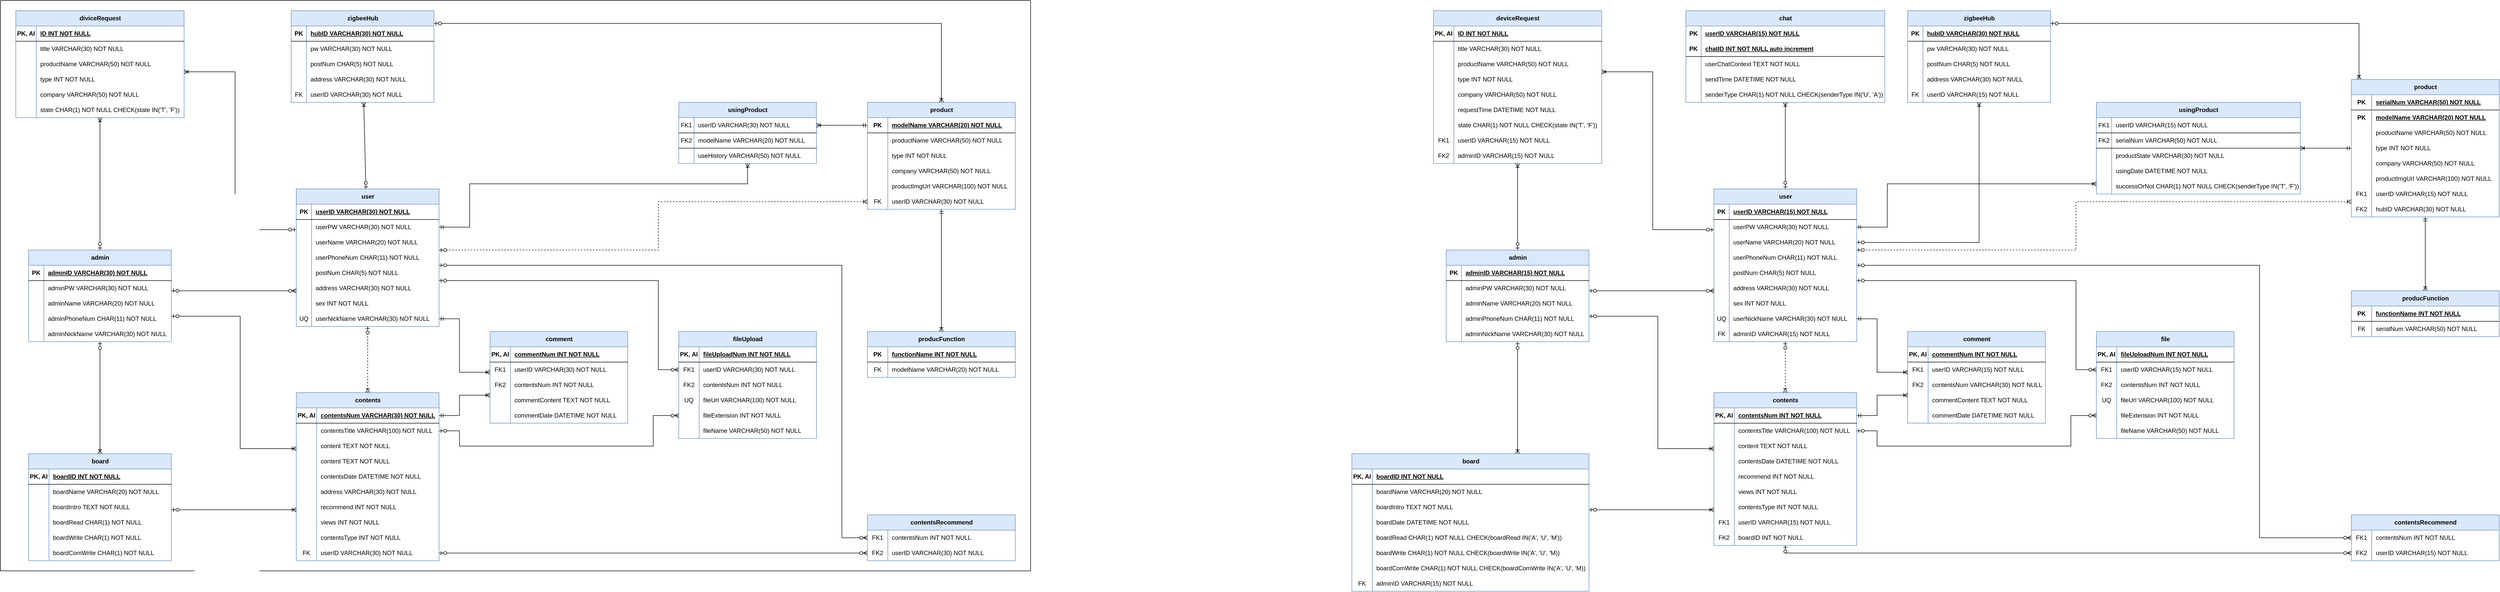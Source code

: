 <mxfile version="24.4.0" type="github">
  <diagram id="R2lEEEUBdFMjLlhIrx00" name="Page-1">
    <mxGraphModel dx="1247" dy="1771" grid="1" gridSize="10" guides="1" tooltips="1" connect="1" arrows="1" fold="1" page="1" pageScale="1" pageWidth="850" pageHeight="1100" math="0" shadow="0" extFonts="Permanent Marker^https://fonts.googleapis.com/css?family=Permanent+Marker">
      <root>
        <mxCell id="0" />
        <mxCell id="1" parent="0" />
        <mxCell id="z8lAau6j62sinVEHsDjX-1" value="zigbeeHub" style="shape=table;startSize=30;container=1;collapsible=1;childLayout=tableLayout;fixedRows=1;rowLines=0;fontStyle=1;align=center;resizeLast=1;html=1;fillColor=#dae8fc;strokeColor=#6c8ebf;" parent="1" vertex="1">
          <mxGeometry x="1400" y="-420" width="280" height="180" as="geometry" />
        </mxCell>
        <mxCell id="z8lAau6j62sinVEHsDjX-2" value="" style="shape=tableRow;horizontal=0;startSize=0;swimlaneHead=0;swimlaneBody=0;fillColor=none;collapsible=0;dropTarget=0;points=[[0,0.5],[1,0.5]];portConstraint=eastwest;top=0;left=0;right=0;bottom=0;" parent="z8lAau6j62sinVEHsDjX-1" vertex="1">
          <mxGeometry y="30" width="280" height="30" as="geometry" />
        </mxCell>
        <mxCell id="z8lAau6j62sinVEHsDjX-3" value="&lt;span style=&quot;font-weight: 700;&quot;&gt;PK&lt;/span&gt;" style="shape=partialRectangle;connectable=0;fillColor=none;top=0;left=0;bottom=0;right=0;editable=1;overflow=hidden;whiteSpace=wrap;html=1;" parent="z8lAau6j62sinVEHsDjX-2" vertex="1">
          <mxGeometry width="30" height="30" as="geometry">
            <mxRectangle width="30" height="30" as="alternateBounds" />
          </mxGeometry>
        </mxCell>
        <mxCell id="z8lAau6j62sinVEHsDjX-4" value="&lt;span style=&quot;font-weight: 700; text-wrap: nowrap; text-decoration-line: underline;&quot;&gt;hubID VARCHAR(30) NOT NULL&lt;/span&gt;" style="shape=partialRectangle;connectable=0;fillColor=none;top=0;left=0;bottom=0;right=0;align=left;spacingLeft=6;overflow=hidden;whiteSpace=wrap;html=1;" parent="z8lAau6j62sinVEHsDjX-2" vertex="1">
          <mxGeometry x="30" width="250" height="30" as="geometry">
            <mxRectangle width="250" height="30" as="alternateBounds" />
          </mxGeometry>
        </mxCell>
        <mxCell id="z8lAau6j62sinVEHsDjX-5" value="" style="shape=tableRow;horizontal=0;startSize=0;swimlaneHead=0;swimlaneBody=0;fillColor=none;collapsible=0;dropTarget=0;points=[[0,0.5],[1,0.5]];portConstraint=eastwest;top=0;left=0;right=0;bottom=0;" parent="z8lAau6j62sinVEHsDjX-1" vertex="1">
          <mxGeometry y="60" width="280" height="30" as="geometry" />
        </mxCell>
        <mxCell id="z8lAau6j62sinVEHsDjX-6" value="" style="shape=partialRectangle;connectable=0;fillColor=none;top=0;left=0;bottom=0;right=0;editable=1;overflow=hidden;whiteSpace=wrap;html=1;" parent="z8lAau6j62sinVEHsDjX-5" vertex="1">
          <mxGeometry width="30" height="30" as="geometry">
            <mxRectangle width="30" height="30" as="alternateBounds" />
          </mxGeometry>
        </mxCell>
        <mxCell id="z8lAau6j62sinVEHsDjX-7" value="&lt;span style=&quot;text-wrap: nowrap;&quot;&gt;pw VARCHAR(30) NOT NULL&lt;/span&gt;" style="shape=partialRectangle;connectable=0;fillColor=none;top=0;left=0;bottom=0;right=0;align=left;spacingLeft=6;overflow=hidden;whiteSpace=wrap;html=1;" parent="z8lAau6j62sinVEHsDjX-5" vertex="1">
          <mxGeometry x="30" width="250" height="30" as="geometry">
            <mxRectangle width="250" height="30" as="alternateBounds" />
          </mxGeometry>
        </mxCell>
        <mxCell id="z8lAau6j62sinVEHsDjX-8" value="" style="shape=tableRow;horizontal=0;startSize=0;swimlaneHead=0;swimlaneBody=0;fillColor=none;collapsible=0;dropTarget=0;points=[[0,0.5],[1,0.5]];portConstraint=eastwest;top=0;left=0;right=0;bottom=0;" parent="z8lAau6j62sinVEHsDjX-1" vertex="1">
          <mxGeometry y="90" width="280" height="30" as="geometry" />
        </mxCell>
        <mxCell id="z8lAau6j62sinVEHsDjX-9" value="" style="shape=partialRectangle;connectable=0;fillColor=none;top=0;left=0;bottom=0;right=0;editable=1;overflow=hidden;whiteSpace=wrap;html=1;" parent="z8lAau6j62sinVEHsDjX-8" vertex="1">
          <mxGeometry width="30" height="30" as="geometry">
            <mxRectangle width="30" height="30" as="alternateBounds" />
          </mxGeometry>
        </mxCell>
        <mxCell id="z8lAau6j62sinVEHsDjX-10" value="&lt;span style=&quot;text-wrap: nowrap;&quot;&gt;postNum CHAR(5) NOT NULL&lt;/span&gt;" style="shape=partialRectangle;connectable=0;fillColor=none;top=0;left=0;bottom=0;right=0;align=left;spacingLeft=6;overflow=hidden;whiteSpace=wrap;html=1;" parent="z8lAau6j62sinVEHsDjX-8" vertex="1">
          <mxGeometry x="30" width="250" height="30" as="geometry">
            <mxRectangle width="250" height="30" as="alternateBounds" />
          </mxGeometry>
        </mxCell>
        <mxCell id="z8lAau6j62sinVEHsDjX-11" value="" style="shape=tableRow;horizontal=0;startSize=0;swimlaneHead=0;swimlaneBody=0;fillColor=none;collapsible=0;dropTarget=0;points=[[0,0.5],[1,0.5]];portConstraint=eastwest;top=0;left=0;right=0;bottom=0;" parent="z8lAau6j62sinVEHsDjX-1" vertex="1">
          <mxGeometry y="120" width="280" height="30" as="geometry" />
        </mxCell>
        <mxCell id="z8lAau6j62sinVEHsDjX-12" value="" style="shape=partialRectangle;connectable=0;fillColor=none;top=0;left=0;bottom=0;right=0;editable=1;overflow=hidden;whiteSpace=wrap;html=1;" parent="z8lAau6j62sinVEHsDjX-11" vertex="1">
          <mxGeometry width="30" height="30" as="geometry">
            <mxRectangle width="30" height="30" as="alternateBounds" />
          </mxGeometry>
        </mxCell>
        <mxCell id="z8lAau6j62sinVEHsDjX-13" value="&lt;span style=&quot;text-wrap: nowrap;&quot;&gt;address VARCHAR(30) NOT NULL&lt;/span&gt;" style="shape=partialRectangle;connectable=0;fillColor=none;top=0;left=0;bottom=0;right=0;align=left;spacingLeft=6;overflow=hidden;whiteSpace=wrap;html=1;" parent="z8lAau6j62sinVEHsDjX-11" vertex="1">
          <mxGeometry x="30" width="250" height="30" as="geometry">
            <mxRectangle width="250" height="30" as="alternateBounds" />
          </mxGeometry>
        </mxCell>
        <mxCell id="z8lAau6j62sinVEHsDjX-14" value="" style="shape=tableRow;horizontal=0;startSize=0;swimlaneHead=0;swimlaneBody=0;fillColor=none;collapsible=0;dropTarget=0;points=[[0,0.5],[1,0.5]];portConstraint=eastwest;top=0;left=0;right=0;bottom=0;" parent="z8lAau6j62sinVEHsDjX-1" vertex="1">
          <mxGeometry y="150" width="280" height="30" as="geometry" />
        </mxCell>
        <mxCell id="z8lAau6j62sinVEHsDjX-15" value="FK" style="shape=partialRectangle;connectable=0;fillColor=none;top=0;left=0;bottom=0;right=0;editable=1;overflow=hidden;whiteSpace=wrap;html=1;" parent="z8lAau6j62sinVEHsDjX-14" vertex="1">
          <mxGeometry width="30" height="30" as="geometry">
            <mxRectangle width="30" height="30" as="alternateBounds" />
          </mxGeometry>
        </mxCell>
        <mxCell id="z8lAau6j62sinVEHsDjX-16" value="&lt;span style=&quot;text-wrap: nowrap;&quot;&gt;userID VARCHAR(30) NOT NULL&lt;/span&gt;" style="shape=partialRectangle;connectable=0;fillColor=none;top=0;left=0;bottom=0;right=0;align=left;spacingLeft=6;overflow=hidden;whiteSpace=wrap;html=1;" parent="z8lAau6j62sinVEHsDjX-14" vertex="1">
          <mxGeometry x="30" width="250" height="30" as="geometry">
            <mxRectangle width="250" height="30" as="alternateBounds" />
          </mxGeometry>
        </mxCell>
        <mxCell id="z8lAau6j62sinVEHsDjX-17" value="" style="endArrow=none;html=1;rounded=0;exitX=0;exitY=0;exitDx=0;exitDy=0;exitPerimeter=0;entryX=0.996;entryY=0;entryDx=0;entryDy=0;entryPerimeter=0;" parent="z8lAau6j62sinVEHsDjX-1" source="z8lAau6j62sinVEHsDjX-5" edge="1">
          <mxGeometry width="50" height="50" relative="1" as="geometry">
            <mxPoint x="2.12" y="60" as="sourcePoint" />
            <mxPoint x="279.88" y="60" as="targetPoint" />
          </mxGeometry>
        </mxCell>
        <mxCell id="z8lAau6j62sinVEHsDjX-18" value="user" style="shape=table;startSize=30;container=1;collapsible=1;childLayout=tableLayout;fixedRows=1;rowLines=0;fontStyle=1;align=center;resizeLast=1;html=1;fillColor=#dae8fc;strokeColor=#6c8ebf;" parent="1" vertex="1">
          <mxGeometry x="1410" y="-70" width="280" height="270" as="geometry" />
        </mxCell>
        <mxCell id="z8lAau6j62sinVEHsDjX-19" value="" style="shape=tableRow;horizontal=0;startSize=0;swimlaneHead=0;swimlaneBody=0;fillColor=none;collapsible=0;dropTarget=0;points=[[0,0.5],[1,0.5]];portConstraint=eastwest;top=0;left=0;right=0;bottom=1;" parent="z8lAau6j62sinVEHsDjX-18" vertex="1">
          <mxGeometry y="30" width="280" height="30" as="geometry" />
        </mxCell>
        <mxCell id="z8lAau6j62sinVEHsDjX-20" value="PK" style="shape=partialRectangle;connectable=0;fillColor=none;top=0;left=0;bottom=0;right=0;fontStyle=1;overflow=hidden;whiteSpace=wrap;html=1;" parent="z8lAau6j62sinVEHsDjX-19" vertex="1">
          <mxGeometry width="30" height="30" as="geometry">
            <mxRectangle width="30" height="30" as="alternateBounds" />
          </mxGeometry>
        </mxCell>
        <mxCell id="z8lAau6j62sinVEHsDjX-21" value="&lt;span style=&quot;text-wrap: nowrap;&quot;&gt;userID VARCHAR(30) NOT NULL&lt;/span&gt;" style="shape=partialRectangle;connectable=0;fillColor=none;top=0;left=0;bottom=0;right=0;align=left;spacingLeft=6;fontStyle=5;overflow=hidden;whiteSpace=wrap;html=1;" parent="z8lAau6j62sinVEHsDjX-19" vertex="1">
          <mxGeometry x="30" width="250" height="30" as="geometry">
            <mxRectangle width="250" height="30" as="alternateBounds" />
          </mxGeometry>
        </mxCell>
        <mxCell id="z8lAau6j62sinVEHsDjX-22" value="" style="shape=tableRow;horizontal=0;startSize=0;swimlaneHead=0;swimlaneBody=0;fillColor=none;collapsible=0;dropTarget=0;points=[[0,0.5],[1,0.5]];portConstraint=eastwest;top=0;left=0;right=0;bottom=0;" parent="z8lAau6j62sinVEHsDjX-18" vertex="1">
          <mxGeometry y="60" width="280" height="30" as="geometry" />
        </mxCell>
        <mxCell id="z8lAau6j62sinVEHsDjX-23" value="" style="shape=partialRectangle;connectable=0;fillColor=none;top=0;left=0;bottom=0;right=0;editable=1;overflow=hidden;whiteSpace=wrap;html=1;" parent="z8lAau6j62sinVEHsDjX-22" vertex="1">
          <mxGeometry width="30" height="30" as="geometry">
            <mxRectangle width="30" height="30" as="alternateBounds" />
          </mxGeometry>
        </mxCell>
        <mxCell id="z8lAau6j62sinVEHsDjX-24" value="&lt;span style=&quot;text-wrap: nowrap;&quot;&gt;userPW VARCHAR(30) NOT NULL&lt;/span&gt;" style="shape=partialRectangle;connectable=0;fillColor=none;top=0;left=0;bottom=0;right=0;align=left;spacingLeft=6;overflow=hidden;whiteSpace=wrap;html=1;" parent="z8lAau6j62sinVEHsDjX-22" vertex="1">
          <mxGeometry x="30" width="250" height="30" as="geometry">
            <mxRectangle width="250" height="30" as="alternateBounds" />
          </mxGeometry>
        </mxCell>
        <mxCell id="z8lAau6j62sinVEHsDjX-25" value="" style="shape=tableRow;horizontal=0;startSize=0;swimlaneHead=0;swimlaneBody=0;fillColor=none;collapsible=0;dropTarget=0;points=[[0,0.5],[1,0.5]];portConstraint=eastwest;top=0;left=0;right=0;bottom=0;" parent="z8lAau6j62sinVEHsDjX-18" vertex="1">
          <mxGeometry y="90" width="280" height="30" as="geometry" />
        </mxCell>
        <mxCell id="z8lAau6j62sinVEHsDjX-26" value="" style="shape=partialRectangle;connectable=0;fillColor=none;top=0;left=0;bottom=0;right=0;editable=1;overflow=hidden;whiteSpace=wrap;html=1;" parent="z8lAau6j62sinVEHsDjX-25" vertex="1">
          <mxGeometry width="30" height="30" as="geometry">
            <mxRectangle width="30" height="30" as="alternateBounds" />
          </mxGeometry>
        </mxCell>
        <mxCell id="z8lAau6j62sinVEHsDjX-27" value="&lt;span style=&quot;text-wrap: nowrap;&quot;&gt;userName VARCHAR(20) NOT NULL&lt;/span&gt;" style="shape=partialRectangle;connectable=0;fillColor=none;top=0;left=0;bottom=0;right=0;align=left;spacingLeft=6;overflow=hidden;whiteSpace=wrap;html=1;" parent="z8lAau6j62sinVEHsDjX-25" vertex="1">
          <mxGeometry x="30" width="250" height="30" as="geometry">
            <mxRectangle width="250" height="30" as="alternateBounds" />
          </mxGeometry>
        </mxCell>
        <mxCell id="z8lAau6j62sinVEHsDjX-28" value="" style="shape=tableRow;horizontal=0;startSize=0;swimlaneHead=0;swimlaneBody=0;fillColor=none;collapsible=0;dropTarget=0;points=[[0,0.5],[1,0.5]];portConstraint=eastwest;top=0;left=0;right=0;bottom=0;" parent="z8lAau6j62sinVEHsDjX-18" vertex="1">
          <mxGeometry y="120" width="280" height="30" as="geometry" />
        </mxCell>
        <mxCell id="z8lAau6j62sinVEHsDjX-29" value="" style="shape=partialRectangle;connectable=0;fillColor=none;top=0;left=0;bottom=0;right=0;editable=1;overflow=hidden;whiteSpace=wrap;html=1;" parent="z8lAau6j62sinVEHsDjX-28" vertex="1">
          <mxGeometry width="30" height="30" as="geometry">
            <mxRectangle width="30" height="30" as="alternateBounds" />
          </mxGeometry>
        </mxCell>
        <mxCell id="z8lAau6j62sinVEHsDjX-30" value="&lt;span style=&quot;text-wrap: nowrap;&quot;&gt;userPhoneNum CHAR(11) NOT NULL&lt;/span&gt;" style="shape=partialRectangle;connectable=0;fillColor=none;top=0;left=0;bottom=0;right=0;align=left;spacingLeft=6;overflow=hidden;whiteSpace=wrap;html=1;" parent="z8lAau6j62sinVEHsDjX-28" vertex="1">
          <mxGeometry x="30" width="250" height="30" as="geometry">
            <mxRectangle width="250" height="30" as="alternateBounds" />
          </mxGeometry>
        </mxCell>
        <mxCell id="z8lAau6j62sinVEHsDjX-31" value="" style="shape=tableRow;horizontal=0;startSize=0;swimlaneHead=0;swimlaneBody=0;fillColor=none;collapsible=0;dropTarget=0;points=[[0,0.5],[1,0.5]];portConstraint=eastwest;top=0;left=0;right=0;bottom=0;" parent="z8lAau6j62sinVEHsDjX-18" vertex="1">
          <mxGeometry y="150" width="280" height="30" as="geometry" />
        </mxCell>
        <mxCell id="z8lAau6j62sinVEHsDjX-32" value="" style="shape=partialRectangle;connectable=0;fillColor=none;top=0;left=0;bottom=0;right=0;editable=1;overflow=hidden;whiteSpace=wrap;html=1;" parent="z8lAau6j62sinVEHsDjX-31" vertex="1">
          <mxGeometry width="30" height="30" as="geometry">
            <mxRectangle width="30" height="30" as="alternateBounds" />
          </mxGeometry>
        </mxCell>
        <mxCell id="z8lAau6j62sinVEHsDjX-33" value="&lt;span style=&quot;text-wrap: nowrap;&quot;&gt;postNum CHAR(5) NOT NULL&lt;/span&gt;" style="shape=partialRectangle;connectable=0;fillColor=none;top=0;left=0;bottom=0;right=0;align=left;spacingLeft=6;overflow=hidden;whiteSpace=wrap;html=1;" parent="z8lAau6j62sinVEHsDjX-31" vertex="1">
          <mxGeometry x="30" width="250" height="30" as="geometry">
            <mxRectangle width="250" height="30" as="alternateBounds" />
          </mxGeometry>
        </mxCell>
        <mxCell id="z8lAau6j62sinVEHsDjX-34" value="" style="shape=tableRow;horizontal=0;startSize=0;swimlaneHead=0;swimlaneBody=0;fillColor=none;collapsible=0;dropTarget=0;points=[[0,0.5],[1,0.5]];portConstraint=eastwest;top=0;left=0;right=0;bottom=0;" parent="z8lAau6j62sinVEHsDjX-18" vertex="1">
          <mxGeometry y="180" width="280" height="30" as="geometry" />
        </mxCell>
        <mxCell id="z8lAau6j62sinVEHsDjX-35" value="" style="shape=partialRectangle;connectable=0;fillColor=none;top=0;left=0;bottom=0;right=0;editable=1;overflow=hidden;whiteSpace=wrap;html=1;" parent="z8lAau6j62sinVEHsDjX-34" vertex="1">
          <mxGeometry width="30" height="30" as="geometry">
            <mxRectangle width="30" height="30" as="alternateBounds" />
          </mxGeometry>
        </mxCell>
        <mxCell id="z8lAau6j62sinVEHsDjX-36" value="&lt;span style=&quot;text-wrap: nowrap;&quot;&gt;address VARCHAR(30) NOT NULL&lt;/span&gt;" style="shape=partialRectangle;connectable=0;fillColor=none;top=0;left=0;bottom=0;right=0;align=left;spacingLeft=6;overflow=hidden;whiteSpace=wrap;html=1;" parent="z8lAau6j62sinVEHsDjX-34" vertex="1">
          <mxGeometry x="30" width="250" height="30" as="geometry">
            <mxRectangle width="250" height="30" as="alternateBounds" />
          </mxGeometry>
        </mxCell>
        <mxCell id="z8lAau6j62sinVEHsDjX-37" value="" style="shape=tableRow;horizontal=0;startSize=0;swimlaneHead=0;swimlaneBody=0;fillColor=none;collapsible=0;dropTarget=0;points=[[0,0.5],[1,0.5]];portConstraint=eastwest;top=0;left=0;right=0;bottom=0;" parent="z8lAau6j62sinVEHsDjX-18" vertex="1">
          <mxGeometry y="210" width="280" height="30" as="geometry" />
        </mxCell>
        <mxCell id="z8lAau6j62sinVEHsDjX-38" value="" style="shape=partialRectangle;connectable=0;fillColor=none;top=0;left=0;bottom=0;right=0;editable=1;overflow=hidden;whiteSpace=wrap;html=1;" parent="z8lAau6j62sinVEHsDjX-37" vertex="1">
          <mxGeometry width="30" height="30" as="geometry">
            <mxRectangle width="30" height="30" as="alternateBounds" />
          </mxGeometry>
        </mxCell>
        <mxCell id="z8lAau6j62sinVEHsDjX-39" value="&lt;span style=&quot;text-wrap: nowrap;&quot;&gt;sex INT NOT NULL&lt;/span&gt;" style="shape=partialRectangle;connectable=0;fillColor=none;top=0;left=0;bottom=0;right=0;align=left;spacingLeft=6;overflow=hidden;whiteSpace=wrap;html=1;" parent="z8lAau6j62sinVEHsDjX-37" vertex="1">
          <mxGeometry x="30" width="250" height="30" as="geometry">
            <mxRectangle width="250" height="30" as="alternateBounds" />
          </mxGeometry>
        </mxCell>
        <mxCell id="z8lAau6j62sinVEHsDjX-40" value="" style="shape=tableRow;horizontal=0;startSize=0;swimlaneHead=0;swimlaneBody=0;fillColor=none;collapsible=0;dropTarget=0;points=[[0,0.5],[1,0.5]];portConstraint=eastwest;top=0;left=0;right=0;bottom=0;" parent="z8lAau6j62sinVEHsDjX-18" vertex="1">
          <mxGeometry y="240" width="280" height="30" as="geometry" />
        </mxCell>
        <mxCell id="z8lAau6j62sinVEHsDjX-41" value="UQ" style="shape=partialRectangle;connectable=0;fillColor=none;top=0;left=0;bottom=0;right=0;editable=1;overflow=hidden;whiteSpace=wrap;html=1;" parent="z8lAau6j62sinVEHsDjX-40" vertex="1">
          <mxGeometry width="30" height="30" as="geometry">
            <mxRectangle width="30" height="30" as="alternateBounds" />
          </mxGeometry>
        </mxCell>
        <mxCell id="z8lAau6j62sinVEHsDjX-42" value="&lt;span style=&quot;text-wrap: nowrap;&quot;&gt;userNickName VARCHAR(30) NOT NULL&lt;/span&gt;" style="shape=partialRectangle;connectable=0;fillColor=none;top=0;left=0;bottom=0;right=0;align=left;spacingLeft=6;overflow=hidden;whiteSpace=wrap;html=1;" parent="z8lAau6j62sinVEHsDjX-40" vertex="1">
          <mxGeometry x="30" width="250" height="30" as="geometry">
            <mxRectangle width="250" height="30" as="alternateBounds" />
          </mxGeometry>
        </mxCell>
        <mxCell id="z8lAau6j62sinVEHsDjX-43" value="contents" style="shape=table;startSize=30;container=1;collapsible=1;childLayout=tableLayout;fixedRows=1;rowLines=0;fontStyle=1;align=center;resizeLast=1;html=1;fillColor=#dae8fc;strokeColor=#6c8ebf;" parent="1" vertex="1">
          <mxGeometry x="1410" y="330" width="280" height="330" as="geometry" />
        </mxCell>
        <mxCell id="z8lAau6j62sinVEHsDjX-44" value="" style="shape=tableRow;horizontal=0;startSize=0;swimlaneHead=0;swimlaneBody=0;fillColor=none;collapsible=0;dropTarget=0;points=[[0,0.5],[1,0.5]];portConstraint=eastwest;top=0;left=0;right=0;bottom=1;" parent="z8lAau6j62sinVEHsDjX-43" vertex="1">
          <mxGeometry y="30" width="280" height="30" as="geometry" />
        </mxCell>
        <mxCell id="z8lAau6j62sinVEHsDjX-45" value="PK, AI" style="shape=partialRectangle;connectable=0;fillColor=none;top=0;left=0;bottom=0;right=0;fontStyle=1;overflow=hidden;whiteSpace=wrap;html=1;" parent="z8lAau6j62sinVEHsDjX-44" vertex="1">
          <mxGeometry width="40" height="30" as="geometry">
            <mxRectangle width="40" height="30" as="alternateBounds" />
          </mxGeometry>
        </mxCell>
        <mxCell id="z8lAau6j62sinVEHsDjX-46" value="&lt;span style=&quot;text-wrap: nowrap;&quot;&gt;contentsNum VARCHAR(30) NOT NULL&lt;/span&gt;" style="shape=partialRectangle;connectable=0;fillColor=none;top=0;left=0;bottom=0;right=0;align=left;spacingLeft=6;fontStyle=5;overflow=hidden;whiteSpace=wrap;html=1;" parent="z8lAau6j62sinVEHsDjX-44" vertex="1">
          <mxGeometry x="40" width="240" height="30" as="geometry">
            <mxRectangle width="240" height="30" as="alternateBounds" />
          </mxGeometry>
        </mxCell>
        <mxCell id="z8lAau6j62sinVEHsDjX-47" value="" style="shape=tableRow;horizontal=0;startSize=0;swimlaneHead=0;swimlaneBody=0;fillColor=none;collapsible=0;dropTarget=0;points=[[0,0.5],[1,0.5]];portConstraint=eastwest;top=0;left=0;right=0;bottom=0;" parent="z8lAau6j62sinVEHsDjX-43" vertex="1">
          <mxGeometry y="60" width="280" height="30" as="geometry" />
        </mxCell>
        <mxCell id="z8lAau6j62sinVEHsDjX-48" value="" style="shape=partialRectangle;connectable=0;fillColor=none;top=0;left=0;bottom=0;right=0;editable=1;overflow=hidden;whiteSpace=wrap;html=1;" parent="z8lAau6j62sinVEHsDjX-47" vertex="1">
          <mxGeometry width="40" height="30" as="geometry">
            <mxRectangle width="40" height="30" as="alternateBounds" />
          </mxGeometry>
        </mxCell>
        <mxCell id="z8lAau6j62sinVEHsDjX-49" value="&lt;span style=&quot;text-wrap: nowrap;&quot;&gt;contentsTitle VARCHAR(100) NOT NULL&lt;/span&gt;" style="shape=partialRectangle;connectable=0;fillColor=none;top=0;left=0;bottom=0;right=0;align=left;spacingLeft=6;overflow=hidden;whiteSpace=wrap;html=1;" parent="z8lAau6j62sinVEHsDjX-47" vertex="1">
          <mxGeometry x="40" width="240" height="30" as="geometry">
            <mxRectangle width="240" height="30" as="alternateBounds" />
          </mxGeometry>
        </mxCell>
        <mxCell id="z8lAau6j62sinVEHsDjX-50" value="" style="shape=tableRow;horizontal=0;startSize=0;swimlaneHead=0;swimlaneBody=0;fillColor=none;collapsible=0;dropTarget=0;points=[[0,0.5],[1,0.5]];portConstraint=eastwest;top=0;left=0;right=0;bottom=0;" parent="z8lAau6j62sinVEHsDjX-43" vertex="1">
          <mxGeometry y="90" width="280" height="30" as="geometry" />
        </mxCell>
        <mxCell id="z8lAau6j62sinVEHsDjX-51" value="" style="shape=partialRectangle;connectable=0;fillColor=none;top=0;left=0;bottom=0;right=0;editable=1;overflow=hidden;whiteSpace=wrap;html=1;" parent="z8lAau6j62sinVEHsDjX-50" vertex="1">
          <mxGeometry width="40" height="30" as="geometry">
            <mxRectangle width="40" height="30" as="alternateBounds" />
          </mxGeometry>
        </mxCell>
        <mxCell id="z8lAau6j62sinVEHsDjX-52" value="&lt;span style=&quot;text-wrap: nowrap;&quot;&gt;content TEXT NOT NULL&lt;/span&gt;" style="shape=partialRectangle;connectable=0;fillColor=none;top=0;left=0;bottom=0;right=0;align=left;spacingLeft=6;overflow=hidden;whiteSpace=wrap;html=1;" parent="z8lAau6j62sinVEHsDjX-50" vertex="1">
          <mxGeometry x="40" width="240" height="30" as="geometry">
            <mxRectangle width="240" height="30" as="alternateBounds" />
          </mxGeometry>
        </mxCell>
        <mxCell id="z8lAau6j62sinVEHsDjX-53" value="" style="shape=tableRow;horizontal=0;startSize=0;swimlaneHead=0;swimlaneBody=0;fillColor=none;collapsible=0;dropTarget=0;points=[[0,0.5],[1,0.5]];portConstraint=eastwest;top=0;left=0;right=0;bottom=0;" parent="z8lAau6j62sinVEHsDjX-43" vertex="1">
          <mxGeometry y="120" width="280" height="30" as="geometry" />
        </mxCell>
        <mxCell id="z8lAau6j62sinVEHsDjX-54" value="" style="shape=partialRectangle;connectable=0;fillColor=none;top=0;left=0;bottom=0;right=0;editable=1;overflow=hidden;whiteSpace=wrap;html=1;" parent="z8lAau6j62sinVEHsDjX-53" vertex="1">
          <mxGeometry width="40" height="30" as="geometry">
            <mxRectangle width="40" height="30" as="alternateBounds" />
          </mxGeometry>
        </mxCell>
        <mxCell id="z8lAau6j62sinVEHsDjX-55" value="&lt;span style=&quot;text-wrap: nowrap;&quot;&gt;content TEXT NOT NULL&lt;/span&gt;" style="shape=partialRectangle;connectable=0;fillColor=none;top=0;left=0;bottom=0;right=0;align=left;spacingLeft=6;overflow=hidden;whiteSpace=wrap;html=1;" parent="z8lAau6j62sinVEHsDjX-53" vertex="1">
          <mxGeometry x="40" width="240" height="30" as="geometry">
            <mxRectangle width="240" height="30" as="alternateBounds" />
          </mxGeometry>
        </mxCell>
        <mxCell id="z8lAau6j62sinVEHsDjX-56" value="" style="shape=tableRow;horizontal=0;startSize=0;swimlaneHead=0;swimlaneBody=0;fillColor=none;collapsible=0;dropTarget=0;points=[[0,0.5],[1,0.5]];portConstraint=eastwest;top=0;left=0;right=0;bottom=0;" parent="z8lAau6j62sinVEHsDjX-43" vertex="1">
          <mxGeometry y="150" width="280" height="30" as="geometry" />
        </mxCell>
        <mxCell id="z8lAau6j62sinVEHsDjX-57" value="" style="shape=partialRectangle;connectable=0;fillColor=none;top=0;left=0;bottom=0;right=0;editable=1;overflow=hidden;whiteSpace=wrap;html=1;" parent="z8lAau6j62sinVEHsDjX-56" vertex="1">
          <mxGeometry width="40" height="30" as="geometry">
            <mxRectangle width="40" height="30" as="alternateBounds" />
          </mxGeometry>
        </mxCell>
        <mxCell id="z8lAau6j62sinVEHsDjX-58" value="&lt;span style=&quot;text-wrap: nowrap;&quot;&gt;contentsDate DATETIME NOT NULL&lt;/span&gt;" style="shape=partialRectangle;connectable=0;fillColor=none;top=0;left=0;bottom=0;right=0;align=left;spacingLeft=6;overflow=hidden;whiteSpace=wrap;html=1;" parent="z8lAau6j62sinVEHsDjX-56" vertex="1">
          <mxGeometry x="40" width="240" height="30" as="geometry">
            <mxRectangle width="240" height="30" as="alternateBounds" />
          </mxGeometry>
        </mxCell>
        <mxCell id="z8lAau6j62sinVEHsDjX-59" value="" style="shape=tableRow;horizontal=0;startSize=0;swimlaneHead=0;swimlaneBody=0;fillColor=none;collapsible=0;dropTarget=0;points=[[0,0.5],[1,0.5]];portConstraint=eastwest;top=0;left=0;right=0;bottom=0;" parent="z8lAau6j62sinVEHsDjX-43" vertex="1">
          <mxGeometry y="180" width="280" height="30" as="geometry" />
        </mxCell>
        <mxCell id="z8lAau6j62sinVEHsDjX-60" value="" style="shape=partialRectangle;connectable=0;fillColor=none;top=0;left=0;bottom=0;right=0;editable=1;overflow=hidden;whiteSpace=wrap;html=1;" parent="z8lAau6j62sinVEHsDjX-59" vertex="1">
          <mxGeometry width="40" height="30" as="geometry">
            <mxRectangle width="40" height="30" as="alternateBounds" />
          </mxGeometry>
        </mxCell>
        <mxCell id="z8lAau6j62sinVEHsDjX-61" value="&lt;span style=&quot;text-wrap: nowrap;&quot;&gt;address VARCHAR(30) NOT NULL&lt;/span&gt;" style="shape=partialRectangle;connectable=0;fillColor=none;top=0;left=0;bottom=0;right=0;align=left;spacingLeft=6;overflow=hidden;whiteSpace=wrap;html=1;" parent="z8lAau6j62sinVEHsDjX-59" vertex="1">
          <mxGeometry x="40" width="240" height="30" as="geometry">
            <mxRectangle width="240" height="30" as="alternateBounds" />
          </mxGeometry>
        </mxCell>
        <mxCell id="z8lAau6j62sinVEHsDjX-62" value="" style="shape=tableRow;horizontal=0;startSize=0;swimlaneHead=0;swimlaneBody=0;fillColor=none;collapsible=0;dropTarget=0;points=[[0,0.5],[1,0.5]];portConstraint=eastwest;top=0;left=0;right=0;bottom=0;" parent="z8lAau6j62sinVEHsDjX-43" vertex="1">
          <mxGeometry y="210" width="280" height="30" as="geometry" />
        </mxCell>
        <mxCell id="z8lAau6j62sinVEHsDjX-63" value="" style="shape=partialRectangle;connectable=0;fillColor=none;top=0;left=0;bottom=0;right=0;editable=1;overflow=hidden;whiteSpace=wrap;html=1;" parent="z8lAau6j62sinVEHsDjX-62" vertex="1">
          <mxGeometry width="40" height="30" as="geometry">
            <mxRectangle width="40" height="30" as="alternateBounds" />
          </mxGeometry>
        </mxCell>
        <mxCell id="z8lAau6j62sinVEHsDjX-64" value="&lt;span style=&quot;text-wrap: nowrap;&quot;&gt;recommend INT NOT NULL&lt;/span&gt;" style="shape=partialRectangle;connectable=0;fillColor=none;top=0;left=0;bottom=0;right=0;align=left;spacingLeft=6;overflow=hidden;whiteSpace=wrap;html=1;" parent="z8lAau6j62sinVEHsDjX-62" vertex="1">
          <mxGeometry x="40" width="240" height="30" as="geometry">
            <mxRectangle width="240" height="30" as="alternateBounds" />
          </mxGeometry>
        </mxCell>
        <mxCell id="z8lAau6j62sinVEHsDjX-65" value="" style="shape=tableRow;horizontal=0;startSize=0;swimlaneHead=0;swimlaneBody=0;fillColor=none;collapsible=0;dropTarget=0;points=[[0,0.5],[1,0.5]];portConstraint=eastwest;top=0;left=0;right=0;bottom=0;" parent="z8lAau6j62sinVEHsDjX-43" vertex="1">
          <mxGeometry y="240" width="280" height="30" as="geometry" />
        </mxCell>
        <mxCell id="z8lAau6j62sinVEHsDjX-66" value="" style="shape=partialRectangle;connectable=0;fillColor=none;top=0;left=0;bottom=0;right=0;editable=1;overflow=hidden;whiteSpace=wrap;html=1;" parent="z8lAau6j62sinVEHsDjX-65" vertex="1">
          <mxGeometry width="40" height="30" as="geometry">
            <mxRectangle width="40" height="30" as="alternateBounds" />
          </mxGeometry>
        </mxCell>
        <mxCell id="z8lAau6j62sinVEHsDjX-67" value="&lt;span style=&quot;text-wrap: nowrap;&quot;&gt;views INT NOT NULL&lt;/span&gt;" style="shape=partialRectangle;connectable=0;fillColor=none;top=0;left=0;bottom=0;right=0;align=left;spacingLeft=6;overflow=hidden;whiteSpace=wrap;html=1;" parent="z8lAau6j62sinVEHsDjX-65" vertex="1">
          <mxGeometry x="40" width="240" height="30" as="geometry">
            <mxRectangle width="240" height="30" as="alternateBounds" />
          </mxGeometry>
        </mxCell>
        <mxCell id="z8lAau6j62sinVEHsDjX-68" value="" style="shape=tableRow;horizontal=0;startSize=0;swimlaneHead=0;swimlaneBody=0;fillColor=none;collapsible=0;dropTarget=0;points=[[0,0.5],[1,0.5]];portConstraint=eastwest;top=0;left=0;right=0;bottom=0;" parent="z8lAau6j62sinVEHsDjX-43" vertex="1">
          <mxGeometry y="270" width="280" height="30" as="geometry" />
        </mxCell>
        <mxCell id="z8lAau6j62sinVEHsDjX-69" value="" style="shape=partialRectangle;connectable=0;fillColor=none;top=0;left=0;bottom=0;right=0;editable=1;overflow=hidden;whiteSpace=wrap;html=1;" parent="z8lAau6j62sinVEHsDjX-68" vertex="1">
          <mxGeometry width="40" height="30" as="geometry">
            <mxRectangle width="40" height="30" as="alternateBounds" />
          </mxGeometry>
        </mxCell>
        <mxCell id="z8lAau6j62sinVEHsDjX-70" value="&lt;span style=&quot;text-wrap: nowrap;&quot;&gt;contentsType INT&lt;/span&gt;&lt;span style=&quot;text-wrap: nowrap;&quot;&gt;&amp;nbsp;NOT NULL&lt;/span&gt;" style="shape=partialRectangle;connectable=0;fillColor=none;top=0;left=0;bottom=0;right=0;align=left;spacingLeft=6;overflow=hidden;whiteSpace=wrap;html=1;" parent="z8lAau6j62sinVEHsDjX-68" vertex="1">
          <mxGeometry x="40" width="240" height="30" as="geometry">
            <mxRectangle width="240" height="30" as="alternateBounds" />
          </mxGeometry>
        </mxCell>
        <mxCell id="z8lAau6j62sinVEHsDjX-71" value="" style="shape=tableRow;horizontal=0;startSize=0;swimlaneHead=0;swimlaneBody=0;fillColor=none;collapsible=0;dropTarget=0;points=[[0,0.5],[1,0.5]];portConstraint=eastwest;top=0;left=0;right=0;bottom=0;" parent="z8lAau6j62sinVEHsDjX-43" vertex="1">
          <mxGeometry y="300" width="280" height="30" as="geometry" />
        </mxCell>
        <mxCell id="z8lAau6j62sinVEHsDjX-72" value="FK" style="shape=partialRectangle;connectable=0;fillColor=none;top=0;left=0;bottom=0;right=0;editable=1;overflow=hidden;whiteSpace=wrap;html=1;" parent="z8lAau6j62sinVEHsDjX-71" vertex="1">
          <mxGeometry width="40" height="30" as="geometry">
            <mxRectangle width="40" height="30" as="alternateBounds" />
          </mxGeometry>
        </mxCell>
        <mxCell id="z8lAau6j62sinVEHsDjX-73" value="&lt;span style=&quot;text-wrap: nowrap;&quot;&gt;userID VARCHAR(30) NOT NULL&lt;/span&gt;" style="shape=partialRectangle;connectable=0;fillColor=none;top=0;left=0;bottom=0;right=0;align=left;spacingLeft=6;overflow=hidden;whiteSpace=wrap;html=1;" parent="z8lAau6j62sinVEHsDjX-71" vertex="1">
          <mxGeometry x="40" width="240" height="30" as="geometry">
            <mxRectangle width="240" height="30" as="alternateBounds" />
          </mxGeometry>
        </mxCell>
        <mxCell id="z8lAau6j62sinVEHsDjX-74" value="usingProduct" style="shape=table;startSize=30;container=1;collapsible=1;childLayout=tableLayout;fixedRows=1;rowLines=0;fontStyle=1;align=center;resizeLast=1;html=1;fillColor=#dae8fc;strokeColor=#6c8ebf;" parent="1" vertex="1">
          <mxGeometry x="2160" y="-240" width="270" height="120" as="geometry" />
        </mxCell>
        <mxCell id="z8lAau6j62sinVEHsDjX-75" value="" style="shape=tableRow;horizontal=0;startSize=0;swimlaneHead=0;swimlaneBody=0;fillColor=none;collapsible=0;dropTarget=0;points=[[0,0.5],[1,0.5]];portConstraint=eastwest;top=0;left=0;right=0;bottom=1;" parent="z8lAau6j62sinVEHsDjX-74" vertex="1">
          <mxGeometry y="30" width="270" height="30" as="geometry" />
        </mxCell>
        <mxCell id="z8lAau6j62sinVEHsDjX-76" value="FK1" style="shape=partialRectangle;connectable=0;fillColor=none;top=0;left=0;bottom=0;right=0;fontStyle=0;overflow=hidden;whiteSpace=wrap;html=1;" parent="z8lAau6j62sinVEHsDjX-75" vertex="1">
          <mxGeometry width="30" height="30" as="geometry">
            <mxRectangle width="30" height="30" as="alternateBounds" />
          </mxGeometry>
        </mxCell>
        <mxCell id="z8lAau6j62sinVEHsDjX-77" value="&lt;span style=&quot;text-wrap: nowrap;&quot;&gt;userID VARCHAR(30) NOT NULL&lt;/span&gt;" style="shape=partialRectangle;connectable=0;fillColor=none;top=0;left=0;bottom=0;right=0;align=left;spacingLeft=6;fontStyle=0;overflow=hidden;whiteSpace=wrap;html=1;" parent="z8lAau6j62sinVEHsDjX-75" vertex="1">
          <mxGeometry x="30" width="240" height="30" as="geometry">
            <mxRectangle width="240" height="30" as="alternateBounds" />
          </mxGeometry>
        </mxCell>
        <mxCell id="z8lAau6j62sinVEHsDjX-78" value="" style="shape=tableRow;horizontal=0;startSize=0;swimlaneHead=0;swimlaneBody=0;fillColor=none;collapsible=0;dropTarget=0;points=[[0,0.5],[1,0.5]];portConstraint=eastwest;top=0;left=0;right=0;bottom=1;" parent="z8lAau6j62sinVEHsDjX-74" vertex="1">
          <mxGeometry y="60" width="270" height="30" as="geometry" />
        </mxCell>
        <mxCell id="z8lAau6j62sinVEHsDjX-79" value="FK2" style="shape=partialRectangle;connectable=0;fillColor=none;top=0;left=0;bottom=0;right=0;fontStyle=0;overflow=hidden;whiteSpace=wrap;html=1;" parent="z8lAau6j62sinVEHsDjX-78" vertex="1">
          <mxGeometry width="30" height="30" as="geometry">
            <mxRectangle width="30" height="30" as="alternateBounds" />
          </mxGeometry>
        </mxCell>
        <mxCell id="z8lAau6j62sinVEHsDjX-80" value="&lt;span style=&quot;text-wrap: nowrap;&quot;&gt;modelName VARCHAR(20) NOT NULL&lt;/span&gt;" style="shape=partialRectangle;connectable=0;fillColor=none;top=0;left=0;bottom=0;right=0;align=left;spacingLeft=6;fontStyle=0;overflow=hidden;whiteSpace=wrap;html=1;" parent="z8lAau6j62sinVEHsDjX-78" vertex="1">
          <mxGeometry x="30" width="240" height="30" as="geometry">
            <mxRectangle width="240" height="30" as="alternateBounds" />
          </mxGeometry>
        </mxCell>
        <mxCell id="z8lAau6j62sinVEHsDjX-81" value="" style="shape=tableRow;horizontal=0;startSize=0;swimlaneHead=0;swimlaneBody=0;fillColor=none;collapsible=0;dropTarget=0;points=[[0,0.5],[1,0.5]];portConstraint=eastwest;top=0;left=0;right=0;bottom=0;" parent="z8lAau6j62sinVEHsDjX-74" vertex="1">
          <mxGeometry y="90" width="270" height="30" as="geometry" />
        </mxCell>
        <mxCell id="z8lAau6j62sinVEHsDjX-82" value="" style="shape=partialRectangle;connectable=0;fillColor=none;top=0;left=0;bottom=0;right=0;editable=1;overflow=hidden;whiteSpace=wrap;html=1;" parent="z8lAau6j62sinVEHsDjX-81" vertex="1">
          <mxGeometry width="30" height="30" as="geometry">
            <mxRectangle width="30" height="30" as="alternateBounds" />
          </mxGeometry>
        </mxCell>
        <mxCell id="z8lAau6j62sinVEHsDjX-83" value="&lt;span style=&quot;text-wrap: nowrap;&quot;&gt;useHistory VARCHAR(50) NOT NULL&lt;/span&gt;" style="shape=partialRectangle;connectable=0;fillColor=none;top=0;left=0;bottom=0;right=0;align=left;spacingLeft=6;overflow=hidden;whiteSpace=wrap;html=1;" parent="z8lAau6j62sinVEHsDjX-81" vertex="1">
          <mxGeometry x="30" width="240" height="30" as="geometry">
            <mxRectangle width="240" height="30" as="alternateBounds" />
          </mxGeometry>
        </mxCell>
        <mxCell id="z8lAau6j62sinVEHsDjX-84" value="comment" style="shape=table;startSize=30;container=1;collapsible=1;childLayout=tableLayout;fixedRows=1;rowLines=0;fontStyle=1;align=center;resizeLast=1;html=1;fillColor=#dae8fc;strokeColor=#6c8ebf;" parent="1" vertex="1">
          <mxGeometry x="1790" y="210" width="270" height="180" as="geometry" />
        </mxCell>
        <mxCell id="z8lAau6j62sinVEHsDjX-85" value="" style="shape=tableRow;horizontal=0;startSize=0;swimlaneHead=0;swimlaneBody=0;fillColor=none;collapsible=0;dropTarget=0;points=[[0,0.5],[1,0.5]];portConstraint=eastwest;top=0;left=0;right=0;bottom=1;" parent="z8lAau6j62sinVEHsDjX-84" vertex="1">
          <mxGeometry y="30" width="270" height="30" as="geometry" />
        </mxCell>
        <mxCell id="z8lAau6j62sinVEHsDjX-86" value="PK, AI" style="shape=partialRectangle;connectable=0;fillColor=none;top=0;left=0;bottom=0;right=0;fontStyle=1;overflow=hidden;whiteSpace=wrap;html=1;" parent="z8lAau6j62sinVEHsDjX-85" vertex="1">
          <mxGeometry width="40" height="30" as="geometry">
            <mxRectangle width="40" height="30" as="alternateBounds" />
          </mxGeometry>
        </mxCell>
        <mxCell id="z8lAau6j62sinVEHsDjX-87" value="&lt;span style=&quot;text-wrap: nowrap;&quot;&gt;commentNum INT NOT NULL&lt;/span&gt;" style="shape=partialRectangle;connectable=0;fillColor=none;top=0;left=0;bottom=0;right=0;align=left;spacingLeft=6;fontStyle=5;overflow=hidden;whiteSpace=wrap;html=1;" parent="z8lAau6j62sinVEHsDjX-85" vertex="1">
          <mxGeometry x="40" width="230" height="30" as="geometry">
            <mxRectangle width="230" height="30" as="alternateBounds" />
          </mxGeometry>
        </mxCell>
        <mxCell id="z8lAau6j62sinVEHsDjX-88" value="" style="shape=tableRow;horizontal=0;startSize=0;swimlaneHead=0;swimlaneBody=0;fillColor=none;collapsible=0;dropTarget=0;points=[[0,0.5],[1,0.5]];portConstraint=eastwest;top=0;left=0;right=0;bottom=0;" parent="z8lAau6j62sinVEHsDjX-84" vertex="1">
          <mxGeometry y="60" width="270" height="30" as="geometry" />
        </mxCell>
        <mxCell id="z8lAau6j62sinVEHsDjX-89" value="FK1" style="shape=partialRectangle;connectable=0;fillColor=none;top=0;left=0;bottom=0;right=0;editable=1;overflow=hidden;whiteSpace=wrap;html=1;" parent="z8lAau6j62sinVEHsDjX-88" vertex="1">
          <mxGeometry width="40" height="30" as="geometry">
            <mxRectangle width="40" height="30" as="alternateBounds" />
          </mxGeometry>
        </mxCell>
        <mxCell id="z8lAau6j62sinVEHsDjX-90" value="&lt;span style=&quot;text-wrap: nowrap;&quot;&gt;userID VARCHAR(30) NOT NULL&lt;/span&gt;" style="shape=partialRectangle;connectable=0;fillColor=none;top=0;left=0;bottom=0;right=0;align=left;spacingLeft=6;overflow=hidden;whiteSpace=wrap;html=1;" parent="z8lAau6j62sinVEHsDjX-88" vertex="1">
          <mxGeometry x="40" width="230" height="30" as="geometry">
            <mxRectangle width="230" height="30" as="alternateBounds" />
          </mxGeometry>
        </mxCell>
        <mxCell id="z8lAau6j62sinVEHsDjX-91" value="" style="shape=tableRow;horizontal=0;startSize=0;swimlaneHead=0;swimlaneBody=0;fillColor=none;collapsible=0;dropTarget=0;points=[[0,0.5],[1,0.5]];portConstraint=eastwest;top=0;left=0;right=0;bottom=0;" parent="z8lAau6j62sinVEHsDjX-84" vertex="1">
          <mxGeometry y="90" width="270" height="30" as="geometry" />
        </mxCell>
        <mxCell id="z8lAau6j62sinVEHsDjX-92" value="FK2" style="shape=partialRectangle;connectable=0;fillColor=none;top=0;left=0;bottom=0;right=0;editable=1;overflow=hidden;whiteSpace=wrap;html=1;" parent="z8lAau6j62sinVEHsDjX-91" vertex="1">
          <mxGeometry width="40" height="30" as="geometry">
            <mxRectangle width="40" height="30" as="alternateBounds" />
          </mxGeometry>
        </mxCell>
        <mxCell id="z8lAau6j62sinVEHsDjX-93" value="&lt;span style=&quot;text-wrap: nowrap;&quot;&gt;contentsNum INT NOT NULL&lt;/span&gt;" style="shape=partialRectangle;connectable=0;fillColor=none;top=0;left=0;bottom=0;right=0;align=left;spacingLeft=6;overflow=hidden;whiteSpace=wrap;html=1;" parent="z8lAau6j62sinVEHsDjX-91" vertex="1">
          <mxGeometry x="40" width="230" height="30" as="geometry">
            <mxRectangle width="230" height="30" as="alternateBounds" />
          </mxGeometry>
        </mxCell>
        <mxCell id="z8lAau6j62sinVEHsDjX-94" value="" style="shape=tableRow;horizontal=0;startSize=0;swimlaneHead=0;swimlaneBody=0;fillColor=none;collapsible=0;dropTarget=0;points=[[0,0.5],[1,0.5]];portConstraint=eastwest;top=0;left=0;right=0;bottom=0;" parent="z8lAau6j62sinVEHsDjX-84" vertex="1">
          <mxGeometry y="120" width="270" height="30" as="geometry" />
        </mxCell>
        <mxCell id="z8lAau6j62sinVEHsDjX-95" value="" style="shape=partialRectangle;connectable=0;fillColor=none;top=0;left=0;bottom=0;right=0;editable=1;overflow=hidden;whiteSpace=wrap;html=1;" parent="z8lAau6j62sinVEHsDjX-94" vertex="1">
          <mxGeometry width="40" height="30" as="geometry">
            <mxRectangle width="40" height="30" as="alternateBounds" />
          </mxGeometry>
        </mxCell>
        <mxCell id="z8lAau6j62sinVEHsDjX-96" value="&lt;span style=&quot;text-wrap: nowrap;&quot;&gt;commentContent TEXT NOT NULL&lt;/span&gt;" style="shape=partialRectangle;connectable=0;fillColor=none;top=0;left=0;bottom=0;right=0;align=left;spacingLeft=6;overflow=hidden;whiteSpace=wrap;html=1;" parent="z8lAau6j62sinVEHsDjX-94" vertex="1">
          <mxGeometry x="40" width="230" height="30" as="geometry">
            <mxRectangle width="230" height="30" as="alternateBounds" />
          </mxGeometry>
        </mxCell>
        <mxCell id="z8lAau6j62sinVEHsDjX-97" value="" style="shape=tableRow;horizontal=0;startSize=0;swimlaneHead=0;swimlaneBody=0;fillColor=none;collapsible=0;dropTarget=0;points=[[0,0.5],[1,0.5]];portConstraint=eastwest;top=0;left=0;right=0;bottom=0;" parent="z8lAau6j62sinVEHsDjX-84" vertex="1">
          <mxGeometry y="150" width="270" height="30" as="geometry" />
        </mxCell>
        <mxCell id="z8lAau6j62sinVEHsDjX-98" value="" style="shape=partialRectangle;connectable=0;fillColor=none;top=0;left=0;bottom=0;right=0;editable=1;overflow=hidden;whiteSpace=wrap;html=1;" parent="z8lAau6j62sinVEHsDjX-97" vertex="1">
          <mxGeometry width="40" height="30" as="geometry">
            <mxRectangle width="40" height="30" as="alternateBounds" />
          </mxGeometry>
        </mxCell>
        <mxCell id="z8lAau6j62sinVEHsDjX-99" value="&lt;span style=&quot;text-wrap: nowrap;&quot;&gt;commentDate DATETIME NOT NULL&lt;/span&gt;" style="shape=partialRectangle;connectable=0;fillColor=none;top=0;left=0;bottom=0;right=0;align=left;spacingLeft=6;overflow=hidden;whiteSpace=wrap;html=1;" parent="z8lAau6j62sinVEHsDjX-97" vertex="1">
          <mxGeometry x="40" width="230" height="30" as="geometry">
            <mxRectangle width="230" height="30" as="alternateBounds" />
          </mxGeometry>
        </mxCell>
        <mxCell id="z8lAau6j62sinVEHsDjX-100" value="fileUpload" style="shape=table;startSize=30;container=1;collapsible=1;childLayout=tableLayout;fixedRows=1;rowLines=0;fontStyle=1;align=center;resizeLast=1;html=1;fillColor=#dae8fc;strokeColor=#6c8ebf;" parent="1" vertex="1">
          <mxGeometry x="2160" y="210" width="270" height="210" as="geometry" />
        </mxCell>
        <mxCell id="z8lAau6j62sinVEHsDjX-101" value="" style="shape=tableRow;horizontal=0;startSize=0;swimlaneHead=0;swimlaneBody=0;fillColor=none;collapsible=0;dropTarget=0;points=[[0,0.5],[1,0.5]];portConstraint=eastwest;top=0;left=0;right=0;bottom=1;" parent="z8lAau6j62sinVEHsDjX-100" vertex="1">
          <mxGeometry y="30" width="270" height="30" as="geometry" />
        </mxCell>
        <mxCell id="z8lAau6j62sinVEHsDjX-102" value="PK, AI" style="shape=partialRectangle;connectable=0;fillColor=none;top=0;left=0;bottom=0;right=0;fontStyle=1;overflow=hidden;whiteSpace=wrap;html=1;" parent="z8lAau6j62sinVEHsDjX-101" vertex="1">
          <mxGeometry width="40" height="30" as="geometry">
            <mxRectangle width="40" height="30" as="alternateBounds" />
          </mxGeometry>
        </mxCell>
        <mxCell id="z8lAau6j62sinVEHsDjX-103" value="&lt;span style=&quot;text-wrap: nowrap;&quot;&gt;fileUploadNum INT NOT NULL&lt;/span&gt;" style="shape=partialRectangle;connectable=0;fillColor=none;top=0;left=0;bottom=0;right=0;align=left;spacingLeft=6;fontStyle=5;overflow=hidden;whiteSpace=wrap;html=1;" parent="z8lAau6j62sinVEHsDjX-101" vertex="1">
          <mxGeometry x="40" width="230" height="30" as="geometry">
            <mxRectangle width="230" height="30" as="alternateBounds" />
          </mxGeometry>
        </mxCell>
        <mxCell id="z8lAau6j62sinVEHsDjX-104" value="" style="shape=tableRow;horizontal=0;startSize=0;swimlaneHead=0;swimlaneBody=0;fillColor=none;collapsible=0;dropTarget=0;points=[[0,0.5],[1,0.5]];portConstraint=eastwest;top=0;left=0;right=0;bottom=0;" parent="z8lAau6j62sinVEHsDjX-100" vertex="1">
          <mxGeometry y="60" width="270" height="30" as="geometry" />
        </mxCell>
        <mxCell id="z8lAau6j62sinVEHsDjX-105" value="FK1" style="shape=partialRectangle;connectable=0;fillColor=none;top=0;left=0;bottom=0;right=0;editable=1;overflow=hidden;whiteSpace=wrap;html=1;" parent="z8lAau6j62sinVEHsDjX-104" vertex="1">
          <mxGeometry width="40" height="30" as="geometry">
            <mxRectangle width="40" height="30" as="alternateBounds" />
          </mxGeometry>
        </mxCell>
        <mxCell id="z8lAau6j62sinVEHsDjX-106" value="&lt;span style=&quot;text-wrap: nowrap;&quot;&gt;userID VARCHAR(30) NOT NULL&lt;/span&gt;" style="shape=partialRectangle;connectable=0;fillColor=none;top=0;left=0;bottom=0;right=0;align=left;spacingLeft=6;overflow=hidden;whiteSpace=wrap;html=1;" parent="z8lAau6j62sinVEHsDjX-104" vertex="1">
          <mxGeometry x="40" width="230" height="30" as="geometry">
            <mxRectangle width="230" height="30" as="alternateBounds" />
          </mxGeometry>
        </mxCell>
        <mxCell id="z8lAau6j62sinVEHsDjX-107" value="" style="shape=tableRow;horizontal=0;startSize=0;swimlaneHead=0;swimlaneBody=0;fillColor=none;collapsible=0;dropTarget=0;points=[[0,0.5],[1,0.5]];portConstraint=eastwest;top=0;left=0;right=0;bottom=0;" parent="z8lAau6j62sinVEHsDjX-100" vertex="1">
          <mxGeometry y="90" width="270" height="30" as="geometry" />
        </mxCell>
        <mxCell id="z8lAau6j62sinVEHsDjX-108" value="FK2" style="shape=partialRectangle;connectable=0;fillColor=none;top=0;left=0;bottom=0;right=0;editable=1;overflow=hidden;whiteSpace=wrap;html=1;" parent="z8lAau6j62sinVEHsDjX-107" vertex="1">
          <mxGeometry width="40" height="30" as="geometry">
            <mxRectangle width="40" height="30" as="alternateBounds" />
          </mxGeometry>
        </mxCell>
        <mxCell id="z8lAau6j62sinVEHsDjX-109" value="&lt;span style=&quot;text-wrap: nowrap;&quot;&gt;contentsNum INT NOT NULL&lt;/span&gt;" style="shape=partialRectangle;connectable=0;fillColor=none;top=0;left=0;bottom=0;right=0;align=left;spacingLeft=6;overflow=hidden;whiteSpace=wrap;html=1;" parent="z8lAau6j62sinVEHsDjX-107" vertex="1">
          <mxGeometry x="40" width="230" height="30" as="geometry">
            <mxRectangle width="230" height="30" as="alternateBounds" />
          </mxGeometry>
        </mxCell>
        <mxCell id="z8lAau6j62sinVEHsDjX-110" value="" style="shape=tableRow;horizontal=0;startSize=0;swimlaneHead=0;swimlaneBody=0;fillColor=none;collapsible=0;dropTarget=0;points=[[0,0.5],[1,0.5]];portConstraint=eastwest;top=0;left=0;right=0;bottom=0;" parent="z8lAau6j62sinVEHsDjX-100" vertex="1">
          <mxGeometry y="120" width="270" height="30" as="geometry" />
        </mxCell>
        <mxCell id="z8lAau6j62sinVEHsDjX-111" value="UQ" style="shape=partialRectangle;connectable=0;fillColor=none;top=0;left=0;bottom=0;right=0;editable=1;overflow=hidden;whiteSpace=wrap;html=1;" parent="z8lAau6j62sinVEHsDjX-110" vertex="1">
          <mxGeometry width="40" height="30" as="geometry">
            <mxRectangle width="40" height="30" as="alternateBounds" />
          </mxGeometry>
        </mxCell>
        <mxCell id="z8lAau6j62sinVEHsDjX-112" value="&lt;span style=&quot;text-wrap: nowrap;&quot;&gt;fileUrl VARCHAR(100) NOT NULL&lt;/span&gt;" style="shape=partialRectangle;connectable=0;fillColor=none;top=0;left=0;bottom=0;right=0;align=left;spacingLeft=6;overflow=hidden;whiteSpace=wrap;html=1;" parent="z8lAau6j62sinVEHsDjX-110" vertex="1">
          <mxGeometry x="40" width="230" height="30" as="geometry">
            <mxRectangle width="230" height="30" as="alternateBounds" />
          </mxGeometry>
        </mxCell>
        <mxCell id="z8lAau6j62sinVEHsDjX-113" value="" style="shape=tableRow;horizontal=0;startSize=0;swimlaneHead=0;swimlaneBody=0;fillColor=none;collapsible=0;dropTarget=0;points=[[0,0.5],[1,0.5]];portConstraint=eastwest;top=0;left=0;right=0;bottom=0;" parent="z8lAau6j62sinVEHsDjX-100" vertex="1">
          <mxGeometry y="150" width="270" height="30" as="geometry" />
        </mxCell>
        <mxCell id="z8lAau6j62sinVEHsDjX-114" value="" style="shape=partialRectangle;connectable=0;fillColor=none;top=0;left=0;bottom=0;right=0;editable=1;overflow=hidden;whiteSpace=wrap;html=1;" parent="z8lAau6j62sinVEHsDjX-113" vertex="1">
          <mxGeometry width="40" height="30" as="geometry">
            <mxRectangle width="40" height="30" as="alternateBounds" />
          </mxGeometry>
        </mxCell>
        <mxCell id="z8lAau6j62sinVEHsDjX-115" value="&lt;span style=&quot;text-wrap: nowrap;&quot;&gt;fileExtension INT NOT NULL&lt;/span&gt;" style="shape=partialRectangle;connectable=0;fillColor=none;top=0;left=0;bottom=0;right=0;align=left;spacingLeft=6;overflow=hidden;whiteSpace=wrap;html=1;" parent="z8lAau6j62sinVEHsDjX-113" vertex="1">
          <mxGeometry x="40" width="230" height="30" as="geometry">
            <mxRectangle width="230" height="30" as="alternateBounds" />
          </mxGeometry>
        </mxCell>
        <mxCell id="z8lAau6j62sinVEHsDjX-116" value="" style="shape=tableRow;horizontal=0;startSize=0;swimlaneHead=0;swimlaneBody=0;fillColor=none;collapsible=0;dropTarget=0;points=[[0,0.5],[1,0.5]];portConstraint=eastwest;top=0;left=0;right=0;bottom=0;" parent="z8lAau6j62sinVEHsDjX-100" vertex="1">
          <mxGeometry y="180" width="270" height="30" as="geometry" />
        </mxCell>
        <mxCell id="z8lAau6j62sinVEHsDjX-117" value="" style="shape=partialRectangle;connectable=0;fillColor=none;top=0;left=0;bottom=0;right=0;editable=1;overflow=hidden;whiteSpace=wrap;html=1;" parent="z8lAau6j62sinVEHsDjX-116" vertex="1">
          <mxGeometry width="40" height="30" as="geometry">
            <mxRectangle width="40" height="30" as="alternateBounds" />
          </mxGeometry>
        </mxCell>
        <mxCell id="z8lAau6j62sinVEHsDjX-118" value="&lt;span style=&quot;text-wrap: nowrap;&quot;&gt;fileName VARCHAR(50) NOT NULL&lt;/span&gt;" style="shape=partialRectangle;connectable=0;fillColor=none;top=0;left=0;bottom=0;right=0;align=left;spacingLeft=6;overflow=hidden;whiteSpace=wrap;html=1;" parent="z8lAau6j62sinVEHsDjX-116" vertex="1">
          <mxGeometry x="40" width="230" height="30" as="geometry">
            <mxRectangle width="230" height="30" as="alternateBounds" />
          </mxGeometry>
        </mxCell>
        <mxCell id="z8lAau6j62sinVEHsDjX-119" value="product" style="shape=table;startSize=30;container=1;collapsible=1;childLayout=tableLayout;fixedRows=1;rowLines=0;fontStyle=1;align=center;resizeLast=1;html=1;fillColor=#dae8fc;strokeColor=#6c8ebf;" parent="1" vertex="1">
          <mxGeometry x="2530" y="-240" width="290" height="210" as="geometry" />
        </mxCell>
        <mxCell id="z8lAau6j62sinVEHsDjX-120" value="" style="shape=tableRow;horizontal=0;startSize=0;swimlaneHead=0;swimlaneBody=0;fillColor=none;collapsible=0;dropTarget=0;points=[[0,0.5],[1,0.5]];portConstraint=eastwest;top=0;left=0;right=0;bottom=1;" parent="z8lAau6j62sinVEHsDjX-119" vertex="1">
          <mxGeometry y="30" width="290" height="30" as="geometry" />
        </mxCell>
        <mxCell id="z8lAau6j62sinVEHsDjX-121" value="PK" style="shape=partialRectangle;connectable=0;fillColor=none;top=0;left=0;bottom=0;right=0;fontStyle=1;overflow=hidden;whiteSpace=wrap;html=1;" parent="z8lAau6j62sinVEHsDjX-120" vertex="1">
          <mxGeometry width="40" height="30" as="geometry">
            <mxRectangle width="40" height="30" as="alternateBounds" />
          </mxGeometry>
        </mxCell>
        <mxCell id="z8lAau6j62sinVEHsDjX-122" value="&lt;span style=&quot;text-wrap: nowrap;&quot;&gt;modelName VARCHAR(20) NOT NULL&lt;/span&gt;" style="shape=partialRectangle;connectable=0;fillColor=none;top=0;left=0;bottom=0;right=0;align=left;spacingLeft=6;fontStyle=5;overflow=hidden;whiteSpace=wrap;html=1;" parent="z8lAau6j62sinVEHsDjX-120" vertex="1">
          <mxGeometry x="40" width="250" height="30" as="geometry">
            <mxRectangle width="250" height="30" as="alternateBounds" />
          </mxGeometry>
        </mxCell>
        <mxCell id="z8lAau6j62sinVEHsDjX-123" value="" style="shape=tableRow;horizontal=0;startSize=0;swimlaneHead=0;swimlaneBody=0;fillColor=none;collapsible=0;dropTarget=0;points=[[0,0.5],[1,0.5]];portConstraint=eastwest;top=0;left=0;right=0;bottom=0;" parent="z8lAau6j62sinVEHsDjX-119" vertex="1">
          <mxGeometry y="60" width="290" height="30" as="geometry" />
        </mxCell>
        <mxCell id="z8lAau6j62sinVEHsDjX-124" value="" style="shape=partialRectangle;connectable=0;fillColor=none;top=0;left=0;bottom=0;right=0;editable=1;overflow=hidden;whiteSpace=wrap;html=1;" parent="z8lAau6j62sinVEHsDjX-123" vertex="1">
          <mxGeometry width="40" height="30" as="geometry">
            <mxRectangle width="40" height="30" as="alternateBounds" />
          </mxGeometry>
        </mxCell>
        <mxCell id="z8lAau6j62sinVEHsDjX-125" value="&lt;span style=&quot;text-wrap: nowrap;&quot;&gt;productName VARCHAR(50) NOT NULL&lt;/span&gt;" style="shape=partialRectangle;connectable=0;fillColor=none;top=0;left=0;bottom=0;right=0;align=left;spacingLeft=6;overflow=hidden;whiteSpace=wrap;html=1;" parent="z8lAau6j62sinVEHsDjX-123" vertex="1">
          <mxGeometry x="40" width="250" height="30" as="geometry">
            <mxRectangle width="250" height="30" as="alternateBounds" />
          </mxGeometry>
        </mxCell>
        <mxCell id="z8lAau6j62sinVEHsDjX-126" value="" style="shape=tableRow;horizontal=0;startSize=0;swimlaneHead=0;swimlaneBody=0;fillColor=none;collapsible=0;dropTarget=0;points=[[0,0.5],[1,0.5]];portConstraint=eastwest;top=0;left=0;right=0;bottom=0;" parent="z8lAau6j62sinVEHsDjX-119" vertex="1">
          <mxGeometry y="90" width="290" height="30" as="geometry" />
        </mxCell>
        <mxCell id="z8lAau6j62sinVEHsDjX-127" value="" style="shape=partialRectangle;connectable=0;fillColor=none;top=0;left=0;bottom=0;right=0;editable=1;overflow=hidden;whiteSpace=wrap;html=1;" parent="z8lAau6j62sinVEHsDjX-126" vertex="1">
          <mxGeometry width="40" height="30" as="geometry">
            <mxRectangle width="40" height="30" as="alternateBounds" />
          </mxGeometry>
        </mxCell>
        <mxCell id="z8lAau6j62sinVEHsDjX-128" value="&lt;span style=&quot;text-wrap: nowrap;&quot;&gt;type INT NOT NULL&lt;/span&gt;" style="shape=partialRectangle;connectable=0;fillColor=none;top=0;left=0;bottom=0;right=0;align=left;spacingLeft=6;overflow=hidden;whiteSpace=wrap;html=1;" parent="z8lAau6j62sinVEHsDjX-126" vertex="1">
          <mxGeometry x="40" width="250" height="30" as="geometry">
            <mxRectangle width="250" height="30" as="alternateBounds" />
          </mxGeometry>
        </mxCell>
        <mxCell id="z8lAau6j62sinVEHsDjX-129" value="" style="shape=tableRow;horizontal=0;startSize=0;swimlaneHead=0;swimlaneBody=0;fillColor=none;collapsible=0;dropTarget=0;points=[[0,0.5],[1,0.5]];portConstraint=eastwest;top=0;left=0;right=0;bottom=0;" parent="z8lAau6j62sinVEHsDjX-119" vertex="1">
          <mxGeometry y="120" width="290" height="30" as="geometry" />
        </mxCell>
        <mxCell id="z8lAau6j62sinVEHsDjX-130" value="" style="shape=partialRectangle;connectable=0;fillColor=none;top=0;left=0;bottom=0;right=0;editable=1;overflow=hidden;whiteSpace=wrap;html=1;" parent="z8lAau6j62sinVEHsDjX-129" vertex="1">
          <mxGeometry width="40" height="30" as="geometry">
            <mxRectangle width="40" height="30" as="alternateBounds" />
          </mxGeometry>
        </mxCell>
        <mxCell id="z8lAau6j62sinVEHsDjX-131" value="&lt;span style=&quot;text-wrap: nowrap;&quot;&gt;company VARCHAR(50) NOT NULL&lt;/span&gt;" style="shape=partialRectangle;connectable=0;fillColor=none;top=0;left=0;bottom=0;right=0;align=left;spacingLeft=6;overflow=hidden;whiteSpace=wrap;html=1;" parent="z8lAau6j62sinVEHsDjX-129" vertex="1">
          <mxGeometry x="40" width="250" height="30" as="geometry">
            <mxRectangle width="250" height="30" as="alternateBounds" />
          </mxGeometry>
        </mxCell>
        <mxCell id="z8lAau6j62sinVEHsDjX-132" value="" style="shape=tableRow;horizontal=0;startSize=0;swimlaneHead=0;swimlaneBody=0;fillColor=none;collapsible=0;dropTarget=0;points=[[0,0.5],[1,0.5]];portConstraint=eastwest;top=0;left=0;right=0;bottom=0;" parent="z8lAau6j62sinVEHsDjX-119" vertex="1">
          <mxGeometry y="150" width="290" height="30" as="geometry" />
        </mxCell>
        <mxCell id="z8lAau6j62sinVEHsDjX-133" value="" style="shape=partialRectangle;connectable=0;fillColor=none;top=0;left=0;bottom=0;right=0;editable=1;overflow=hidden;whiteSpace=wrap;html=1;" parent="z8lAau6j62sinVEHsDjX-132" vertex="1">
          <mxGeometry width="40" height="30" as="geometry">
            <mxRectangle width="40" height="30" as="alternateBounds" />
          </mxGeometry>
        </mxCell>
        <mxCell id="z8lAau6j62sinVEHsDjX-134" value="&lt;span style=&quot;text-wrap: nowrap;&quot;&gt;productImgUrl VARCHAR(100) NOT NULL&lt;/span&gt;" style="shape=partialRectangle;connectable=0;fillColor=none;top=0;left=0;bottom=0;right=0;align=left;spacingLeft=6;overflow=hidden;whiteSpace=wrap;html=1;" parent="z8lAau6j62sinVEHsDjX-132" vertex="1">
          <mxGeometry x="40" width="250" height="30" as="geometry">
            <mxRectangle width="250" height="30" as="alternateBounds" />
          </mxGeometry>
        </mxCell>
        <mxCell id="z8lAau6j62sinVEHsDjX-135" value="" style="shape=tableRow;horizontal=0;startSize=0;swimlaneHead=0;swimlaneBody=0;fillColor=none;collapsible=0;dropTarget=0;points=[[0,0.5],[1,0.5]];portConstraint=eastwest;top=0;left=0;right=0;bottom=0;" parent="z8lAau6j62sinVEHsDjX-119" vertex="1">
          <mxGeometry y="180" width="290" height="30" as="geometry" />
        </mxCell>
        <mxCell id="z8lAau6j62sinVEHsDjX-136" value="FK" style="shape=partialRectangle;connectable=0;fillColor=none;top=0;left=0;bottom=0;right=0;editable=1;overflow=hidden;whiteSpace=wrap;html=1;" parent="z8lAau6j62sinVEHsDjX-135" vertex="1">
          <mxGeometry width="40" height="30" as="geometry">
            <mxRectangle width="40" height="30" as="alternateBounds" />
          </mxGeometry>
        </mxCell>
        <mxCell id="z8lAau6j62sinVEHsDjX-137" value="&lt;span style=&quot;text-wrap: nowrap;&quot;&gt;userID VARCHAR(30) NOT NULL&lt;/span&gt;" style="shape=partialRectangle;connectable=0;fillColor=none;top=0;left=0;bottom=0;right=0;align=left;spacingLeft=6;overflow=hidden;whiteSpace=wrap;html=1;" parent="z8lAau6j62sinVEHsDjX-135" vertex="1">
          <mxGeometry x="40" width="250" height="30" as="geometry">
            <mxRectangle width="250" height="30" as="alternateBounds" />
          </mxGeometry>
        </mxCell>
        <mxCell id="z8lAau6j62sinVEHsDjX-138" value="" style="endArrow=ERzeroToOne;html=1;rounded=0;startArrow=ERoneToMany;startFill=0;endFill=0;" parent="1" source="z8lAau6j62sinVEHsDjX-1" target="z8lAau6j62sinVEHsDjX-18" edge="1">
          <mxGeometry relative="1" as="geometry">
            <mxPoint x="1530" y="-60" as="sourcePoint" />
            <mxPoint x="1690" y="-60" as="targetPoint" />
          </mxGeometry>
        </mxCell>
        <mxCell id="z8lAau6j62sinVEHsDjX-139" value="" style="endArrow=ERzeroToOne;html=1;rounded=0;startArrow=ERoneToMany;startFill=0;endFill=0;dashed=1;" parent="1" source="z8lAau6j62sinVEHsDjX-43" target="z8lAau6j62sinVEHsDjX-18" edge="1">
          <mxGeometry relative="1" as="geometry">
            <mxPoint x="1549.66" y="260" as="sourcePoint" />
            <mxPoint x="1549.66" y="340" as="targetPoint" />
          </mxGeometry>
        </mxCell>
        <mxCell id="z8lAau6j62sinVEHsDjX-140" value="" style="edgeStyle=orthogonalEdgeStyle;fontSize=12;html=1;endArrow=ERoneToMany;startArrow=ERmandOne;rounded=0;" parent="1" source="z8lAau6j62sinVEHsDjX-22" target="z8lAau6j62sinVEHsDjX-74" edge="1">
          <mxGeometry width="100" height="100" relative="1" as="geometry">
            <mxPoint x="1800" y="60" as="sourcePoint" />
            <mxPoint x="1900" y="-40" as="targetPoint" />
            <Array as="points">
              <mxPoint x="1750" y="5" />
              <mxPoint x="1750" y="-80" />
              <mxPoint x="2295" y="-80" />
            </Array>
          </mxGeometry>
        </mxCell>
        <mxCell id="z8lAau6j62sinVEHsDjX-141" value="" style="edgeStyle=orthogonalEdgeStyle;fontSize=12;html=1;endArrow=ERoneToMany;startArrow=ERmandOne;rounded=0;" parent="1" source="z8lAau6j62sinVEHsDjX-40" target="z8lAau6j62sinVEHsDjX-84" edge="1">
          <mxGeometry width="100" height="100" relative="1" as="geometry">
            <mxPoint x="1930" y="400" as="sourcePoint" />
            <mxPoint x="2030" y="300" as="targetPoint" />
            <Array as="points">
              <mxPoint x="1730" y="185" />
              <mxPoint x="1730" y="290" />
            </Array>
          </mxGeometry>
        </mxCell>
        <mxCell id="z8lAau6j62sinVEHsDjX-142" value="" style="edgeStyle=orthogonalEdgeStyle;fontSize=12;html=1;endArrow=ERoneToMany;startArrow=ERmandOne;rounded=0;exitX=1;exitY=0.5;exitDx=0;exitDy=0;" parent="1" source="z8lAau6j62sinVEHsDjX-44" target="z8lAau6j62sinVEHsDjX-94" edge="1">
          <mxGeometry width="100" height="100" relative="1" as="geometry">
            <mxPoint x="1700" y="90" as="sourcePoint" />
            <mxPoint x="1810" y="300" as="targetPoint" />
            <Array as="points">
              <mxPoint x="1730" y="375" />
              <mxPoint x="1730" y="335" />
            </Array>
          </mxGeometry>
        </mxCell>
        <mxCell id="z8lAau6j62sinVEHsDjX-143" value="" style="edgeStyle=orthogonalEdgeStyle;fontSize=12;html=1;endArrow=ERzeroToMany;startArrow=ERzeroToOne;rounded=0;" parent="1" target="z8lAau6j62sinVEHsDjX-104" edge="1">
          <mxGeometry width="100" height="100" relative="1" as="geometry">
            <mxPoint x="1690" y="110" as="sourcePoint" />
            <mxPoint x="1930" y="120" as="targetPoint" />
            <Array as="points">
              <mxPoint x="2120" y="110" />
              <mxPoint x="2120" y="285" />
            </Array>
          </mxGeometry>
        </mxCell>
        <mxCell id="z8lAau6j62sinVEHsDjX-144" value="" style="edgeStyle=orthogonalEdgeStyle;fontSize=12;html=1;endArrow=ERzeroToMany;startArrow=ERzeroToOne;rounded=0;exitX=1;exitY=0.5;exitDx=0;exitDy=0;" parent="1" source="z8lAau6j62sinVEHsDjX-47" target="z8lAau6j62sinVEHsDjX-113" edge="1">
          <mxGeometry width="100" height="100" relative="1" as="geometry">
            <mxPoint x="1710" y="435" as="sourcePoint" />
            <mxPoint x="2170" y="105" as="targetPoint" />
            <Array as="points">
              <mxPoint x="1730" y="405" />
              <mxPoint x="1730" y="435" />
              <mxPoint x="2110" y="435" />
              <mxPoint x="2110" y="375" />
            </Array>
          </mxGeometry>
        </mxCell>
        <mxCell id="z8lAau6j62sinVEHsDjX-145" value="" style="edgeStyle=orthogonalEdgeStyle;fontSize=12;html=1;endArrow=ERzeroToMany;startArrow=ERzeroToOne;rounded=0;" parent="1" source="z8lAau6j62sinVEHsDjX-43" target="z8lAau6j62sinVEHsDjX-154" edge="1">
          <mxGeometry width="100" height="100" relative="1" as="geometry">
            <mxPoint x="1700" y="595" as="sourcePoint" />
            <mxPoint x="2170" y="340" as="targetPoint" />
            <Array as="points">
              <mxPoint x="1930" y="645" />
              <mxPoint x="1930" y="645" />
            </Array>
          </mxGeometry>
        </mxCell>
        <mxCell id="z8lAau6j62sinVEHsDjX-146" value="" style="edgeStyle=orthogonalEdgeStyle;fontSize=12;html=1;endArrow=ERzeroToMany;startArrow=ERzeroToOne;rounded=0;" parent="1" target="z8lAau6j62sinVEHsDjX-151" edge="1">
          <mxGeometry width="100" height="100" relative="1" as="geometry">
            <mxPoint x="1690" y="80" as="sourcePoint" />
            <mxPoint x="2530" y="305" as="targetPoint" />
            <Array as="points">
              <mxPoint x="2480" y="80" />
              <mxPoint x="2480" y="615" />
            </Array>
          </mxGeometry>
        </mxCell>
        <mxCell id="z8lAau6j62sinVEHsDjX-147" value="" style="endArrow=ERmandOne;html=1;rounded=0;startArrow=ERoneToMany;startFill=0;endFill=0;" parent="1" source="z8lAau6j62sinVEHsDjX-157" target="z8lAau6j62sinVEHsDjX-135" edge="1">
          <mxGeometry relative="1" as="geometry">
            <mxPoint x="1560" y="-140" as="sourcePoint" />
            <mxPoint x="1560" y="-60" as="targetPoint" />
          </mxGeometry>
        </mxCell>
        <mxCell id="z8lAau6j62sinVEHsDjX-148" value="" style="endArrow=ERmandOne;html=1;rounded=0;startArrow=ERoneToMany;startFill=0;endFill=0;entryX=0;entryY=0.5;entryDx=0;entryDy=0;" parent="1" source="z8lAau6j62sinVEHsDjX-75" target="z8lAau6j62sinVEHsDjX-120" edge="1">
          <mxGeometry relative="1" as="geometry">
            <mxPoint x="1570" y="-130" as="sourcePoint" />
            <mxPoint x="1570" y="-50" as="targetPoint" />
          </mxGeometry>
        </mxCell>
        <mxCell id="z8lAau6j62sinVEHsDjX-149" value="" style="endArrow=ERzeroToOne;html=1;rounded=0;startArrow=ERoneToMany;startFill=0;endFill=0;edgeStyle=orthogonalEdgeStyle;dashed=1;" parent="1" source="z8lAau6j62sinVEHsDjX-135" target="z8lAau6j62sinVEHsDjX-25" edge="1">
          <mxGeometry relative="1" as="geometry">
            <mxPoint x="2500" y="-50" as="sourcePoint" />
            <mxPoint x="1580" y="-40" as="targetPoint" />
            <Array as="points">
              <mxPoint x="2120" y="-45" />
              <mxPoint x="2120" y="50" />
            </Array>
          </mxGeometry>
        </mxCell>
        <mxCell id="z8lAau6j62sinVEHsDjX-150" value="contentsRecommend" style="shape=table;startSize=30;container=1;collapsible=1;childLayout=tableLayout;fixedRows=1;rowLines=0;fontStyle=1;align=center;resizeLast=1;html=1;fillColor=#dae8fc;strokeColor=#6c8ebf;" parent="1" vertex="1">
          <mxGeometry x="2530" y="570" width="290" height="90" as="geometry" />
        </mxCell>
        <mxCell id="z8lAau6j62sinVEHsDjX-151" value="" style="shape=tableRow;horizontal=0;startSize=0;swimlaneHead=0;swimlaneBody=0;fillColor=none;collapsible=0;dropTarget=0;points=[[0,0.5],[1,0.5]];portConstraint=eastwest;top=0;left=0;right=0;bottom=0;" parent="z8lAau6j62sinVEHsDjX-150" vertex="1">
          <mxGeometry y="30" width="290" height="30" as="geometry" />
        </mxCell>
        <mxCell id="z8lAau6j62sinVEHsDjX-152" value="FK1" style="shape=partialRectangle;connectable=0;fillColor=none;top=0;left=0;bottom=0;right=0;editable=1;overflow=hidden;whiteSpace=wrap;html=1;" parent="z8lAau6j62sinVEHsDjX-151" vertex="1">
          <mxGeometry width="40" height="30" as="geometry">
            <mxRectangle width="40" height="30" as="alternateBounds" />
          </mxGeometry>
        </mxCell>
        <mxCell id="z8lAau6j62sinVEHsDjX-153" value="&lt;span style=&quot;text-wrap: nowrap;&quot;&gt;contentsNum INT NOT NULL&lt;/span&gt;" style="shape=partialRectangle;connectable=0;fillColor=none;top=0;left=0;bottom=0;right=0;align=left;spacingLeft=6;overflow=hidden;whiteSpace=wrap;html=1;" parent="z8lAau6j62sinVEHsDjX-151" vertex="1">
          <mxGeometry x="40" width="250" height="30" as="geometry">
            <mxRectangle width="250" height="30" as="alternateBounds" />
          </mxGeometry>
        </mxCell>
        <mxCell id="z8lAau6j62sinVEHsDjX-154" value="" style="shape=tableRow;horizontal=0;startSize=0;swimlaneHead=0;swimlaneBody=0;fillColor=none;collapsible=0;dropTarget=0;points=[[0,0.5],[1,0.5]];portConstraint=eastwest;top=0;left=0;right=0;bottom=0;" parent="z8lAau6j62sinVEHsDjX-150" vertex="1">
          <mxGeometry y="60" width="290" height="30" as="geometry" />
        </mxCell>
        <mxCell id="z8lAau6j62sinVEHsDjX-155" value="FK2" style="shape=partialRectangle;connectable=0;fillColor=none;top=0;left=0;bottom=0;right=0;editable=1;overflow=hidden;whiteSpace=wrap;html=1;" parent="z8lAau6j62sinVEHsDjX-154" vertex="1">
          <mxGeometry width="40" height="30" as="geometry">
            <mxRectangle width="40" height="30" as="alternateBounds" />
          </mxGeometry>
        </mxCell>
        <mxCell id="z8lAau6j62sinVEHsDjX-156" value="&lt;span style=&quot;text-wrap: nowrap;&quot;&gt;userID VARCHAR(30) NOT NULL&lt;/span&gt;" style="shape=partialRectangle;connectable=0;fillColor=none;top=0;left=0;bottom=0;right=0;align=left;spacingLeft=6;overflow=hidden;whiteSpace=wrap;html=1;" parent="z8lAau6j62sinVEHsDjX-154" vertex="1">
          <mxGeometry x="40" width="250" height="30" as="geometry">
            <mxRectangle width="250" height="30" as="alternateBounds" />
          </mxGeometry>
        </mxCell>
        <mxCell id="z8lAau6j62sinVEHsDjX-157" value="producFunction" style="shape=table;startSize=30;container=1;collapsible=1;childLayout=tableLayout;fixedRows=1;rowLines=0;fontStyle=1;align=center;resizeLast=1;html=1;fillColor=#dae8fc;strokeColor=#6c8ebf;" parent="1" vertex="1">
          <mxGeometry x="2530" y="210" width="290" height="90" as="geometry" />
        </mxCell>
        <mxCell id="z8lAau6j62sinVEHsDjX-158" value="" style="shape=tableRow;horizontal=0;startSize=0;swimlaneHead=0;swimlaneBody=0;fillColor=none;collapsible=0;dropTarget=0;points=[[0,0.5],[1,0.5]];portConstraint=eastwest;top=0;left=0;right=0;bottom=1;" parent="z8lAau6j62sinVEHsDjX-157" vertex="1">
          <mxGeometry y="30" width="290" height="30" as="geometry" />
        </mxCell>
        <mxCell id="z8lAau6j62sinVEHsDjX-159" value="PK" style="shape=partialRectangle;connectable=0;fillColor=none;top=0;left=0;bottom=0;right=0;fontStyle=1;overflow=hidden;whiteSpace=wrap;html=1;" parent="z8lAau6j62sinVEHsDjX-158" vertex="1">
          <mxGeometry width="40" height="30" as="geometry">
            <mxRectangle width="40" height="30" as="alternateBounds" />
          </mxGeometry>
        </mxCell>
        <mxCell id="z8lAau6j62sinVEHsDjX-160" value="&lt;span style=&quot;text-wrap: nowrap;&quot;&gt;functionName INT NOT NULL&lt;/span&gt;" style="shape=partialRectangle;connectable=0;fillColor=none;top=0;left=0;bottom=0;right=0;align=left;spacingLeft=6;fontStyle=5;overflow=hidden;whiteSpace=wrap;html=1;" parent="z8lAau6j62sinVEHsDjX-158" vertex="1">
          <mxGeometry x="40" width="250" height="30" as="geometry">
            <mxRectangle width="250" height="30" as="alternateBounds" />
          </mxGeometry>
        </mxCell>
        <mxCell id="z8lAau6j62sinVEHsDjX-161" value="" style="shape=tableRow;horizontal=0;startSize=0;swimlaneHead=0;swimlaneBody=0;fillColor=none;collapsible=0;dropTarget=0;points=[[0,0.5],[1,0.5]];portConstraint=eastwest;top=0;left=0;right=0;bottom=0;" parent="z8lAau6j62sinVEHsDjX-157" vertex="1">
          <mxGeometry y="60" width="290" height="30" as="geometry" />
        </mxCell>
        <mxCell id="z8lAau6j62sinVEHsDjX-162" value="FK" style="shape=partialRectangle;connectable=0;fillColor=none;top=0;left=0;bottom=0;right=0;editable=1;overflow=hidden;whiteSpace=wrap;html=1;" parent="z8lAau6j62sinVEHsDjX-161" vertex="1">
          <mxGeometry width="40" height="30" as="geometry">
            <mxRectangle width="40" height="30" as="alternateBounds" />
          </mxGeometry>
        </mxCell>
        <mxCell id="z8lAau6j62sinVEHsDjX-163" value="&lt;span style=&quot;text-wrap: nowrap;&quot;&gt;modelName VARCHAR(20) NOT NULL&lt;/span&gt;" style="shape=partialRectangle;connectable=0;fillColor=none;top=0;left=0;bottom=0;right=0;align=left;spacingLeft=6;overflow=hidden;whiteSpace=wrap;html=1;" parent="z8lAau6j62sinVEHsDjX-161" vertex="1">
          <mxGeometry x="40" width="250" height="30" as="geometry">
            <mxRectangle width="250" height="30" as="alternateBounds" />
          </mxGeometry>
        </mxCell>
        <mxCell id="z8lAau6j62sinVEHsDjX-164" value="admin" style="shape=table;startSize=30;container=1;collapsible=1;childLayout=tableLayout;fixedRows=1;rowLines=0;fontStyle=1;align=center;resizeLast=1;html=1;fillColor=#dae8fc;strokeColor=#6c8ebf;" parent="1" vertex="1">
          <mxGeometry x="885" y="50" width="280" height="180" as="geometry" />
        </mxCell>
        <mxCell id="z8lAau6j62sinVEHsDjX-165" value="" style="shape=tableRow;horizontal=0;startSize=0;swimlaneHead=0;swimlaneBody=0;fillColor=none;collapsible=0;dropTarget=0;points=[[0,0.5],[1,0.5]];portConstraint=eastwest;top=0;left=0;right=0;bottom=1;" parent="z8lAau6j62sinVEHsDjX-164" vertex="1">
          <mxGeometry y="30" width="280" height="30" as="geometry" />
        </mxCell>
        <mxCell id="z8lAau6j62sinVEHsDjX-166" value="PK" style="shape=partialRectangle;connectable=0;fillColor=none;top=0;left=0;bottom=0;right=0;fontStyle=1;overflow=hidden;whiteSpace=wrap;html=1;" parent="z8lAau6j62sinVEHsDjX-165" vertex="1">
          <mxGeometry width="30" height="30" as="geometry">
            <mxRectangle width="30" height="30" as="alternateBounds" />
          </mxGeometry>
        </mxCell>
        <mxCell id="z8lAau6j62sinVEHsDjX-167" value="&lt;span style=&quot;text-wrap: nowrap;&quot;&gt;adminID VARCHAR(30) NOT NULL&lt;/span&gt;" style="shape=partialRectangle;connectable=0;fillColor=none;top=0;left=0;bottom=0;right=0;align=left;spacingLeft=6;fontStyle=5;overflow=hidden;whiteSpace=wrap;html=1;" parent="z8lAau6j62sinVEHsDjX-165" vertex="1">
          <mxGeometry x="30" width="250" height="30" as="geometry">
            <mxRectangle width="250" height="30" as="alternateBounds" />
          </mxGeometry>
        </mxCell>
        <mxCell id="z8lAau6j62sinVEHsDjX-168" value="" style="shape=tableRow;horizontal=0;startSize=0;swimlaneHead=0;swimlaneBody=0;fillColor=none;collapsible=0;dropTarget=0;points=[[0,0.5],[1,0.5]];portConstraint=eastwest;top=0;left=0;right=0;bottom=0;" parent="z8lAau6j62sinVEHsDjX-164" vertex="1">
          <mxGeometry y="60" width="280" height="30" as="geometry" />
        </mxCell>
        <mxCell id="z8lAau6j62sinVEHsDjX-169" value="" style="shape=partialRectangle;connectable=0;fillColor=none;top=0;left=0;bottom=0;right=0;editable=1;overflow=hidden;whiteSpace=wrap;html=1;" parent="z8lAau6j62sinVEHsDjX-168" vertex="1">
          <mxGeometry width="30" height="30" as="geometry">
            <mxRectangle width="30" height="30" as="alternateBounds" />
          </mxGeometry>
        </mxCell>
        <mxCell id="z8lAau6j62sinVEHsDjX-170" value="&lt;span style=&quot;text-wrap: nowrap;&quot;&gt;adminPW VARCHAR(30) NOT NULL&lt;/span&gt;" style="shape=partialRectangle;connectable=0;fillColor=none;top=0;left=0;bottom=0;right=0;align=left;spacingLeft=6;overflow=hidden;whiteSpace=wrap;html=1;" parent="z8lAau6j62sinVEHsDjX-168" vertex="1">
          <mxGeometry x="30" width="250" height="30" as="geometry">
            <mxRectangle width="250" height="30" as="alternateBounds" />
          </mxGeometry>
        </mxCell>
        <mxCell id="z8lAau6j62sinVEHsDjX-171" value="" style="shape=tableRow;horizontal=0;startSize=0;swimlaneHead=0;swimlaneBody=0;fillColor=none;collapsible=0;dropTarget=0;points=[[0,0.5],[1,0.5]];portConstraint=eastwest;top=0;left=0;right=0;bottom=0;" parent="z8lAau6j62sinVEHsDjX-164" vertex="1">
          <mxGeometry y="90" width="280" height="30" as="geometry" />
        </mxCell>
        <mxCell id="z8lAau6j62sinVEHsDjX-172" value="" style="shape=partialRectangle;connectable=0;fillColor=none;top=0;left=0;bottom=0;right=0;editable=1;overflow=hidden;whiteSpace=wrap;html=1;" parent="z8lAau6j62sinVEHsDjX-171" vertex="1">
          <mxGeometry width="30" height="30" as="geometry">
            <mxRectangle width="30" height="30" as="alternateBounds" />
          </mxGeometry>
        </mxCell>
        <mxCell id="z8lAau6j62sinVEHsDjX-173" value="&lt;span style=&quot;text-wrap: nowrap;&quot;&gt;adminName VARCHAR(20) NOT NULL&lt;/span&gt;" style="shape=partialRectangle;connectable=0;fillColor=none;top=0;left=0;bottom=0;right=0;align=left;spacingLeft=6;overflow=hidden;whiteSpace=wrap;html=1;" parent="z8lAau6j62sinVEHsDjX-171" vertex="1">
          <mxGeometry x="30" width="250" height="30" as="geometry">
            <mxRectangle width="250" height="30" as="alternateBounds" />
          </mxGeometry>
        </mxCell>
        <mxCell id="z8lAau6j62sinVEHsDjX-174" value="" style="shape=tableRow;horizontal=0;startSize=0;swimlaneHead=0;swimlaneBody=0;fillColor=none;collapsible=0;dropTarget=0;points=[[0,0.5],[1,0.5]];portConstraint=eastwest;top=0;left=0;right=0;bottom=0;" parent="z8lAau6j62sinVEHsDjX-164" vertex="1">
          <mxGeometry y="120" width="280" height="30" as="geometry" />
        </mxCell>
        <mxCell id="z8lAau6j62sinVEHsDjX-175" value="" style="shape=partialRectangle;connectable=0;fillColor=none;top=0;left=0;bottom=0;right=0;editable=1;overflow=hidden;whiteSpace=wrap;html=1;" parent="z8lAau6j62sinVEHsDjX-174" vertex="1">
          <mxGeometry width="30" height="30" as="geometry">
            <mxRectangle width="30" height="30" as="alternateBounds" />
          </mxGeometry>
        </mxCell>
        <mxCell id="z8lAau6j62sinVEHsDjX-176" value="&lt;span style=&quot;text-wrap: nowrap;&quot;&gt;adminPhoneNum CHAR(11) NOT NULL&lt;/span&gt;" style="shape=partialRectangle;connectable=0;fillColor=none;top=0;left=0;bottom=0;right=0;align=left;spacingLeft=6;overflow=hidden;whiteSpace=wrap;html=1;" parent="z8lAau6j62sinVEHsDjX-174" vertex="1">
          <mxGeometry x="30" width="250" height="30" as="geometry">
            <mxRectangle width="250" height="30" as="alternateBounds" />
          </mxGeometry>
        </mxCell>
        <mxCell id="z8lAau6j62sinVEHsDjX-177" value="" style="shape=tableRow;horizontal=0;startSize=0;swimlaneHead=0;swimlaneBody=0;fillColor=none;collapsible=0;dropTarget=0;points=[[0,0.5],[1,0.5]];portConstraint=eastwest;top=0;left=0;right=0;bottom=0;" parent="z8lAau6j62sinVEHsDjX-164" vertex="1">
          <mxGeometry y="150" width="280" height="30" as="geometry" />
        </mxCell>
        <mxCell id="z8lAau6j62sinVEHsDjX-178" value="" style="shape=partialRectangle;connectable=0;fillColor=none;top=0;left=0;bottom=0;right=0;editable=1;overflow=hidden;whiteSpace=wrap;html=1;" parent="z8lAau6j62sinVEHsDjX-177" vertex="1">
          <mxGeometry width="30" height="30" as="geometry">
            <mxRectangle width="30" height="30" as="alternateBounds" />
          </mxGeometry>
        </mxCell>
        <mxCell id="z8lAau6j62sinVEHsDjX-179" value="&lt;span style=&quot;text-wrap: nowrap;&quot;&gt;adminNickName VARCHAR(30) NOT NULL&lt;/span&gt;" style="shape=partialRectangle;connectable=0;fillColor=none;top=0;left=0;bottom=0;right=0;align=left;spacingLeft=6;overflow=hidden;whiteSpace=wrap;html=1;" parent="z8lAau6j62sinVEHsDjX-177" vertex="1">
          <mxGeometry x="30" width="250" height="30" as="geometry">
            <mxRectangle width="250" height="30" as="alternateBounds" />
          </mxGeometry>
        </mxCell>
        <mxCell id="z8lAau6j62sinVEHsDjX-180" value="" style="endArrow=ERzeroToOne;html=1;rounded=0;startArrow=ERoneToMany;startFill=0;endFill=0;" parent="1" target="z8lAau6j62sinVEHsDjX-177" edge="1">
          <mxGeometry relative="1" as="geometry">
            <mxPoint x="1025" y="450" as="sourcePoint" />
            <mxPoint x="1595" y="675" as="targetPoint" />
          </mxGeometry>
        </mxCell>
        <mxCell id="z8lAau6j62sinVEHsDjX-181" value="board" style="shape=table;startSize=30;container=1;collapsible=1;childLayout=tableLayout;fixedRows=1;rowLines=0;fontStyle=1;align=center;resizeLast=1;html=1;fillColor=#dae8fc;strokeColor=#6c8ebf;" parent="1" vertex="1">
          <mxGeometry x="885" y="450" width="280" height="210" as="geometry" />
        </mxCell>
        <mxCell id="z8lAau6j62sinVEHsDjX-182" value="" style="shape=tableRow;horizontal=0;startSize=0;swimlaneHead=0;swimlaneBody=0;fillColor=none;collapsible=0;dropTarget=0;points=[[0,0.5],[1,0.5]];portConstraint=eastwest;top=0;left=0;right=0;bottom=1;" parent="z8lAau6j62sinVEHsDjX-181" vertex="1">
          <mxGeometry y="30" width="280" height="30" as="geometry" />
        </mxCell>
        <mxCell id="z8lAau6j62sinVEHsDjX-183" value="PK, AI" style="shape=partialRectangle;connectable=0;fillColor=none;top=0;left=0;bottom=0;right=0;fontStyle=1;overflow=hidden;whiteSpace=wrap;html=1;" parent="z8lAau6j62sinVEHsDjX-182" vertex="1">
          <mxGeometry width="40" height="30" as="geometry">
            <mxRectangle width="40" height="30" as="alternateBounds" />
          </mxGeometry>
        </mxCell>
        <mxCell id="z8lAau6j62sinVEHsDjX-184" value="&lt;span style=&quot;text-wrap: nowrap;&quot;&gt;boardID INT NOT NULL&lt;/span&gt;" style="shape=partialRectangle;connectable=0;fillColor=none;top=0;left=0;bottom=0;right=0;align=left;spacingLeft=6;fontStyle=5;overflow=hidden;whiteSpace=wrap;html=1;" parent="z8lAau6j62sinVEHsDjX-182" vertex="1">
          <mxGeometry x="40" width="240" height="30" as="geometry">
            <mxRectangle width="240" height="30" as="alternateBounds" />
          </mxGeometry>
        </mxCell>
        <mxCell id="z8lAau6j62sinVEHsDjX-185" value="" style="shape=tableRow;horizontal=0;startSize=0;swimlaneHead=0;swimlaneBody=0;fillColor=none;collapsible=0;dropTarget=0;points=[[0,0.5],[1,0.5]];portConstraint=eastwest;top=0;left=0;right=0;bottom=0;" parent="z8lAau6j62sinVEHsDjX-181" vertex="1">
          <mxGeometry y="60" width="280" height="30" as="geometry" />
        </mxCell>
        <mxCell id="z8lAau6j62sinVEHsDjX-186" value="" style="shape=partialRectangle;connectable=0;fillColor=none;top=0;left=0;bottom=0;right=0;editable=1;overflow=hidden;whiteSpace=wrap;html=1;" parent="z8lAau6j62sinVEHsDjX-185" vertex="1">
          <mxGeometry width="40" height="30" as="geometry">
            <mxRectangle width="40" height="30" as="alternateBounds" />
          </mxGeometry>
        </mxCell>
        <mxCell id="z8lAau6j62sinVEHsDjX-187" value="&lt;span style=&quot;text-wrap: nowrap;&quot;&gt;boardName VARCHAR(20) NOT NULL&lt;/span&gt;" style="shape=partialRectangle;connectable=0;fillColor=none;top=0;left=0;bottom=0;right=0;align=left;spacingLeft=6;overflow=hidden;whiteSpace=wrap;html=1;" parent="z8lAau6j62sinVEHsDjX-185" vertex="1">
          <mxGeometry x="40" width="240" height="30" as="geometry">
            <mxRectangle width="240" height="30" as="alternateBounds" />
          </mxGeometry>
        </mxCell>
        <mxCell id="z8lAau6j62sinVEHsDjX-188" value="" style="shape=tableRow;horizontal=0;startSize=0;swimlaneHead=0;swimlaneBody=0;fillColor=none;collapsible=0;dropTarget=0;points=[[0,0.5],[1,0.5]];portConstraint=eastwest;top=0;left=0;right=0;bottom=0;" parent="z8lAau6j62sinVEHsDjX-181" vertex="1">
          <mxGeometry y="90" width="280" height="30" as="geometry" />
        </mxCell>
        <mxCell id="z8lAau6j62sinVEHsDjX-189" value="" style="shape=partialRectangle;connectable=0;fillColor=none;top=0;left=0;bottom=0;right=0;editable=1;overflow=hidden;whiteSpace=wrap;html=1;" parent="z8lAau6j62sinVEHsDjX-188" vertex="1">
          <mxGeometry width="40" height="30" as="geometry">
            <mxRectangle width="40" height="30" as="alternateBounds" />
          </mxGeometry>
        </mxCell>
        <mxCell id="z8lAau6j62sinVEHsDjX-190" value="&lt;span style=&quot;text-wrap: nowrap;&quot;&gt;boardIntro TEXT NOT NULL&lt;/span&gt;" style="shape=partialRectangle;connectable=0;fillColor=none;top=0;left=0;bottom=0;right=0;align=left;spacingLeft=6;overflow=hidden;whiteSpace=wrap;html=1;" parent="z8lAau6j62sinVEHsDjX-188" vertex="1">
          <mxGeometry x="40" width="240" height="30" as="geometry">
            <mxRectangle width="240" height="30" as="alternateBounds" />
          </mxGeometry>
        </mxCell>
        <mxCell id="z8lAau6j62sinVEHsDjX-191" value="" style="shape=tableRow;horizontal=0;startSize=0;swimlaneHead=0;swimlaneBody=0;fillColor=none;collapsible=0;dropTarget=0;points=[[0,0.5],[1,0.5]];portConstraint=eastwest;top=0;left=0;right=0;bottom=0;" parent="z8lAau6j62sinVEHsDjX-181" vertex="1">
          <mxGeometry y="120" width="280" height="30" as="geometry" />
        </mxCell>
        <mxCell id="z8lAau6j62sinVEHsDjX-192" value="" style="shape=partialRectangle;connectable=0;fillColor=none;top=0;left=0;bottom=0;right=0;editable=1;overflow=hidden;whiteSpace=wrap;html=1;" parent="z8lAau6j62sinVEHsDjX-191" vertex="1">
          <mxGeometry width="40" height="30" as="geometry">
            <mxRectangle width="40" height="30" as="alternateBounds" />
          </mxGeometry>
        </mxCell>
        <mxCell id="z8lAau6j62sinVEHsDjX-193" value="&lt;span style=&quot;text-wrap: nowrap;&quot;&gt;boardRead CHAR(1) NOT NULL&lt;/span&gt;" style="shape=partialRectangle;connectable=0;fillColor=none;top=0;left=0;bottom=0;right=0;align=left;spacingLeft=6;overflow=hidden;whiteSpace=wrap;html=1;" parent="z8lAau6j62sinVEHsDjX-191" vertex="1">
          <mxGeometry x="40" width="240" height="30" as="geometry">
            <mxRectangle width="240" height="30" as="alternateBounds" />
          </mxGeometry>
        </mxCell>
        <mxCell id="z8lAau6j62sinVEHsDjX-194" value="" style="shape=tableRow;horizontal=0;startSize=0;swimlaneHead=0;swimlaneBody=0;fillColor=none;collapsible=0;dropTarget=0;points=[[0,0.5],[1,0.5]];portConstraint=eastwest;top=0;left=0;right=0;bottom=0;" parent="z8lAau6j62sinVEHsDjX-181" vertex="1">
          <mxGeometry y="150" width="280" height="30" as="geometry" />
        </mxCell>
        <mxCell id="z8lAau6j62sinVEHsDjX-195" value="" style="shape=partialRectangle;connectable=0;fillColor=none;top=0;left=0;bottom=0;right=0;editable=1;overflow=hidden;whiteSpace=wrap;html=1;" parent="z8lAau6j62sinVEHsDjX-194" vertex="1">
          <mxGeometry width="40" height="30" as="geometry">
            <mxRectangle width="40" height="30" as="alternateBounds" />
          </mxGeometry>
        </mxCell>
        <mxCell id="z8lAau6j62sinVEHsDjX-196" value="&lt;span style=&quot;text-wrap: nowrap;&quot;&gt;boardWrite CHAR(1) NOT NULL&lt;/span&gt;" style="shape=partialRectangle;connectable=0;fillColor=none;top=0;left=0;bottom=0;right=0;align=left;spacingLeft=6;overflow=hidden;whiteSpace=wrap;html=1;" parent="z8lAau6j62sinVEHsDjX-194" vertex="1">
          <mxGeometry x="40" width="240" height="30" as="geometry">
            <mxRectangle width="240" height="30" as="alternateBounds" />
          </mxGeometry>
        </mxCell>
        <mxCell id="z8lAau6j62sinVEHsDjX-197" value="" style="shape=tableRow;horizontal=0;startSize=0;swimlaneHead=0;swimlaneBody=0;fillColor=none;collapsible=0;dropTarget=0;points=[[0,0.5],[1,0.5]];portConstraint=eastwest;top=0;left=0;right=0;bottom=0;" parent="z8lAau6j62sinVEHsDjX-181" vertex="1">
          <mxGeometry y="180" width="280" height="30" as="geometry" />
        </mxCell>
        <mxCell id="z8lAau6j62sinVEHsDjX-198" value="" style="shape=partialRectangle;connectable=0;fillColor=none;top=0;left=0;bottom=0;right=0;editable=1;overflow=hidden;whiteSpace=wrap;html=1;" parent="z8lAau6j62sinVEHsDjX-197" vertex="1">
          <mxGeometry width="40" height="30" as="geometry">
            <mxRectangle width="40" height="30" as="alternateBounds" />
          </mxGeometry>
        </mxCell>
        <mxCell id="z8lAau6j62sinVEHsDjX-199" value="&lt;span style=&quot;text-wrap: nowrap;&quot;&gt;boardComWrite CHAR(1) NOT NULL&lt;/span&gt;" style="shape=partialRectangle;connectable=0;fillColor=none;top=0;left=0;bottom=0;right=0;align=left;spacingLeft=6;overflow=hidden;whiteSpace=wrap;html=1;" parent="z8lAau6j62sinVEHsDjX-197" vertex="1">
          <mxGeometry x="40" width="240" height="30" as="geometry">
            <mxRectangle width="240" height="30" as="alternateBounds" />
          </mxGeometry>
        </mxCell>
        <mxCell id="z8lAau6j62sinVEHsDjX-200" value="diviceRequest" style="shape=table;startSize=30;container=1;collapsible=1;childLayout=tableLayout;fixedRows=1;rowLines=0;fontStyle=1;align=center;resizeLast=1;html=1;fillColor=#dae8fc;strokeColor=#6c8ebf;" parent="1" vertex="1">
          <mxGeometry x="860" y="-420" width="330" height="210" as="geometry" />
        </mxCell>
        <mxCell id="z8lAau6j62sinVEHsDjX-201" value="" style="shape=tableRow;horizontal=0;startSize=0;swimlaneHead=0;swimlaneBody=0;fillColor=none;collapsible=0;dropTarget=0;points=[[0,0.5],[1,0.5]];portConstraint=eastwest;top=0;left=0;right=0;bottom=1;" parent="z8lAau6j62sinVEHsDjX-200" vertex="1">
          <mxGeometry y="30" width="330" height="30" as="geometry" />
        </mxCell>
        <mxCell id="z8lAau6j62sinVEHsDjX-202" value="PK, AI" style="shape=partialRectangle;connectable=0;fillColor=none;top=0;left=0;bottom=0;right=0;fontStyle=1;overflow=hidden;whiteSpace=wrap;html=1;" parent="z8lAau6j62sinVEHsDjX-201" vertex="1">
          <mxGeometry width="40" height="30" as="geometry">
            <mxRectangle width="40" height="30" as="alternateBounds" />
          </mxGeometry>
        </mxCell>
        <mxCell id="z8lAau6j62sinVEHsDjX-203" value="&lt;span style=&quot;text-wrap: nowrap;&quot;&gt;ID INT NOT NULL&lt;/span&gt;" style="shape=partialRectangle;connectable=0;fillColor=none;top=0;left=0;bottom=0;right=0;align=left;spacingLeft=6;fontStyle=5;overflow=hidden;whiteSpace=wrap;html=1;" parent="z8lAau6j62sinVEHsDjX-201" vertex="1">
          <mxGeometry x="40" width="290" height="30" as="geometry">
            <mxRectangle width="290" height="30" as="alternateBounds" />
          </mxGeometry>
        </mxCell>
        <mxCell id="z8lAau6j62sinVEHsDjX-204" value="" style="shape=tableRow;horizontal=0;startSize=0;swimlaneHead=0;swimlaneBody=0;fillColor=none;collapsible=0;dropTarget=0;points=[[0,0.5],[1,0.5]];portConstraint=eastwest;top=0;left=0;right=0;bottom=0;" parent="z8lAau6j62sinVEHsDjX-200" vertex="1">
          <mxGeometry y="60" width="330" height="30" as="geometry" />
        </mxCell>
        <mxCell id="z8lAau6j62sinVEHsDjX-205" value="" style="shape=partialRectangle;connectable=0;fillColor=none;top=0;left=0;bottom=0;right=0;editable=1;overflow=hidden;whiteSpace=wrap;html=1;" parent="z8lAau6j62sinVEHsDjX-204" vertex="1">
          <mxGeometry width="40" height="30" as="geometry">
            <mxRectangle width="40" height="30" as="alternateBounds" />
          </mxGeometry>
        </mxCell>
        <mxCell id="z8lAau6j62sinVEHsDjX-206" value="&lt;span style=&quot;text-wrap: nowrap;&quot;&gt;title VARCHAR(30) NOT NULL&lt;/span&gt;" style="shape=partialRectangle;connectable=0;fillColor=none;top=0;left=0;bottom=0;right=0;align=left;spacingLeft=6;overflow=hidden;whiteSpace=wrap;html=1;" parent="z8lAau6j62sinVEHsDjX-204" vertex="1">
          <mxGeometry x="40" width="290" height="30" as="geometry">
            <mxRectangle width="290" height="30" as="alternateBounds" />
          </mxGeometry>
        </mxCell>
        <mxCell id="z8lAau6j62sinVEHsDjX-207" value="" style="shape=tableRow;horizontal=0;startSize=0;swimlaneHead=0;swimlaneBody=0;fillColor=none;collapsible=0;dropTarget=0;points=[[0,0.5],[1,0.5]];portConstraint=eastwest;top=0;left=0;right=0;bottom=0;" parent="z8lAau6j62sinVEHsDjX-200" vertex="1">
          <mxGeometry y="90" width="330" height="30" as="geometry" />
        </mxCell>
        <mxCell id="z8lAau6j62sinVEHsDjX-208" value="" style="shape=partialRectangle;connectable=0;fillColor=none;top=0;left=0;bottom=0;right=0;editable=1;overflow=hidden;whiteSpace=wrap;html=1;" parent="z8lAau6j62sinVEHsDjX-207" vertex="1">
          <mxGeometry width="40" height="30" as="geometry">
            <mxRectangle width="40" height="30" as="alternateBounds" />
          </mxGeometry>
        </mxCell>
        <mxCell id="z8lAau6j62sinVEHsDjX-209" value="&lt;span style=&quot;text-wrap: nowrap;&quot;&gt;productName VARCHAR(50) NOT NULL&lt;/span&gt;" style="shape=partialRectangle;connectable=0;fillColor=none;top=0;left=0;bottom=0;right=0;align=left;spacingLeft=6;overflow=hidden;whiteSpace=wrap;html=1;" parent="z8lAau6j62sinVEHsDjX-207" vertex="1">
          <mxGeometry x="40" width="290" height="30" as="geometry">
            <mxRectangle width="290" height="30" as="alternateBounds" />
          </mxGeometry>
        </mxCell>
        <mxCell id="z8lAau6j62sinVEHsDjX-210" value="" style="shape=tableRow;horizontal=0;startSize=0;swimlaneHead=0;swimlaneBody=0;fillColor=none;collapsible=0;dropTarget=0;points=[[0,0.5],[1,0.5]];portConstraint=eastwest;top=0;left=0;right=0;bottom=0;" parent="z8lAau6j62sinVEHsDjX-200" vertex="1">
          <mxGeometry y="120" width="330" height="30" as="geometry" />
        </mxCell>
        <mxCell id="z8lAau6j62sinVEHsDjX-211" value="" style="shape=partialRectangle;connectable=0;fillColor=none;top=0;left=0;bottom=0;right=0;editable=1;overflow=hidden;whiteSpace=wrap;html=1;" parent="z8lAau6j62sinVEHsDjX-210" vertex="1">
          <mxGeometry width="40" height="30" as="geometry">
            <mxRectangle width="40" height="30" as="alternateBounds" />
          </mxGeometry>
        </mxCell>
        <mxCell id="z8lAau6j62sinVEHsDjX-212" value="&lt;span style=&quot;text-wrap: nowrap;&quot;&gt;type INT NOT NULL&lt;/span&gt;" style="shape=partialRectangle;connectable=0;fillColor=none;top=0;left=0;bottom=0;right=0;align=left;spacingLeft=6;overflow=hidden;whiteSpace=wrap;html=1;" parent="z8lAau6j62sinVEHsDjX-210" vertex="1">
          <mxGeometry x="40" width="290" height="30" as="geometry">
            <mxRectangle width="290" height="30" as="alternateBounds" />
          </mxGeometry>
        </mxCell>
        <mxCell id="z8lAau6j62sinVEHsDjX-213" value="" style="shape=tableRow;horizontal=0;startSize=0;swimlaneHead=0;swimlaneBody=0;fillColor=none;collapsible=0;dropTarget=0;points=[[0,0.5],[1,0.5]];portConstraint=eastwest;top=0;left=0;right=0;bottom=0;" parent="z8lAau6j62sinVEHsDjX-200" vertex="1">
          <mxGeometry y="150" width="330" height="30" as="geometry" />
        </mxCell>
        <mxCell id="z8lAau6j62sinVEHsDjX-214" value="" style="shape=partialRectangle;connectable=0;fillColor=none;top=0;left=0;bottom=0;right=0;editable=1;overflow=hidden;whiteSpace=wrap;html=1;" parent="z8lAau6j62sinVEHsDjX-213" vertex="1">
          <mxGeometry width="40" height="30" as="geometry">
            <mxRectangle width="40" height="30" as="alternateBounds" />
          </mxGeometry>
        </mxCell>
        <mxCell id="z8lAau6j62sinVEHsDjX-215" value="&lt;span style=&quot;text-wrap: nowrap;&quot;&gt;company VARCHAR(50) NOT NULL&lt;/span&gt;" style="shape=partialRectangle;connectable=0;fillColor=none;top=0;left=0;bottom=0;right=0;align=left;spacingLeft=6;overflow=hidden;whiteSpace=wrap;html=1;" parent="z8lAau6j62sinVEHsDjX-213" vertex="1">
          <mxGeometry x="40" width="290" height="30" as="geometry">
            <mxRectangle width="290" height="30" as="alternateBounds" />
          </mxGeometry>
        </mxCell>
        <mxCell id="z8lAau6j62sinVEHsDjX-219" value="" style="shape=tableRow;horizontal=0;startSize=0;swimlaneHead=0;swimlaneBody=0;fillColor=none;collapsible=0;dropTarget=0;points=[[0,0.5],[1,0.5]];portConstraint=eastwest;top=0;left=0;right=0;bottom=0;" parent="z8lAau6j62sinVEHsDjX-200" vertex="1">
          <mxGeometry y="180" width="330" height="30" as="geometry" />
        </mxCell>
        <mxCell id="z8lAau6j62sinVEHsDjX-220" value="" style="shape=partialRectangle;connectable=0;fillColor=none;top=0;left=0;bottom=0;right=0;editable=1;overflow=hidden;whiteSpace=wrap;html=1;" parent="z8lAau6j62sinVEHsDjX-219" vertex="1">
          <mxGeometry width="40" height="30" as="geometry">
            <mxRectangle width="40" height="30" as="alternateBounds" />
          </mxGeometry>
        </mxCell>
        <mxCell id="z8lAau6j62sinVEHsDjX-221" value="&lt;span style=&quot;text-wrap: nowrap;&quot;&gt;state CHAR(1) NOT NULL CHECK(state IN(&#39;T&#39;, &#39;F&#39;))&lt;/span&gt;" style="shape=partialRectangle;connectable=0;fillColor=none;top=0;left=0;bottom=0;right=0;align=left;spacingLeft=6;overflow=hidden;whiteSpace=wrap;html=1;" parent="z8lAau6j62sinVEHsDjX-219" vertex="1">
          <mxGeometry x="40" width="290" height="30" as="geometry">
            <mxRectangle width="290" height="30" as="alternateBounds" />
          </mxGeometry>
        </mxCell>
        <mxCell id="z8lAau6j62sinVEHsDjX-222" value="" style="endArrow=ERzeroToOne;html=1;rounded=0;startArrow=ERoneToMany;startFill=0;endFill=0;" parent="1" source="z8lAau6j62sinVEHsDjX-200" target="z8lAau6j62sinVEHsDjX-164" edge="1">
          <mxGeometry relative="1" as="geometry">
            <mxPoint x="1035" y="460" as="sourcePoint" />
            <mxPoint x="1035" y="240" as="targetPoint" />
          </mxGeometry>
        </mxCell>
        <mxCell id="z8lAau6j62sinVEHsDjX-223" value="" style="edgeStyle=orthogonalEdgeStyle;fontSize=12;html=1;endArrow=ERoneToMany;startArrow=ERzeroToOne;rounded=0;endFill=0;" parent="1" source="z8lAau6j62sinVEHsDjX-18" target="z8lAau6j62sinVEHsDjX-200" edge="1">
          <mxGeometry width="100" height="100" relative="1" as="geometry">
            <mxPoint x="490" y="-150" as="sourcePoint" />
            <mxPoint x="960" y="25" as="targetPoint" />
            <Array as="points">
              <mxPoint x="1290" y="10" />
              <mxPoint x="1290" y="-300" />
            </Array>
          </mxGeometry>
        </mxCell>
        <mxCell id="z8lAau6j62sinVEHsDjX-224" value="" style="edgeStyle=orthogonalEdgeStyle;fontSize=12;html=1;endArrow=ERzeroToMany;startArrow=ERzeroToOne;rounded=0;" parent="1" source="z8lAau6j62sinVEHsDjX-164" target="z8lAau6j62sinVEHsDjX-18" edge="1">
          <mxGeometry width="100" height="100" relative="1" as="geometry">
            <mxPoint x="1190" y="270" as="sourcePoint" />
            <mxPoint x="1660" y="445" as="targetPoint" />
            <Array as="points">
              <mxPoint x="1360" y="130" />
              <mxPoint x="1360" y="130" />
            </Array>
          </mxGeometry>
        </mxCell>
        <mxCell id="z8lAau6j62sinVEHsDjX-225" value="" style="edgeStyle=orthogonalEdgeStyle;fontSize=12;html=1;endArrow=ERoneToMany;startArrow=ERzeroToOne;rounded=0;endFill=0;" parent="1" source="z8lAau6j62sinVEHsDjX-164" target="z8lAau6j62sinVEHsDjX-43" edge="1">
          <mxGeometry width="100" height="100" relative="1" as="geometry">
            <mxPoint x="1420" y="20" as="sourcePoint" />
            <mxPoint x="1200" y="-290" as="targetPoint" />
            <Array as="points">
              <mxPoint x="1300" y="180" />
              <mxPoint x="1300" y="440" />
            </Array>
          </mxGeometry>
        </mxCell>
        <mxCell id="z8lAau6j62sinVEHsDjX-226" value="" style="edgeStyle=orthogonalEdgeStyle;fontSize=12;html=1;endArrow=ERoneToMany;startArrow=ERzeroToOne;rounded=0;endFill=0;" parent="1" source="z8lAau6j62sinVEHsDjX-181" target="z8lAau6j62sinVEHsDjX-43" edge="1">
          <mxGeometry width="100" height="100" relative="1" as="geometry">
            <mxPoint x="1185" y="200" as="sourcePoint" />
            <mxPoint x="1430" y="460" as="targetPoint" />
            <Array as="points">
              <mxPoint x="1290" y="560" />
              <mxPoint x="1290" y="560" />
            </Array>
          </mxGeometry>
        </mxCell>
        <mxCell id="z8lAau6j62sinVEHsDjX-227" value="" style="shape=partialRectangle;connectable=0;fillColor=none;top=0;left=0;bottom=0;right=0;editable=1;overflow=hidden;whiteSpace=wrap;html=1;" parent="1" vertex="1">
          <mxGeometry x="1400" y="-350" width="30" height="30" as="geometry">
            <mxRectangle width="30" height="30" as="alternateBounds" />
          </mxGeometry>
        </mxCell>
        <mxCell id="z8lAau6j62sinVEHsDjX-228" value="" style="edgeStyle=orthogonalEdgeStyle;fontSize=12;html=1;endArrow=ERoneToMany;startArrow=ERzeroToOne;rounded=0;endFill=0;" parent="1" source="z8lAau6j62sinVEHsDjX-1" target="z8lAau6j62sinVEHsDjX-119" edge="1">
          <mxGeometry width="100" height="100" relative="1" as="geometry">
            <mxPoint x="1930" y="-320" as="sourcePoint" />
            <mxPoint x="2175" y="-60" as="targetPoint" />
            <Array as="points">
              <mxPoint x="2675" y="-395" />
            </Array>
          </mxGeometry>
        </mxCell>
        <mxCell id="z8lAau6j62sinVEHsDjX-230" value="zigbeeHub" style="shape=table;startSize=30;container=1;collapsible=1;childLayout=tableLayout;fixedRows=1;rowLines=0;fontStyle=1;align=center;resizeLast=1;html=1;fillColor=#dae8fc;strokeColor=#6c8ebf;" parent="1" vertex="1">
          <mxGeometry x="4570" y="-420" width="280" height="180" as="geometry" />
        </mxCell>
        <mxCell id="z8lAau6j62sinVEHsDjX-231" value="" style="shape=tableRow;horizontal=0;startSize=0;swimlaneHead=0;swimlaneBody=0;fillColor=none;collapsible=0;dropTarget=0;points=[[0,0.5],[1,0.5]];portConstraint=eastwest;top=0;left=0;right=0;bottom=0;" parent="z8lAau6j62sinVEHsDjX-230" vertex="1">
          <mxGeometry y="30" width="280" height="30" as="geometry" />
        </mxCell>
        <mxCell id="z8lAau6j62sinVEHsDjX-232" value="&lt;span style=&quot;font-weight: 700;&quot;&gt;PK&lt;/span&gt;" style="shape=partialRectangle;connectable=0;fillColor=none;top=0;left=0;bottom=0;right=0;editable=1;overflow=hidden;whiteSpace=wrap;html=1;" parent="z8lAau6j62sinVEHsDjX-231" vertex="1">
          <mxGeometry width="30" height="30" as="geometry">
            <mxRectangle width="30" height="30" as="alternateBounds" />
          </mxGeometry>
        </mxCell>
        <mxCell id="z8lAau6j62sinVEHsDjX-233" value="&lt;span style=&quot;font-weight: 700; text-wrap: nowrap; text-decoration-line: underline;&quot;&gt;hubID VARCHAR(30) NOT NULL&lt;/span&gt;" style="shape=partialRectangle;connectable=0;fillColor=none;top=0;left=0;bottom=0;right=0;align=left;spacingLeft=6;overflow=hidden;whiteSpace=wrap;html=1;" parent="z8lAau6j62sinVEHsDjX-231" vertex="1">
          <mxGeometry x="30" width="250" height="30" as="geometry">
            <mxRectangle width="250" height="30" as="alternateBounds" />
          </mxGeometry>
        </mxCell>
        <mxCell id="z8lAau6j62sinVEHsDjX-234" value="" style="shape=tableRow;horizontal=0;startSize=0;swimlaneHead=0;swimlaneBody=0;fillColor=none;collapsible=0;dropTarget=0;points=[[0,0.5],[1,0.5]];portConstraint=eastwest;top=0;left=0;right=0;bottom=0;" parent="z8lAau6j62sinVEHsDjX-230" vertex="1">
          <mxGeometry y="60" width="280" height="30" as="geometry" />
        </mxCell>
        <mxCell id="z8lAau6j62sinVEHsDjX-235" value="" style="shape=partialRectangle;connectable=0;fillColor=none;top=0;left=0;bottom=0;right=0;editable=1;overflow=hidden;whiteSpace=wrap;html=1;" parent="z8lAau6j62sinVEHsDjX-234" vertex="1">
          <mxGeometry width="30" height="30" as="geometry">
            <mxRectangle width="30" height="30" as="alternateBounds" />
          </mxGeometry>
        </mxCell>
        <mxCell id="z8lAau6j62sinVEHsDjX-236" value="&lt;span style=&quot;text-wrap: nowrap;&quot;&gt;pw VARCHAR(30) NOT NULL&lt;/span&gt;" style="shape=partialRectangle;connectable=0;fillColor=none;top=0;left=0;bottom=0;right=0;align=left;spacingLeft=6;overflow=hidden;whiteSpace=wrap;html=1;" parent="z8lAau6j62sinVEHsDjX-234" vertex="1">
          <mxGeometry x="30" width="250" height="30" as="geometry">
            <mxRectangle width="250" height="30" as="alternateBounds" />
          </mxGeometry>
        </mxCell>
        <mxCell id="z8lAau6j62sinVEHsDjX-237" value="" style="shape=tableRow;horizontal=0;startSize=0;swimlaneHead=0;swimlaneBody=0;fillColor=none;collapsible=0;dropTarget=0;points=[[0,0.5],[1,0.5]];portConstraint=eastwest;top=0;left=0;right=0;bottom=0;" parent="z8lAau6j62sinVEHsDjX-230" vertex="1">
          <mxGeometry y="90" width="280" height="30" as="geometry" />
        </mxCell>
        <mxCell id="z8lAau6j62sinVEHsDjX-238" value="" style="shape=partialRectangle;connectable=0;fillColor=none;top=0;left=0;bottom=0;right=0;editable=1;overflow=hidden;whiteSpace=wrap;html=1;" parent="z8lAau6j62sinVEHsDjX-237" vertex="1">
          <mxGeometry width="30" height="30" as="geometry">
            <mxRectangle width="30" height="30" as="alternateBounds" />
          </mxGeometry>
        </mxCell>
        <mxCell id="z8lAau6j62sinVEHsDjX-239" value="&lt;span style=&quot;text-wrap: nowrap;&quot;&gt;postNum CHAR(5) NOT NULL&lt;/span&gt;" style="shape=partialRectangle;connectable=0;fillColor=none;top=0;left=0;bottom=0;right=0;align=left;spacingLeft=6;overflow=hidden;whiteSpace=wrap;html=1;" parent="z8lAau6j62sinVEHsDjX-237" vertex="1">
          <mxGeometry x="30" width="250" height="30" as="geometry">
            <mxRectangle width="250" height="30" as="alternateBounds" />
          </mxGeometry>
        </mxCell>
        <mxCell id="z8lAau6j62sinVEHsDjX-240" value="" style="shape=tableRow;horizontal=0;startSize=0;swimlaneHead=0;swimlaneBody=0;fillColor=none;collapsible=0;dropTarget=0;points=[[0,0.5],[1,0.5]];portConstraint=eastwest;top=0;left=0;right=0;bottom=0;" parent="z8lAau6j62sinVEHsDjX-230" vertex="1">
          <mxGeometry y="120" width="280" height="30" as="geometry" />
        </mxCell>
        <mxCell id="z8lAau6j62sinVEHsDjX-241" value="" style="shape=partialRectangle;connectable=0;fillColor=none;top=0;left=0;bottom=0;right=0;editable=1;overflow=hidden;whiteSpace=wrap;html=1;" parent="z8lAau6j62sinVEHsDjX-240" vertex="1">
          <mxGeometry width="30" height="30" as="geometry">
            <mxRectangle width="30" height="30" as="alternateBounds" />
          </mxGeometry>
        </mxCell>
        <mxCell id="z8lAau6j62sinVEHsDjX-242" value="&lt;span style=&quot;text-wrap: nowrap;&quot;&gt;address VARCHAR(30) NOT NULL&lt;/span&gt;" style="shape=partialRectangle;connectable=0;fillColor=none;top=0;left=0;bottom=0;right=0;align=left;spacingLeft=6;overflow=hidden;whiteSpace=wrap;html=1;" parent="z8lAau6j62sinVEHsDjX-240" vertex="1">
          <mxGeometry x="30" width="250" height="30" as="geometry">
            <mxRectangle width="250" height="30" as="alternateBounds" />
          </mxGeometry>
        </mxCell>
        <mxCell id="z8lAau6j62sinVEHsDjX-243" value="" style="shape=tableRow;horizontal=0;startSize=0;swimlaneHead=0;swimlaneBody=0;fillColor=none;collapsible=0;dropTarget=0;points=[[0,0.5],[1,0.5]];portConstraint=eastwest;top=0;left=0;right=0;bottom=0;" parent="z8lAau6j62sinVEHsDjX-230" vertex="1">
          <mxGeometry y="150" width="280" height="30" as="geometry" />
        </mxCell>
        <mxCell id="z8lAau6j62sinVEHsDjX-244" value="FK" style="shape=partialRectangle;connectable=0;fillColor=none;top=0;left=0;bottom=0;right=0;editable=1;overflow=hidden;whiteSpace=wrap;html=1;" parent="z8lAau6j62sinVEHsDjX-243" vertex="1">
          <mxGeometry width="30" height="30" as="geometry">
            <mxRectangle width="30" height="30" as="alternateBounds" />
          </mxGeometry>
        </mxCell>
        <mxCell id="z8lAau6j62sinVEHsDjX-245" value="&lt;span style=&quot;text-wrap: nowrap;&quot;&gt;userID VARCHAR(15) NOT NULL&lt;/span&gt;" style="shape=partialRectangle;connectable=0;fillColor=none;top=0;left=0;bottom=0;right=0;align=left;spacingLeft=6;overflow=hidden;whiteSpace=wrap;html=1;" parent="z8lAau6j62sinVEHsDjX-243" vertex="1">
          <mxGeometry x="30" width="250" height="30" as="geometry">
            <mxRectangle width="250" height="30" as="alternateBounds" />
          </mxGeometry>
        </mxCell>
        <mxCell id="z8lAau6j62sinVEHsDjX-246" value="" style="endArrow=none;html=1;rounded=0;exitX=0;exitY=0;exitDx=0;exitDy=0;exitPerimeter=0;entryX=0.996;entryY=0;entryDx=0;entryDy=0;entryPerimeter=0;" parent="z8lAau6j62sinVEHsDjX-230" source="z8lAau6j62sinVEHsDjX-234" edge="1">
          <mxGeometry width="50" height="50" relative="1" as="geometry">
            <mxPoint x="2.12" y="60" as="sourcePoint" />
            <mxPoint x="279.88" y="60" as="targetPoint" />
          </mxGeometry>
        </mxCell>
        <mxCell id="z8lAau6j62sinVEHsDjX-247" value="user" style="shape=table;startSize=30;container=1;collapsible=1;childLayout=tableLayout;fixedRows=1;rowLines=0;fontStyle=1;align=center;resizeLast=1;html=1;fillColor=#dae8fc;strokeColor=#6c8ebf;" parent="1" vertex="1">
          <mxGeometry x="4190" y="-70" width="280" height="300" as="geometry" />
        </mxCell>
        <mxCell id="z8lAau6j62sinVEHsDjX-248" value="" style="shape=tableRow;horizontal=0;startSize=0;swimlaneHead=0;swimlaneBody=0;fillColor=none;collapsible=0;dropTarget=0;points=[[0,0.5],[1,0.5]];portConstraint=eastwest;top=0;left=0;right=0;bottom=1;" parent="z8lAau6j62sinVEHsDjX-247" vertex="1">
          <mxGeometry y="30" width="280" height="30" as="geometry" />
        </mxCell>
        <mxCell id="z8lAau6j62sinVEHsDjX-249" value="PK" style="shape=partialRectangle;connectable=0;fillColor=none;top=0;left=0;bottom=0;right=0;fontStyle=1;overflow=hidden;whiteSpace=wrap;html=1;" parent="z8lAau6j62sinVEHsDjX-248" vertex="1">
          <mxGeometry width="30" height="30" as="geometry">
            <mxRectangle width="30" height="30" as="alternateBounds" />
          </mxGeometry>
        </mxCell>
        <mxCell id="z8lAau6j62sinVEHsDjX-250" value="&lt;span style=&quot;text-wrap: nowrap;&quot;&gt;userID VARCHAR(15) NOT NULL&lt;/span&gt;" style="shape=partialRectangle;connectable=0;fillColor=none;top=0;left=0;bottom=0;right=0;align=left;spacingLeft=6;fontStyle=5;overflow=hidden;whiteSpace=wrap;html=1;" parent="z8lAau6j62sinVEHsDjX-248" vertex="1">
          <mxGeometry x="30" width="250" height="30" as="geometry">
            <mxRectangle width="250" height="30" as="alternateBounds" />
          </mxGeometry>
        </mxCell>
        <mxCell id="z8lAau6j62sinVEHsDjX-251" value="" style="shape=tableRow;horizontal=0;startSize=0;swimlaneHead=0;swimlaneBody=0;fillColor=none;collapsible=0;dropTarget=0;points=[[0,0.5],[1,0.5]];portConstraint=eastwest;top=0;left=0;right=0;bottom=0;" parent="z8lAau6j62sinVEHsDjX-247" vertex="1">
          <mxGeometry y="60" width="280" height="30" as="geometry" />
        </mxCell>
        <mxCell id="z8lAau6j62sinVEHsDjX-252" value="" style="shape=partialRectangle;connectable=0;fillColor=none;top=0;left=0;bottom=0;right=0;editable=1;overflow=hidden;whiteSpace=wrap;html=1;" parent="z8lAau6j62sinVEHsDjX-251" vertex="1">
          <mxGeometry width="30" height="30" as="geometry">
            <mxRectangle width="30" height="30" as="alternateBounds" />
          </mxGeometry>
        </mxCell>
        <mxCell id="z8lAau6j62sinVEHsDjX-253" value="&lt;span style=&quot;text-wrap: nowrap;&quot;&gt;userPW VARCHAR(30) NOT NULL&lt;/span&gt;" style="shape=partialRectangle;connectable=0;fillColor=none;top=0;left=0;bottom=0;right=0;align=left;spacingLeft=6;overflow=hidden;whiteSpace=wrap;html=1;" parent="z8lAau6j62sinVEHsDjX-251" vertex="1">
          <mxGeometry x="30" width="250" height="30" as="geometry">
            <mxRectangle width="250" height="30" as="alternateBounds" />
          </mxGeometry>
        </mxCell>
        <mxCell id="z8lAau6j62sinVEHsDjX-254" value="" style="shape=tableRow;horizontal=0;startSize=0;swimlaneHead=0;swimlaneBody=0;fillColor=none;collapsible=0;dropTarget=0;points=[[0,0.5],[1,0.5]];portConstraint=eastwest;top=0;left=0;right=0;bottom=0;" parent="z8lAau6j62sinVEHsDjX-247" vertex="1">
          <mxGeometry y="90" width="280" height="30" as="geometry" />
        </mxCell>
        <mxCell id="z8lAau6j62sinVEHsDjX-255" value="" style="shape=partialRectangle;connectable=0;fillColor=none;top=0;left=0;bottom=0;right=0;editable=1;overflow=hidden;whiteSpace=wrap;html=1;" parent="z8lAau6j62sinVEHsDjX-254" vertex="1">
          <mxGeometry width="30" height="30" as="geometry">
            <mxRectangle width="30" height="30" as="alternateBounds" />
          </mxGeometry>
        </mxCell>
        <mxCell id="z8lAau6j62sinVEHsDjX-256" value="&lt;span style=&quot;text-wrap: nowrap;&quot;&gt;userName VARCHAR(20) NOT NULL&lt;/span&gt;" style="shape=partialRectangle;connectable=0;fillColor=none;top=0;left=0;bottom=0;right=0;align=left;spacingLeft=6;overflow=hidden;whiteSpace=wrap;html=1;" parent="z8lAau6j62sinVEHsDjX-254" vertex="1">
          <mxGeometry x="30" width="250" height="30" as="geometry">
            <mxRectangle width="250" height="30" as="alternateBounds" />
          </mxGeometry>
        </mxCell>
        <mxCell id="z8lAau6j62sinVEHsDjX-257" value="" style="shape=tableRow;horizontal=0;startSize=0;swimlaneHead=0;swimlaneBody=0;fillColor=none;collapsible=0;dropTarget=0;points=[[0,0.5],[1,0.5]];portConstraint=eastwest;top=0;left=0;right=0;bottom=0;" parent="z8lAau6j62sinVEHsDjX-247" vertex="1">
          <mxGeometry y="120" width="280" height="30" as="geometry" />
        </mxCell>
        <mxCell id="z8lAau6j62sinVEHsDjX-258" value="" style="shape=partialRectangle;connectable=0;fillColor=none;top=0;left=0;bottom=0;right=0;editable=1;overflow=hidden;whiteSpace=wrap;html=1;" parent="z8lAau6j62sinVEHsDjX-257" vertex="1">
          <mxGeometry width="30" height="30" as="geometry">
            <mxRectangle width="30" height="30" as="alternateBounds" />
          </mxGeometry>
        </mxCell>
        <mxCell id="z8lAau6j62sinVEHsDjX-259" value="&lt;span style=&quot;text-wrap: nowrap;&quot;&gt;userPhoneNum CHAR(11) NOT NULL&lt;/span&gt;" style="shape=partialRectangle;connectable=0;fillColor=none;top=0;left=0;bottom=0;right=0;align=left;spacingLeft=6;overflow=hidden;whiteSpace=wrap;html=1;" parent="z8lAau6j62sinVEHsDjX-257" vertex="1">
          <mxGeometry x="30" width="250" height="30" as="geometry">
            <mxRectangle width="250" height="30" as="alternateBounds" />
          </mxGeometry>
        </mxCell>
        <mxCell id="z8lAau6j62sinVEHsDjX-260" value="" style="shape=tableRow;horizontal=0;startSize=0;swimlaneHead=0;swimlaneBody=0;fillColor=none;collapsible=0;dropTarget=0;points=[[0,0.5],[1,0.5]];portConstraint=eastwest;top=0;left=0;right=0;bottom=0;" parent="z8lAau6j62sinVEHsDjX-247" vertex="1">
          <mxGeometry y="150" width="280" height="30" as="geometry" />
        </mxCell>
        <mxCell id="z8lAau6j62sinVEHsDjX-261" value="" style="shape=partialRectangle;connectable=0;fillColor=none;top=0;left=0;bottom=0;right=0;editable=1;overflow=hidden;whiteSpace=wrap;html=1;" parent="z8lAau6j62sinVEHsDjX-260" vertex="1">
          <mxGeometry width="30" height="30" as="geometry">
            <mxRectangle width="30" height="30" as="alternateBounds" />
          </mxGeometry>
        </mxCell>
        <mxCell id="z8lAau6j62sinVEHsDjX-262" value="&lt;span style=&quot;text-wrap: nowrap;&quot;&gt;postNum CHAR(5) NOT NULL&lt;/span&gt;" style="shape=partialRectangle;connectable=0;fillColor=none;top=0;left=0;bottom=0;right=0;align=left;spacingLeft=6;overflow=hidden;whiteSpace=wrap;html=1;" parent="z8lAau6j62sinVEHsDjX-260" vertex="1">
          <mxGeometry x="30" width="250" height="30" as="geometry">
            <mxRectangle width="250" height="30" as="alternateBounds" />
          </mxGeometry>
        </mxCell>
        <mxCell id="z8lAau6j62sinVEHsDjX-263" value="" style="shape=tableRow;horizontal=0;startSize=0;swimlaneHead=0;swimlaneBody=0;fillColor=none;collapsible=0;dropTarget=0;points=[[0,0.5],[1,0.5]];portConstraint=eastwest;top=0;left=0;right=0;bottom=0;" parent="z8lAau6j62sinVEHsDjX-247" vertex="1">
          <mxGeometry y="180" width="280" height="30" as="geometry" />
        </mxCell>
        <mxCell id="z8lAau6j62sinVEHsDjX-264" value="" style="shape=partialRectangle;connectable=0;fillColor=none;top=0;left=0;bottom=0;right=0;editable=1;overflow=hidden;whiteSpace=wrap;html=1;" parent="z8lAau6j62sinVEHsDjX-263" vertex="1">
          <mxGeometry width="30" height="30" as="geometry">
            <mxRectangle width="30" height="30" as="alternateBounds" />
          </mxGeometry>
        </mxCell>
        <mxCell id="z8lAau6j62sinVEHsDjX-265" value="&lt;span style=&quot;text-wrap: nowrap;&quot;&gt;address VARCHAR(30) NOT NULL&lt;/span&gt;" style="shape=partialRectangle;connectable=0;fillColor=none;top=0;left=0;bottom=0;right=0;align=left;spacingLeft=6;overflow=hidden;whiteSpace=wrap;html=1;" parent="z8lAau6j62sinVEHsDjX-263" vertex="1">
          <mxGeometry x="30" width="250" height="30" as="geometry">
            <mxRectangle width="250" height="30" as="alternateBounds" />
          </mxGeometry>
        </mxCell>
        <mxCell id="z8lAau6j62sinVEHsDjX-266" value="" style="shape=tableRow;horizontal=0;startSize=0;swimlaneHead=0;swimlaneBody=0;fillColor=none;collapsible=0;dropTarget=0;points=[[0,0.5],[1,0.5]];portConstraint=eastwest;top=0;left=0;right=0;bottom=0;" parent="z8lAau6j62sinVEHsDjX-247" vertex="1">
          <mxGeometry y="210" width="280" height="30" as="geometry" />
        </mxCell>
        <mxCell id="z8lAau6j62sinVEHsDjX-267" value="" style="shape=partialRectangle;connectable=0;fillColor=none;top=0;left=0;bottom=0;right=0;editable=1;overflow=hidden;whiteSpace=wrap;html=1;" parent="z8lAau6j62sinVEHsDjX-266" vertex="1">
          <mxGeometry width="30" height="30" as="geometry">
            <mxRectangle width="30" height="30" as="alternateBounds" />
          </mxGeometry>
        </mxCell>
        <mxCell id="z8lAau6j62sinVEHsDjX-268" value="&lt;span style=&quot;text-wrap: nowrap;&quot;&gt;sex INT NOT NULL&lt;/span&gt;" style="shape=partialRectangle;connectable=0;fillColor=none;top=0;left=0;bottom=0;right=0;align=left;spacingLeft=6;overflow=hidden;whiteSpace=wrap;html=1;" parent="z8lAau6j62sinVEHsDjX-266" vertex="1">
          <mxGeometry x="30" width="250" height="30" as="geometry">
            <mxRectangle width="250" height="30" as="alternateBounds" />
          </mxGeometry>
        </mxCell>
        <mxCell id="z8lAau6j62sinVEHsDjX-269" value="" style="shape=tableRow;horizontal=0;startSize=0;swimlaneHead=0;swimlaneBody=0;fillColor=none;collapsible=0;dropTarget=0;points=[[0,0.5],[1,0.5]];portConstraint=eastwest;top=0;left=0;right=0;bottom=0;" parent="z8lAau6j62sinVEHsDjX-247" vertex="1">
          <mxGeometry y="240" width="280" height="30" as="geometry" />
        </mxCell>
        <mxCell id="z8lAau6j62sinVEHsDjX-270" value="UQ" style="shape=partialRectangle;connectable=0;fillColor=none;top=0;left=0;bottom=0;right=0;editable=1;overflow=hidden;whiteSpace=wrap;html=1;" parent="z8lAau6j62sinVEHsDjX-269" vertex="1">
          <mxGeometry width="30" height="30" as="geometry">
            <mxRectangle width="30" height="30" as="alternateBounds" />
          </mxGeometry>
        </mxCell>
        <mxCell id="z8lAau6j62sinVEHsDjX-271" value="&lt;span style=&quot;text-wrap: nowrap;&quot;&gt;userNickName VARCHAR(30) NOT NULL&lt;/span&gt;" style="shape=partialRectangle;connectable=0;fillColor=none;top=0;left=0;bottom=0;right=0;align=left;spacingLeft=6;overflow=hidden;whiteSpace=wrap;html=1;" parent="z8lAau6j62sinVEHsDjX-269" vertex="1">
          <mxGeometry x="30" width="250" height="30" as="geometry">
            <mxRectangle width="250" height="30" as="alternateBounds" />
          </mxGeometry>
        </mxCell>
        <mxCell id="0W9JS6S6lw87ucR7_vz5-9" value="" style="shape=tableRow;horizontal=0;startSize=0;swimlaneHead=0;swimlaneBody=0;fillColor=none;collapsible=0;dropTarget=0;points=[[0,0.5],[1,0.5]];portConstraint=eastwest;top=0;left=0;right=0;bottom=0;" vertex="1" parent="z8lAau6j62sinVEHsDjX-247">
          <mxGeometry y="270" width="280" height="30" as="geometry" />
        </mxCell>
        <mxCell id="0W9JS6S6lw87ucR7_vz5-10" value="FK" style="shape=partialRectangle;connectable=0;fillColor=none;top=0;left=0;bottom=0;right=0;editable=1;overflow=hidden;whiteSpace=wrap;html=1;" vertex="1" parent="0W9JS6S6lw87ucR7_vz5-9">
          <mxGeometry width="30" height="30" as="geometry">
            <mxRectangle width="30" height="30" as="alternateBounds" />
          </mxGeometry>
        </mxCell>
        <mxCell id="0W9JS6S6lw87ucR7_vz5-11" value="&lt;span style=&quot;text-wrap: nowrap;&quot;&gt;adminID VARCHAR(15) NOT NULL&lt;/span&gt;" style="shape=partialRectangle;connectable=0;fillColor=none;top=0;left=0;bottom=0;right=0;align=left;spacingLeft=6;overflow=hidden;whiteSpace=wrap;html=1;" vertex="1" parent="0W9JS6S6lw87ucR7_vz5-9">
          <mxGeometry x="30" width="250" height="30" as="geometry">
            <mxRectangle width="250" height="30" as="alternateBounds" />
          </mxGeometry>
        </mxCell>
        <mxCell id="z8lAau6j62sinVEHsDjX-272" value="contents" style="shape=table;startSize=30;container=1;collapsible=1;childLayout=tableLayout;fixedRows=1;rowLines=0;fontStyle=1;align=center;resizeLast=1;html=1;fillColor=#dae8fc;strokeColor=#6c8ebf;" parent="1" vertex="1">
          <mxGeometry x="4190" y="330" width="280" height="300" as="geometry" />
        </mxCell>
        <mxCell id="z8lAau6j62sinVEHsDjX-273" value="" style="shape=tableRow;horizontal=0;startSize=0;swimlaneHead=0;swimlaneBody=0;fillColor=none;collapsible=0;dropTarget=0;points=[[0,0.5],[1,0.5]];portConstraint=eastwest;top=0;left=0;right=0;bottom=1;" parent="z8lAau6j62sinVEHsDjX-272" vertex="1">
          <mxGeometry y="30" width="280" height="30" as="geometry" />
        </mxCell>
        <mxCell id="z8lAau6j62sinVEHsDjX-274" value="PK, AI" style="shape=partialRectangle;connectable=0;fillColor=none;top=0;left=0;bottom=0;right=0;fontStyle=1;overflow=hidden;whiteSpace=wrap;html=1;" parent="z8lAau6j62sinVEHsDjX-273" vertex="1">
          <mxGeometry width="40" height="30" as="geometry">
            <mxRectangle width="40" height="30" as="alternateBounds" />
          </mxGeometry>
        </mxCell>
        <mxCell id="z8lAau6j62sinVEHsDjX-275" value="&lt;span style=&quot;text-wrap: nowrap;&quot;&gt;contentsNum INT NOT NULL&lt;/span&gt;" style="shape=partialRectangle;connectable=0;fillColor=none;top=0;left=0;bottom=0;right=0;align=left;spacingLeft=6;fontStyle=5;overflow=hidden;whiteSpace=wrap;html=1;" parent="z8lAau6j62sinVEHsDjX-273" vertex="1">
          <mxGeometry x="40" width="240" height="30" as="geometry">
            <mxRectangle width="240" height="30" as="alternateBounds" />
          </mxGeometry>
        </mxCell>
        <mxCell id="z8lAau6j62sinVEHsDjX-276" value="" style="shape=tableRow;horizontal=0;startSize=0;swimlaneHead=0;swimlaneBody=0;fillColor=none;collapsible=0;dropTarget=0;points=[[0,0.5],[1,0.5]];portConstraint=eastwest;top=0;left=0;right=0;bottom=0;" parent="z8lAau6j62sinVEHsDjX-272" vertex="1">
          <mxGeometry y="60" width="280" height="30" as="geometry" />
        </mxCell>
        <mxCell id="z8lAau6j62sinVEHsDjX-277" value="" style="shape=partialRectangle;connectable=0;fillColor=none;top=0;left=0;bottom=0;right=0;editable=1;overflow=hidden;whiteSpace=wrap;html=1;" parent="z8lAau6j62sinVEHsDjX-276" vertex="1">
          <mxGeometry width="40" height="30" as="geometry">
            <mxRectangle width="40" height="30" as="alternateBounds" />
          </mxGeometry>
        </mxCell>
        <mxCell id="z8lAau6j62sinVEHsDjX-278" value="&lt;span style=&quot;text-wrap: nowrap;&quot;&gt;contentsTitle VARCHAR(100) NOT NULL&lt;/span&gt;" style="shape=partialRectangle;connectable=0;fillColor=none;top=0;left=0;bottom=0;right=0;align=left;spacingLeft=6;overflow=hidden;whiteSpace=wrap;html=1;" parent="z8lAau6j62sinVEHsDjX-276" vertex="1">
          <mxGeometry x="40" width="240" height="30" as="geometry">
            <mxRectangle width="240" height="30" as="alternateBounds" />
          </mxGeometry>
        </mxCell>
        <mxCell id="z8lAau6j62sinVEHsDjX-279" value="" style="shape=tableRow;horizontal=0;startSize=0;swimlaneHead=0;swimlaneBody=0;fillColor=none;collapsible=0;dropTarget=0;points=[[0,0.5],[1,0.5]];portConstraint=eastwest;top=0;left=0;right=0;bottom=0;" parent="z8lAau6j62sinVEHsDjX-272" vertex="1">
          <mxGeometry y="90" width="280" height="30" as="geometry" />
        </mxCell>
        <mxCell id="z8lAau6j62sinVEHsDjX-280" value="" style="shape=partialRectangle;connectable=0;fillColor=none;top=0;left=0;bottom=0;right=0;editable=1;overflow=hidden;whiteSpace=wrap;html=1;" parent="z8lAau6j62sinVEHsDjX-279" vertex="1">
          <mxGeometry width="40" height="30" as="geometry">
            <mxRectangle width="40" height="30" as="alternateBounds" />
          </mxGeometry>
        </mxCell>
        <mxCell id="z8lAau6j62sinVEHsDjX-281" value="&lt;span style=&quot;text-wrap: nowrap;&quot;&gt;content TEXT NOT NULL&lt;/span&gt;" style="shape=partialRectangle;connectable=0;fillColor=none;top=0;left=0;bottom=0;right=0;align=left;spacingLeft=6;overflow=hidden;whiteSpace=wrap;html=1;" parent="z8lAau6j62sinVEHsDjX-279" vertex="1">
          <mxGeometry x="40" width="240" height="30" as="geometry">
            <mxRectangle width="240" height="30" as="alternateBounds" />
          </mxGeometry>
        </mxCell>
        <mxCell id="z8lAau6j62sinVEHsDjX-285" value="" style="shape=tableRow;horizontal=0;startSize=0;swimlaneHead=0;swimlaneBody=0;fillColor=none;collapsible=0;dropTarget=0;points=[[0,0.5],[1,0.5]];portConstraint=eastwest;top=0;left=0;right=0;bottom=0;" parent="z8lAau6j62sinVEHsDjX-272" vertex="1">
          <mxGeometry y="120" width="280" height="30" as="geometry" />
        </mxCell>
        <mxCell id="z8lAau6j62sinVEHsDjX-286" value="" style="shape=partialRectangle;connectable=0;fillColor=none;top=0;left=0;bottom=0;right=0;editable=1;overflow=hidden;whiteSpace=wrap;html=1;" parent="z8lAau6j62sinVEHsDjX-285" vertex="1">
          <mxGeometry width="40" height="30" as="geometry">
            <mxRectangle width="40" height="30" as="alternateBounds" />
          </mxGeometry>
        </mxCell>
        <mxCell id="z8lAau6j62sinVEHsDjX-287" value="&lt;span style=&quot;text-wrap: nowrap;&quot;&gt;contentsDate DATETIME NOT NULL&lt;/span&gt;" style="shape=partialRectangle;connectable=0;fillColor=none;top=0;left=0;bottom=0;right=0;align=left;spacingLeft=6;overflow=hidden;whiteSpace=wrap;html=1;" parent="z8lAau6j62sinVEHsDjX-285" vertex="1">
          <mxGeometry x="40" width="240" height="30" as="geometry">
            <mxRectangle width="240" height="30" as="alternateBounds" />
          </mxGeometry>
        </mxCell>
        <mxCell id="z8lAau6j62sinVEHsDjX-291" value="" style="shape=tableRow;horizontal=0;startSize=0;swimlaneHead=0;swimlaneBody=0;fillColor=none;collapsible=0;dropTarget=0;points=[[0,0.5],[1,0.5]];portConstraint=eastwest;top=0;left=0;right=0;bottom=0;" parent="z8lAau6j62sinVEHsDjX-272" vertex="1">
          <mxGeometry y="150" width="280" height="30" as="geometry" />
        </mxCell>
        <mxCell id="z8lAau6j62sinVEHsDjX-292" value="" style="shape=partialRectangle;connectable=0;fillColor=none;top=0;left=0;bottom=0;right=0;editable=1;overflow=hidden;whiteSpace=wrap;html=1;" parent="z8lAau6j62sinVEHsDjX-291" vertex="1">
          <mxGeometry width="40" height="30" as="geometry">
            <mxRectangle width="40" height="30" as="alternateBounds" />
          </mxGeometry>
        </mxCell>
        <mxCell id="z8lAau6j62sinVEHsDjX-293" value="&lt;span style=&quot;text-wrap: nowrap;&quot;&gt;recommend INT NOT NULL&lt;/span&gt;" style="shape=partialRectangle;connectable=0;fillColor=none;top=0;left=0;bottom=0;right=0;align=left;spacingLeft=6;overflow=hidden;whiteSpace=wrap;html=1;" parent="z8lAau6j62sinVEHsDjX-291" vertex="1">
          <mxGeometry x="40" width="240" height="30" as="geometry">
            <mxRectangle width="240" height="30" as="alternateBounds" />
          </mxGeometry>
        </mxCell>
        <mxCell id="z8lAau6j62sinVEHsDjX-294" value="" style="shape=tableRow;horizontal=0;startSize=0;swimlaneHead=0;swimlaneBody=0;fillColor=none;collapsible=0;dropTarget=0;points=[[0,0.5],[1,0.5]];portConstraint=eastwest;top=0;left=0;right=0;bottom=0;" parent="z8lAau6j62sinVEHsDjX-272" vertex="1">
          <mxGeometry y="180" width="280" height="30" as="geometry" />
        </mxCell>
        <mxCell id="z8lAau6j62sinVEHsDjX-295" value="" style="shape=partialRectangle;connectable=0;fillColor=none;top=0;left=0;bottom=0;right=0;editable=1;overflow=hidden;whiteSpace=wrap;html=1;" parent="z8lAau6j62sinVEHsDjX-294" vertex="1">
          <mxGeometry width="40" height="30" as="geometry">
            <mxRectangle width="40" height="30" as="alternateBounds" />
          </mxGeometry>
        </mxCell>
        <mxCell id="z8lAau6j62sinVEHsDjX-296" value="&lt;span style=&quot;text-wrap: nowrap;&quot;&gt;views INT NOT NULL&lt;/span&gt;" style="shape=partialRectangle;connectable=0;fillColor=none;top=0;left=0;bottom=0;right=0;align=left;spacingLeft=6;overflow=hidden;whiteSpace=wrap;html=1;" parent="z8lAau6j62sinVEHsDjX-294" vertex="1">
          <mxGeometry x="40" width="240" height="30" as="geometry">
            <mxRectangle width="240" height="30" as="alternateBounds" />
          </mxGeometry>
        </mxCell>
        <mxCell id="z8lAau6j62sinVEHsDjX-297" value="" style="shape=tableRow;horizontal=0;startSize=0;swimlaneHead=0;swimlaneBody=0;fillColor=none;collapsible=0;dropTarget=0;points=[[0,0.5],[1,0.5]];portConstraint=eastwest;top=0;left=0;right=0;bottom=0;" parent="z8lAau6j62sinVEHsDjX-272" vertex="1">
          <mxGeometry y="210" width="280" height="30" as="geometry" />
        </mxCell>
        <mxCell id="z8lAau6j62sinVEHsDjX-298" value="" style="shape=partialRectangle;connectable=0;fillColor=none;top=0;left=0;bottom=0;right=0;editable=1;overflow=hidden;whiteSpace=wrap;html=1;" parent="z8lAau6j62sinVEHsDjX-297" vertex="1">
          <mxGeometry width="40" height="30" as="geometry">
            <mxRectangle width="40" height="30" as="alternateBounds" />
          </mxGeometry>
        </mxCell>
        <mxCell id="z8lAau6j62sinVEHsDjX-299" value="&lt;span style=&quot;text-wrap: nowrap;&quot;&gt;contentsType INT&lt;/span&gt;&lt;span style=&quot;text-wrap: nowrap;&quot;&gt;&amp;nbsp;NOT NULL&lt;/span&gt;" style="shape=partialRectangle;connectable=0;fillColor=none;top=0;left=0;bottom=0;right=0;align=left;spacingLeft=6;overflow=hidden;whiteSpace=wrap;html=1;" parent="z8lAau6j62sinVEHsDjX-297" vertex="1">
          <mxGeometry x="40" width="240" height="30" as="geometry">
            <mxRectangle width="240" height="30" as="alternateBounds" />
          </mxGeometry>
        </mxCell>
        <mxCell id="z8lAau6j62sinVEHsDjX-300" value="" style="shape=tableRow;horizontal=0;startSize=0;swimlaneHead=0;swimlaneBody=0;fillColor=none;collapsible=0;dropTarget=0;points=[[0,0.5],[1,0.5]];portConstraint=eastwest;top=0;left=0;right=0;bottom=0;" parent="z8lAau6j62sinVEHsDjX-272" vertex="1">
          <mxGeometry y="240" width="280" height="30" as="geometry" />
        </mxCell>
        <mxCell id="z8lAau6j62sinVEHsDjX-301" value="FK1" style="shape=partialRectangle;connectable=0;fillColor=none;top=0;left=0;bottom=0;right=0;editable=1;overflow=hidden;whiteSpace=wrap;html=1;" parent="z8lAau6j62sinVEHsDjX-300" vertex="1">
          <mxGeometry width="40" height="30" as="geometry">
            <mxRectangle width="40" height="30" as="alternateBounds" />
          </mxGeometry>
        </mxCell>
        <mxCell id="z8lAau6j62sinVEHsDjX-302" value="&lt;span style=&quot;text-wrap: nowrap;&quot;&gt;userID VARCHAR(15) NOT NULL&lt;/span&gt;" style="shape=partialRectangle;connectable=0;fillColor=none;top=0;left=0;bottom=0;right=0;align=left;spacingLeft=6;overflow=hidden;whiteSpace=wrap;html=1;" parent="z8lAau6j62sinVEHsDjX-300" vertex="1">
          <mxGeometry x="40" width="240" height="30" as="geometry">
            <mxRectangle width="240" height="30" as="alternateBounds" />
          </mxGeometry>
        </mxCell>
        <mxCell id="0W9JS6S6lw87ucR7_vz5-15" value="" style="shape=tableRow;horizontal=0;startSize=0;swimlaneHead=0;swimlaneBody=0;fillColor=none;collapsible=0;dropTarget=0;points=[[0,0.5],[1,0.5]];portConstraint=eastwest;top=0;left=0;right=0;bottom=0;" vertex="1" parent="z8lAau6j62sinVEHsDjX-272">
          <mxGeometry y="270" width="280" height="30" as="geometry" />
        </mxCell>
        <mxCell id="0W9JS6S6lw87ucR7_vz5-16" value="FK2" style="shape=partialRectangle;connectable=0;fillColor=none;top=0;left=0;bottom=0;right=0;editable=1;overflow=hidden;whiteSpace=wrap;html=1;" vertex="1" parent="0W9JS6S6lw87ucR7_vz5-15">
          <mxGeometry width="40" height="30" as="geometry">
            <mxRectangle width="40" height="30" as="alternateBounds" />
          </mxGeometry>
        </mxCell>
        <mxCell id="0W9JS6S6lw87ucR7_vz5-17" value="&lt;span style=&quot;text-wrap: nowrap;&quot;&gt;boardID INT NOT NULL&lt;/span&gt;" style="shape=partialRectangle;connectable=0;fillColor=none;top=0;left=0;bottom=0;right=0;align=left;spacingLeft=6;overflow=hidden;whiteSpace=wrap;html=1;" vertex="1" parent="0W9JS6S6lw87ucR7_vz5-15">
          <mxGeometry x="40" width="240" height="30" as="geometry">
            <mxRectangle width="240" height="30" as="alternateBounds" />
          </mxGeometry>
        </mxCell>
        <mxCell id="z8lAau6j62sinVEHsDjX-303" value="usingProduct" style="shape=table;startSize=30;container=1;collapsible=1;childLayout=tableLayout;fixedRows=1;rowLines=0;fontStyle=1;align=center;resizeLast=1;html=1;fillColor=#dae8fc;strokeColor=#6c8ebf;" parent="1" vertex="1">
          <mxGeometry x="4940" y="-240" width="400" height="180" as="geometry" />
        </mxCell>
        <mxCell id="z8lAau6j62sinVEHsDjX-304" value="" style="shape=tableRow;horizontal=0;startSize=0;swimlaneHead=0;swimlaneBody=0;fillColor=none;collapsible=0;dropTarget=0;points=[[0,0.5],[1,0.5]];portConstraint=eastwest;top=0;left=0;right=0;bottom=1;" parent="z8lAau6j62sinVEHsDjX-303" vertex="1">
          <mxGeometry y="30" width="400" height="30" as="geometry" />
        </mxCell>
        <mxCell id="z8lAau6j62sinVEHsDjX-305" value="FK1" style="shape=partialRectangle;connectable=0;fillColor=none;top=0;left=0;bottom=0;right=0;fontStyle=0;overflow=hidden;whiteSpace=wrap;html=1;" parent="z8lAau6j62sinVEHsDjX-304" vertex="1">
          <mxGeometry width="30" height="30" as="geometry">
            <mxRectangle width="30" height="30" as="alternateBounds" />
          </mxGeometry>
        </mxCell>
        <mxCell id="z8lAau6j62sinVEHsDjX-306" value="&lt;span style=&quot;text-wrap: nowrap;&quot;&gt;userID VARCHAR(15) NOT NULL&lt;/span&gt;" style="shape=partialRectangle;connectable=0;fillColor=none;top=0;left=0;bottom=0;right=0;align=left;spacingLeft=6;fontStyle=0;overflow=hidden;whiteSpace=wrap;html=1;" parent="z8lAau6j62sinVEHsDjX-304" vertex="1">
          <mxGeometry x="30" width="370" height="30" as="geometry">
            <mxRectangle width="370" height="30" as="alternateBounds" />
          </mxGeometry>
        </mxCell>
        <mxCell id="z8lAau6j62sinVEHsDjX-307" value="" style="shape=tableRow;horizontal=0;startSize=0;swimlaneHead=0;swimlaneBody=0;fillColor=none;collapsible=0;dropTarget=0;points=[[0,0.5],[1,0.5]];portConstraint=eastwest;top=0;left=0;right=0;bottom=1;" parent="z8lAau6j62sinVEHsDjX-303" vertex="1">
          <mxGeometry y="60" width="400" height="30" as="geometry" />
        </mxCell>
        <mxCell id="z8lAau6j62sinVEHsDjX-308" value="FK2" style="shape=partialRectangle;connectable=0;fillColor=none;top=0;left=0;bottom=0;right=0;fontStyle=0;overflow=hidden;whiteSpace=wrap;html=1;" parent="z8lAau6j62sinVEHsDjX-307" vertex="1">
          <mxGeometry width="30" height="30" as="geometry">
            <mxRectangle width="30" height="30" as="alternateBounds" />
          </mxGeometry>
        </mxCell>
        <mxCell id="z8lAau6j62sinVEHsDjX-309" value="&lt;span style=&quot;text-wrap: nowrap;&quot;&gt;serialNum VARCHAR(50) NOT NULL&lt;/span&gt;" style="shape=partialRectangle;connectable=0;fillColor=none;top=0;left=0;bottom=0;right=0;align=left;spacingLeft=6;fontStyle=0;overflow=hidden;whiteSpace=wrap;html=1;" parent="z8lAau6j62sinVEHsDjX-307" vertex="1">
          <mxGeometry x="30" width="370" height="30" as="geometry">
            <mxRectangle width="370" height="30" as="alternateBounds" />
          </mxGeometry>
        </mxCell>
        <mxCell id="z8lAau6j62sinVEHsDjX-310" value="" style="shape=tableRow;horizontal=0;startSize=0;swimlaneHead=0;swimlaneBody=0;fillColor=none;collapsible=0;dropTarget=0;points=[[0,0.5],[1,0.5]];portConstraint=eastwest;top=0;left=0;right=0;bottom=0;" parent="z8lAau6j62sinVEHsDjX-303" vertex="1">
          <mxGeometry y="90" width="400" height="30" as="geometry" />
        </mxCell>
        <mxCell id="z8lAau6j62sinVEHsDjX-311" value="" style="shape=partialRectangle;connectable=0;fillColor=none;top=0;left=0;bottom=0;right=0;editable=1;overflow=hidden;whiteSpace=wrap;html=1;" parent="z8lAau6j62sinVEHsDjX-310" vertex="1">
          <mxGeometry width="30" height="30" as="geometry">
            <mxRectangle width="30" height="30" as="alternateBounds" />
          </mxGeometry>
        </mxCell>
        <mxCell id="z8lAau6j62sinVEHsDjX-312" value="&lt;span style=&quot;text-wrap: nowrap;&quot;&gt;productState VARCHAR(30) NOT NULL&lt;/span&gt;" style="shape=partialRectangle;connectable=0;fillColor=none;top=0;left=0;bottom=0;right=0;align=left;spacingLeft=6;overflow=hidden;whiteSpace=wrap;html=1;" parent="z8lAau6j62sinVEHsDjX-310" vertex="1">
          <mxGeometry x="30" width="370" height="30" as="geometry">
            <mxRectangle width="370" height="30" as="alternateBounds" />
          </mxGeometry>
        </mxCell>
        <mxCell id="z8lAau6j62sinVEHsDjX-313" value="" style="shape=tableRow;horizontal=0;startSize=0;swimlaneHead=0;swimlaneBody=0;fillColor=none;collapsible=0;dropTarget=0;points=[[0,0.5],[1,0.5]];portConstraint=eastwest;top=0;left=0;right=0;bottom=0;" parent="z8lAau6j62sinVEHsDjX-303" vertex="1">
          <mxGeometry y="120" width="400" height="30" as="geometry" />
        </mxCell>
        <mxCell id="z8lAau6j62sinVEHsDjX-314" value="" style="shape=partialRectangle;connectable=0;fillColor=none;top=0;left=0;bottom=0;right=0;editable=1;overflow=hidden;whiteSpace=wrap;html=1;" parent="z8lAau6j62sinVEHsDjX-313" vertex="1">
          <mxGeometry width="30" height="30" as="geometry">
            <mxRectangle width="30" height="30" as="alternateBounds" />
          </mxGeometry>
        </mxCell>
        <mxCell id="z8lAau6j62sinVEHsDjX-315" value="&lt;span style=&quot;text-wrap: nowrap;&quot;&gt;usingDate&amp;nbsp;&lt;/span&gt;&lt;span style=&quot;text-wrap: nowrap;&quot;&gt;DATETIME&lt;/span&gt;&lt;span style=&quot;text-wrap: nowrap;&quot;&gt;&amp;nbsp;NOT NULL&lt;/span&gt;" style="shape=partialRectangle;connectable=0;fillColor=none;top=0;left=0;bottom=0;right=0;align=left;spacingLeft=6;overflow=hidden;whiteSpace=wrap;html=1;" parent="z8lAau6j62sinVEHsDjX-313" vertex="1">
          <mxGeometry x="30" width="370" height="30" as="geometry">
            <mxRectangle width="370" height="30" as="alternateBounds" />
          </mxGeometry>
        </mxCell>
        <mxCell id="z8lAau6j62sinVEHsDjX-316" value="" style="shape=tableRow;horizontal=0;startSize=0;swimlaneHead=0;swimlaneBody=0;fillColor=none;collapsible=0;dropTarget=0;points=[[0,0.5],[1,0.5]];portConstraint=eastwest;top=0;left=0;right=0;bottom=0;" parent="z8lAau6j62sinVEHsDjX-303" vertex="1">
          <mxGeometry y="150" width="400" height="30" as="geometry" />
        </mxCell>
        <mxCell id="z8lAau6j62sinVEHsDjX-317" value="" style="shape=partialRectangle;connectable=0;fillColor=none;top=0;left=0;bottom=0;right=0;editable=1;overflow=hidden;whiteSpace=wrap;html=1;" parent="z8lAau6j62sinVEHsDjX-316" vertex="1">
          <mxGeometry width="30" height="30" as="geometry">
            <mxRectangle width="30" height="30" as="alternateBounds" />
          </mxGeometry>
        </mxCell>
        <mxCell id="z8lAau6j62sinVEHsDjX-318" value="successOrNot&amp;nbsp;&lt;span style=&quot;text-wrap: nowrap;&quot;&gt;CHAR(1) NOT NULL CHECK(&lt;/span&gt;&lt;span style=&quot;text-wrap: nowrap;&quot;&gt;senderType&lt;/span&gt;&lt;span style=&quot;text-wrap: nowrap;&quot;&gt;&amp;nbsp;IN(&#39;T&#39;, &#39;F&#39;))&lt;/span&gt;" style="shape=partialRectangle;connectable=0;fillColor=none;top=0;left=0;bottom=0;right=0;align=left;spacingLeft=6;overflow=hidden;whiteSpace=wrap;html=1;" parent="z8lAau6j62sinVEHsDjX-316" vertex="1">
          <mxGeometry x="30" width="370" height="30" as="geometry">
            <mxRectangle width="370" height="30" as="alternateBounds" />
          </mxGeometry>
        </mxCell>
        <mxCell id="z8lAau6j62sinVEHsDjX-319" value="comment" style="shape=table;startSize=30;container=1;collapsible=1;childLayout=tableLayout;fixedRows=1;rowLines=0;fontStyle=1;align=center;resizeLast=1;html=1;fillColor=#dae8fc;strokeColor=#6c8ebf;" parent="1" vertex="1">
          <mxGeometry x="4570" y="210" width="270" height="180" as="geometry" />
        </mxCell>
        <mxCell id="z8lAau6j62sinVEHsDjX-320" value="" style="shape=tableRow;horizontal=0;startSize=0;swimlaneHead=0;swimlaneBody=0;fillColor=none;collapsible=0;dropTarget=0;points=[[0,0.5],[1,0.5]];portConstraint=eastwest;top=0;left=0;right=0;bottom=1;" parent="z8lAau6j62sinVEHsDjX-319" vertex="1">
          <mxGeometry y="30" width="270" height="30" as="geometry" />
        </mxCell>
        <mxCell id="z8lAau6j62sinVEHsDjX-321" value="PK, AI" style="shape=partialRectangle;connectable=0;fillColor=none;top=0;left=0;bottom=0;right=0;fontStyle=1;overflow=hidden;whiteSpace=wrap;html=1;" parent="z8lAau6j62sinVEHsDjX-320" vertex="1">
          <mxGeometry width="40" height="30" as="geometry">
            <mxRectangle width="40" height="30" as="alternateBounds" />
          </mxGeometry>
        </mxCell>
        <mxCell id="z8lAau6j62sinVEHsDjX-322" value="&lt;span style=&quot;text-wrap: nowrap;&quot;&gt;commentNum INT NOT NULL&lt;/span&gt;" style="shape=partialRectangle;connectable=0;fillColor=none;top=0;left=0;bottom=0;right=0;align=left;spacingLeft=6;fontStyle=5;overflow=hidden;whiteSpace=wrap;html=1;" parent="z8lAau6j62sinVEHsDjX-320" vertex="1">
          <mxGeometry x="40" width="230" height="30" as="geometry">
            <mxRectangle width="230" height="30" as="alternateBounds" />
          </mxGeometry>
        </mxCell>
        <mxCell id="z8lAau6j62sinVEHsDjX-323" value="" style="shape=tableRow;horizontal=0;startSize=0;swimlaneHead=0;swimlaneBody=0;fillColor=none;collapsible=0;dropTarget=0;points=[[0,0.5],[1,0.5]];portConstraint=eastwest;top=0;left=0;right=0;bottom=0;" parent="z8lAau6j62sinVEHsDjX-319" vertex="1">
          <mxGeometry y="60" width="270" height="30" as="geometry" />
        </mxCell>
        <mxCell id="z8lAau6j62sinVEHsDjX-324" value="FK1" style="shape=partialRectangle;connectable=0;fillColor=none;top=0;left=0;bottom=0;right=0;editable=1;overflow=hidden;whiteSpace=wrap;html=1;" parent="z8lAau6j62sinVEHsDjX-323" vertex="1">
          <mxGeometry width="40" height="30" as="geometry">
            <mxRectangle width="40" height="30" as="alternateBounds" />
          </mxGeometry>
        </mxCell>
        <mxCell id="z8lAau6j62sinVEHsDjX-325" value="&lt;span style=&quot;text-wrap: nowrap;&quot;&gt;userID VARCHAR(15) NOT NULL&lt;/span&gt;" style="shape=partialRectangle;connectable=0;fillColor=none;top=0;left=0;bottom=0;right=0;align=left;spacingLeft=6;overflow=hidden;whiteSpace=wrap;html=1;" parent="z8lAau6j62sinVEHsDjX-323" vertex="1">
          <mxGeometry x="40" width="230" height="30" as="geometry">
            <mxRectangle width="230" height="30" as="alternateBounds" />
          </mxGeometry>
        </mxCell>
        <mxCell id="z8lAau6j62sinVEHsDjX-326" value="" style="shape=tableRow;horizontal=0;startSize=0;swimlaneHead=0;swimlaneBody=0;fillColor=none;collapsible=0;dropTarget=0;points=[[0,0.5],[1,0.5]];portConstraint=eastwest;top=0;left=0;right=0;bottom=0;" parent="z8lAau6j62sinVEHsDjX-319" vertex="1">
          <mxGeometry y="90" width="270" height="30" as="geometry" />
        </mxCell>
        <mxCell id="z8lAau6j62sinVEHsDjX-327" value="FK2" style="shape=partialRectangle;connectable=0;fillColor=none;top=0;left=0;bottom=0;right=0;editable=1;overflow=hidden;whiteSpace=wrap;html=1;" parent="z8lAau6j62sinVEHsDjX-326" vertex="1">
          <mxGeometry width="40" height="30" as="geometry">
            <mxRectangle width="40" height="30" as="alternateBounds" />
          </mxGeometry>
        </mxCell>
        <mxCell id="z8lAau6j62sinVEHsDjX-328" value="&lt;span style=&quot;text-wrap: nowrap;&quot;&gt;contentsNum&amp;nbsp;&lt;/span&gt;&lt;span style=&quot;text-wrap: nowrap;&quot;&gt;VARCHAR(30)&lt;/span&gt;&lt;span style=&quot;text-wrap: nowrap;&quot;&gt;&amp;nbsp;NOT NULL&lt;/span&gt;" style="shape=partialRectangle;connectable=0;fillColor=none;top=0;left=0;bottom=0;right=0;align=left;spacingLeft=6;overflow=hidden;whiteSpace=wrap;html=1;" parent="z8lAau6j62sinVEHsDjX-326" vertex="1">
          <mxGeometry x="40" width="230" height="30" as="geometry">
            <mxRectangle width="230" height="30" as="alternateBounds" />
          </mxGeometry>
        </mxCell>
        <mxCell id="z8lAau6j62sinVEHsDjX-329" value="" style="shape=tableRow;horizontal=0;startSize=0;swimlaneHead=0;swimlaneBody=0;fillColor=none;collapsible=0;dropTarget=0;points=[[0,0.5],[1,0.5]];portConstraint=eastwest;top=0;left=0;right=0;bottom=0;" parent="z8lAau6j62sinVEHsDjX-319" vertex="1">
          <mxGeometry y="120" width="270" height="30" as="geometry" />
        </mxCell>
        <mxCell id="z8lAau6j62sinVEHsDjX-330" value="" style="shape=partialRectangle;connectable=0;fillColor=none;top=0;left=0;bottom=0;right=0;editable=1;overflow=hidden;whiteSpace=wrap;html=1;" parent="z8lAau6j62sinVEHsDjX-329" vertex="1">
          <mxGeometry width="40" height="30" as="geometry">
            <mxRectangle width="40" height="30" as="alternateBounds" />
          </mxGeometry>
        </mxCell>
        <mxCell id="z8lAau6j62sinVEHsDjX-331" value="&lt;span style=&quot;text-wrap: nowrap;&quot;&gt;commentContent TEXT NOT NULL&lt;/span&gt;" style="shape=partialRectangle;connectable=0;fillColor=none;top=0;left=0;bottom=0;right=0;align=left;spacingLeft=6;overflow=hidden;whiteSpace=wrap;html=1;" parent="z8lAau6j62sinVEHsDjX-329" vertex="1">
          <mxGeometry x="40" width="230" height="30" as="geometry">
            <mxRectangle width="230" height="30" as="alternateBounds" />
          </mxGeometry>
        </mxCell>
        <mxCell id="z8lAau6j62sinVEHsDjX-332" value="" style="shape=tableRow;horizontal=0;startSize=0;swimlaneHead=0;swimlaneBody=0;fillColor=none;collapsible=0;dropTarget=0;points=[[0,0.5],[1,0.5]];portConstraint=eastwest;top=0;left=0;right=0;bottom=0;" parent="z8lAau6j62sinVEHsDjX-319" vertex="1">
          <mxGeometry y="150" width="270" height="30" as="geometry" />
        </mxCell>
        <mxCell id="z8lAau6j62sinVEHsDjX-333" value="" style="shape=partialRectangle;connectable=0;fillColor=none;top=0;left=0;bottom=0;right=0;editable=1;overflow=hidden;whiteSpace=wrap;html=1;" parent="z8lAau6j62sinVEHsDjX-332" vertex="1">
          <mxGeometry width="40" height="30" as="geometry">
            <mxRectangle width="40" height="30" as="alternateBounds" />
          </mxGeometry>
        </mxCell>
        <mxCell id="z8lAau6j62sinVEHsDjX-334" value="&lt;span style=&quot;text-wrap: nowrap;&quot;&gt;commentDate DATETIME NOT NULL&lt;/span&gt;" style="shape=partialRectangle;connectable=0;fillColor=none;top=0;left=0;bottom=0;right=0;align=left;spacingLeft=6;overflow=hidden;whiteSpace=wrap;html=1;" parent="z8lAau6j62sinVEHsDjX-332" vertex="1">
          <mxGeometry x="40" width="230" height="30" as="geometry">
            <mxRectangle width="230" height="30" as="alternateBounds" />
          </mxGeometry>
        </mxCell>
        <mxCell id="z8lAau6j62sinVEHsDjX-335" value="file" style="shape=table;startSize=30;container=1;collapsible=1;childLayout=tableLayout;fixedRows=1;rowLines=0;fontStyle=1;align=center;resizeLast=1;html=1;fillColor=#dae8fc;strokeColor=#6c8ebf;" parent="1" vertex="1">
          <mxGeometry x="4940" y="210" width="270" height="210" as="geometry" />
        </mxCell>
        <mxCell id="z8lAau6j62sinVEHsDjX-336" value="" style="shape=tableRow;horizontal=0;startSize=0;swimlaneHead=0;swimlaneBody=0;fillColor=none;collapsible=0;dropTarget=0;points=[[0,0.5],[1,0.5]];portConstraint=eastwest;top=0;left=0;right=0;bottom=1;" parent="z8lAau6j62sinVEHsDjX-335" vertex="1">
          <mxGeometry y="30" width="270" height="30" as="geometry" />
        </mxCell>
        <mxCell id="z8lAau6j62sinVEHsDjX-337" value="PK, AI" style="shape=partialRectangle;connectable=0;fillColor=none;top=0;left=0;bottom=0;right=0;fontStyle=1;overflow=hidden;whiteSpace=wrap;html=1;" parent="z8lAau6j62sinVEHsDjX-336" vertex="1">
          <mxGeometry width="40" height="30" as="geometry">
            <mxRectangle width="40" height="30" as="alternateBounds" />
          </mxGeometry>
        </mxCell>
        <mxCell id="z8lAau6j62sinVEHsDjX-338" value="&lt;span style=&quot;text-wrap: nowrap;&quot;&gt;fileUploadNum INT NOT NULL&lt;/span&gt;" style="shape=partialRectangle;connectable=0;fillColor=none;top=0;left=0;bottom=0;right=0;align=left;spacingLeft=6;fontStyle=5;overflow=hidden;whiteSpace=wrap;html=1;" parent="z8lAau6j62sinVEHsDjX-336" vertex="1">
          <mxGeometry x="40" width="230" height="30" as="geometry">
            <mxRectangle width="230" height="30" as="alternateBounds" />
          </mxGeometry>
        </mxCell>
        <mxCell id="z8lAau6j62sinVEHsDjX-339" value="" style="shape=tableRow;horizontal=0;startSize=0;swimlaneHead=0;swimlaneBody=0;fillColor=none;collapsible=0;dropTarget=0;points=[[0,0.5],[1,0.5]];portConstraint=eastwest;top=0;left=0;right=0;bottom=0;" parent="z8lAau6j62sinVEHsDjX-335" vertex="1">
          <mxGeometry y="60" width="270" height="30" as="geometry" />
        </mxCell>
        <mxCell id="z8lAau6j62sinVEHsDjX-340" value="FK1" style="shape=partialRectangle;connectable=0;fillColor=none;top=0;left=0;bottom=0;right=0;editable=1;overflow=hidden;whiteSpace=wrap;html=1;" parent="z8lAau6j62sinVEHsDjX-339" vertex="1">
          <mxGeometry width="40" height="30" as="geometry">
            <mxRectangle width="40" height="30" as="alternateBounds" />
          </mxGeometry>
        </mxCell>
        <mxCell id="z8lAau6j62sinVEHsDjX-341" value="&lt;span style=&quot;text-wrap: nowrap;&quot;&gt;userID VARCHAR(15) NOT NULL&lt;/span&gt;" style="shape=partialRectangle;connectable=0;fillColor=none;top=0;left=0;bottom=0;right=0;align=left;spacingLeft=6;overflow=hidden;whiteSpace=wrap;html=1;" parent="z8lAau6j62sinVEHsDjX-339" vertex="1">
          <mxGeometry x="40" width="230" height="30" as="geometry">
            <mxRectangle width="230" height="30" as="alternateBounds" />
          </mxGeometry>
        </mxCell>
        <mxCell id="z8lAau6j62sinVEHsDjX-342" value="" style="shape=tableRow;horizontal=0;startSize=0;swimlaneHead=0;swimlaneBody=0;fillColor=none;collapsible=0;dropTarget=0;points=[[0,0.5],[1,0.5]];portConstraint=eastwest;top=0;left=0;right=0;bottom=0;" parent="z8lAau6j62sinVEHsDjX-335" vertex="1">
          <mxGeometry y="90" width="270" height="30" as="geometry" />
        </mxCell>
        <mxCell id="z8lAau6j62sinVEHsDjX-343" value="FK2" style="shape=partialRectangle;connectable=0;fillColor=none;top=0;left=0;bottom=0;right=0;editable=1;overflow=hidden;whiteSpace=wrap;html=1;" parent="z8lAau6j62sinVEHsDjX-342" vertex="1">
          <mxGeometry width="40" height="30" as="geometry">
            <mxRectangle width="40" height="30" as="alternateBounds" />
          </mxGeometry>
        </mxCell>
        <mxCell id="z8lAau6j62sinVEHsDjX-344" value="&lt;span style=&quot;text-wrap: nowrap;&quot;&gt;contentsNum&amp;nbsp;&lt;/span&gt;&lt;span style=&quot;text-wrap: nowrap;&quot;&gt;INT&lt;/span&gt;&lt;span style=&quot;text-wrap: nowrap;&quot;&gt;&amp;nbsp;NOT NULL&lt;/span&gt;" style="shape=partialRectangle;connectable=0;fillColor=none;top=0;left=0;bottom=0;right=0;align=left;spacingLeft=6;overflow=hidden;whiteSpace=wrap;html=1;" parent="z8lAau6j62sinVEHsDjX-342" vertex="1">
          <mxGeometry x="40" width="230" height="30" as="geometry">
            <mxRectangle width="230" height="30" as="alternateBounds" />
          </mxGeometry>
        </mxCell>
        <mxCell id="z8lAau6j62sinVEHsDjX-345" value="" style="shape=tableRow;horizontal=0;startSize=0;swimlaneHead=0;swimlaneBody=0;fillColor=none;collapsible=0;dropTarget=0;points=[[0,0.5],[1,0.5]];portConstraint=eastwest;top=0;left=0;right=0;bottom=0;" parent="z8lAau6j62sinVEHsDjX-335" vertex="1">
          <mxGeometry y="120" width="270" height="30" as="geometry" />
        </mxCell>
        <mxCell id="z8lAau6j62sinVEHsDjX-346" value="UQ" style="shape=partialRectangle;connectable=0;fillColor=none;top=0;left=0;bottom=0;right=0;editable=1;overflow=hidden;whiteSpace=wrap;html=1;" parent="z8lAau6j62sinVEHsDjX-345" vertex="1">
          <mxGeometry width="40" height="30" as="geometry">
            <mxRectangle width="40" height="30" as="alternateBounds" />
          </mxGeometry>
        </mxCell>
        <mxCell id="z8lAau6j62sinVEHsDjX-347" value="&lt;span style=&quot;text-wrap: nowrap;&quot;&gt;fileUrl VARCHAR(100) NOT NULL&lt;/span&gt;" style="shape=partialRectangle;connectable=0;fillColor=none;top=0;left=0;bottom=0;right=0;align=left;spacingLeft=6;overflow=hidden;whiteSpace=wrap;html=1;" parent="z8lAau6j62sinVEHsDjX-345" vertex="1">
          <mxGeometry x="40" width="230" height="30" as="geometry">
            <mxRectangle width="230" height="30" as="alternateBounds" />
          </mxGeometry>
        </mxCell>
        <mxCell id="z8lAau6j62sinVEHsDjX-348" value="" style="shape=tableRow;horizontal=0;startSize=0;swimlaneHead=0;swimlaneBody=0;fillColor=none;collapsible=0;dropTarget=0;points=[[0,0.5],[1,0.5]];portConstraint=eastwest;top=0;left=0;right=0;bottom=0;" parent="z8lAau6j62sinVEHsDjX-335" vertex="1">
          <mxGeometry y="150" width="270" height="30" as="geometry" />
        </mxCell>
        <mxCell id="z8lAau6j62sinVEHsDjX-349" value="" style="shape=partialRectangle;connectable=0;fillColor=none;top=0;left=0;bottom=0;right=0;editable=1;overflow=hidden;whiteSpace=wrap;html=1;" parent="z8lAau6j62sinVEHsDjX-348" vertex="1">
          <mxGeometry width="40" height="30" as="geometry">
            <mxRectangle width="40" height="30" as="alternateBounds" />
          </mxGeometry>
        </mxCell>
        <mxCell id="z8lAau6j62sinVEHsDjX-350" value="&lt;span style=&quot;text-wrap: nowrap;&quot;&gt;fileExtension INT NOT NULL&lt;/span&gt;" style="shape=partialRectangle;connectable=0;fillColor=none;top=0;left=0;bottom=0;right=0;align=left;spacingLeft=6;overflow=hidden;whiteSpace=wrap;html=1;" parent="z8lAau6j62sinVEHsDjX-348" vertex="1">
          <mxGeometry x="40" width="230" height="30" as="geometry">
            <mxRectangle width="230" height="30" as="alternateBounds" />
          </mxGeometry>
        </mxCell>
        <mxCell id="z8lAau6j62sinVEHsDjX-351" value="" style="shape=tableRow;horizontal=0;startSize=0;swimlaneHead=0;swimlaneBody=0;fillColor=none;collapsible=0;dropTarget=0;points=[[0,0.5],[1,0.5]];portConstraint=eastwest;top=0;left=0;right=0;bottom=0;" parent="z8lAau6j62sinVEHsDjX-335" vertex="1">
          <mxGeometry y="180" width="270" height="30" as="geometry" />
        </mxCell>
        <mxCell id="z8lAau6j62sinVEHsDjX-352" value="" style="shape=partialRectangle;connectable=0;fillColor=none;top=0;left=0;bottom=0;right=0;editable=1;overflow=hidden;whiteSpace=wrap;html=1;" parent="z8lAau6j62sinVEHsDjX-351" vertex="1">
          <mxGeometry width="40" height="30" as="geometry">
            <mxRectangle width="40" height="30" as="alternateBounds" />
          </mxGeometry>
        </mxCell>
        <mxCell id="z8lAau6j62sinVEHsDjX-353" value="&lt;span style=&quot;text-wrap: nowrap;&quot;&gt;fileName VARCHAR(50) NOT NULL&lt;/span&gt;" style="shape=partialRectangle;connectable=0;fillColor=none;top=0;left=0;bottom=0;right=0;align=left;spacingLeft=6;overflow=hidden;whiteSpace=wrap;html=1;" parent="z8lAau6j62sinVEHsDjX-351" vertex="1">
          <mxGeometry x="40" width="230" height="30" as="geometry">
            <mxRectangle width="230" height="30" as="alternateBounds" />
          </mxGeometry>
        </mxCell>
        <mxCell id="z8lAau6j62sinVEHsDjX-376" value="" style="endArrow=ERzeroToOne;html=1;rounded=0;startArrow=ERoneToMany;startFill=0;endFill=0;entryX=1;entryY=0.5;entryDx=0;entryDy=0;" parent="1" source="z8lAau6j62sinVEHsDjX-230" target="z8lAau6j62sinVEHsDjX-254" edge="1">
          <mxGeometry relative="1" as="geometry">
            <mxPoint x="4310" y="-60" as="sourcePoint" />
            <mxPoint x="4470" y="-60" as="targetPoint" />
            <Array as="points">
              <mxPoint x="4710" y="35" />
            </Array>
          </mxGeometry>
        </mxCell>
        <mxCell id="z8lAau6j62sinVEHsDjX-377" value="" style="endArrow=ERzeroToOne;html=1;rounded=0;startArrow=ERoneToMany;startFill=0;endFill=0;dashed=1;" parent="1" source="z8lAau6j62sinVEHsDjX-272" target="z8lAau6j62sinVEHsDjX-247" edge="1">
          <mxGeometry relative="1" as="geometry">
            <mxPoint x="4329.66" y="260" as="sourcePoint" />
            <mxPoint x="4329.66" y="340" as="targetPoint" />
          </mxGeometry>
        </mxCell>
        <mxCell id="z8lAau6j62sinVEHsDjX-378" value="" style="edgeStyle=orthogonalEdgeStyle;fontSize=12;html=1;endArrow=ERoneToMany;startArrow=ERmandOne;rounded=0;" parent="1" source="z8lAau6j62sinVEHsDjX-251" target="z8lAau6j62sinVEHsDjX-303" edge="1">
          <mxGeometry width="100" height="100" relative="1" as="geometry">
            <mxPoint x="4580" y="60" as="sourcePoint" />
            <mxPoint x="4680" y="-40" as="targetPoint" />
            <Array as="points">
              <mxPoint x="4530" y="5" />
              <mxPoint x="4530" y="-80" />
              <mxPoint x="5075" y="-80" />
            </Array>
          </mxGeometry>
        </mxCell>
        <mxCell id="z8lAau6j62sinVEHsDjX-379" value="" style="edgeStyle=orthogonalEdgeStyle;fontSize=12;html=1;endArrow=ERoneToMany;startArrow=ERmandOne;rounded=0;" parent="1" source="z8lAau6j62sinVEHsDjX-269" target="z8lAau6j62sinVEHsDjX-319" edge="1">
          <mxGeometry width="100" height="100" relative="1" as="geometry">
            <mxPoint x="4710" y="400" as="sourcePoint" />
            <mxPoint x="4810" y="300" as="targetPoint" />
            <Array as="points">
              <mxPoint x="4510" y="185" />
              <mxPoint x="4510" y="290" />
            </Array>
          </mxGeometry>
        </mxCell>
        <mxCell id="z8lAau6j62sinVEHsDjX-380" value="" style="edgeStyle=orthogonalEdgeStyle;fontSize=12;html=1;endArrow=ERoneToMany;startArrow=ERmandOne;rounded=0;exitX=1;exitY=0.5;exitDx=0;exitDy=0;" parent="1" source="z8lAau6j62sinVEHsDjX-273" target="z8lAau6j62sinVEHsDjX-329" edge="1">
          <mxGeometry width="100" height="100" relative="1" as="geometry">
            <mxPoint x="4480" y="90" as="sourcePoint" />
            <mxPoint x="4590" y="300" as="targetPoint" />
            <Array as="points">
              <mxPoint x="4510" y="375" />
              <mxPoint x="4510" y="335" />
            </Array>
          </mxGeometry>
        </mxCell>
        <mxCell id="z8lAau6j62sinVEHsDjX-381" value="" style="edgeStyle=orthogonalEdgeStyle;fontSize=12;html=1;endArrow=ERzeroToMany;startArrow=ERzeroToOne;rounded=0;" parent="1" target="z8lAau6j62sinVEHsDjX-339" edge="1">
          <mxGeometry width="100" height="100" relative="1" as="geometry">
            <mxPoint x="4470" y="110" as="sourcePoint" />
            <mxPoint x="4710" y="120" as="targetPoint" />
            <Array as="points">
              <mxPoint x="4900" y="110" />
              <mxPoint x="4900" y="285" />
            </Array>
          </mxGeometry>
        </mxCell>
        <mxCell id="z8lAau6j62sinVEHsDjX-382" value="" style="edgeStyle=orthogonalEdgeStyle;fontSize=12;html=1;endArrow=ERzeroToMany;startArrow=ERzeroToOne;rounded=0;exitX=1;exitY=0.5;exitDx=0;exitDy=0;" parent="1" source="z8lAau6j62sinVEHsDjX-276" target="z8lAau6j62sinVEHsDjX-348" edge="1">
          <mxGeometry width="100" height="100" relative="1" as="geometry">
            <mxPoint x="4490" y="435" as="sourcePoint" />
            <mxPoint x="4950" y="105" as="targetPoint" />
            <Array as="points">
              <mxPoint x="4510" y="405" />
              <mxPoint x="4510" y="435" />
              <mxPoint x="4890" y="435" />
              <mxPoint x="4890" y="375" />
            </Array>
          </mxGeometry>
        </mxCell>
        <mxCell id="z8lAau6j62sinVEHsDjX-383" value="" style="edgeStyle=orthogonalEdgeStyle;fontSize=12;html=1;endArrow=ERzeroToMany;startArrow=ERzeroToOne;rounded=0;" parent="1" source="z8lAau6j62sinVEHsDjX-272" target="z8lAau6j62sinVEHsDjX-392" edge="1">
          <mxGeometry width="100" height="100" relative="1" as="geometry">
            <mxPoint x="4480" y="595" as="sourcePoint" />
            <mxPoint x="4950" y="340" as="targetPoint" />
            <Array as="points">
              <mxPoint x="4710" y="645" />
              <mxPoint x="4710" y="645" />
            </Array>
          </mxGeometry>
        </mxCell>
        <mxCell id="z8lAau6j62sinVEHsDjX-384" value="" style="edgeStyle=orthogonalEdgeStyle;fontSize=12;html=1;endArrow=ERzeroToMany;startArrow=ERzeroToOne;rounded=0;" parent="1" target="z8lAau6j62sinVEHsDjX-389" edge="1">
          <mxGeometry width="100" height="100" relative="1" as="geometry">
            <mxPoint x="4470" y="80" as="sourcePoint" />
            <mxPoint x="5310" y="305" as="targetPoint" />
            <Array as="points">
              <mxPoint x="5260" y="80" />
              <mxPoint x="5260" y="615" />
            </Array>
          </mxGeometry>
        </mxCell>
        <mxCell id="z8lAau6j62sinVEHsDjX-386" value="" style="endArrow=ERmandOne;html=1;rounded=0;startArrow=ERoneToMany;startFill=0;endFill=0;" parent="1" source="z8lAau6j62sinVEHsDjX-303" target="J2QwOqsRdCuSWf2DpUeQ-1" edge="1">
          <mxGeometry relative="1" as="geometry">
            <mxPoint x="5270" y="-210" as="sourcePoint" />
            <mxPoint x="5310" y="-195" as="targetPoint" />
          </mxGeometry>
        </mxCell>
        <mxCell id="z8lAau6j62sinVEHsDjX-387" value="" style="endArrow=ERzeroToOne;html=1;rounded=0;startArrow=ERoneToMany;startFill=0;endFill=0;edgeStyle=orthogonalEdgeStyle;dashed=1;" parent="1" source="J2QwOqsRdCuSWf2DpUeQ-1" target="z8lAau6j62sinVEHsDjX-254" edge="1">
          <mxGeometry relative="1" as="geometry">
            <mxPoint x="5310" y="-44.971" as="sourcePoint" />
            <mxPoint x="4360" y="-40" as="targetPoint" />
            <Array as="points">
              <mxPoint x="4900" y="-45" />
              <mxPoint x="4900" y="50" />
            </Array>
          </mxGeometry>
        </mxCell>
        <mxCell id="z8lAau6j62sinVEHsDjX-388" value="contentsRecommend" style="shape=table;startSize=30;container=1;collapsible=1;childLayout=tableLayout;fixedRows=1;rowLines=0;fontStyle=1;align=center;resizeLast=1;html=1;fillColor=#dae8fc;strokeColor=#6c8ebf;" parent="1" vertex="1">
          <mxGeometry x="5440" y="570" width="290" height="90" as="geometry" />
        </mxCell>
        <mxCell id="z8lAau6j62sinVEHsDjX-389" value="" style="shape=tableRow;horizontal=0;startSize=0;swimlaneHead=0;swimlaneBody=0;fillColor=none;collapsible=0;dropTarget=0;points=[[0,0.5],[1,0.5]];portConstraint=eastwest;top=0;left=0;right=0;bottom=0;" parent="z8lAau6j62sinVEHsDjX-388" vertex="1">
          <mxGeometry y="30" width="290" height="30" as="geometry" />
        </mxCell>
        <mxCell id="z8lAau6j62sinVEHsDjX-390" value="FK1" style="shape=partialRectangle;connectable=0;fillColor=none;top=0;left=0;bottom=0;right=0;editable=1;overflow=hidden;whiteSpace=wrap;html=1;" parent="z8lAau6j62sinVEHsDjX-389" vertex="1">
          <mxGeometry width="40" height="30" as="geometry">
            <mxRectangle width="40" height="30" as="alternateBounds" />
          </mxGeometry>
        </mxCell>
        <mxCell id="z8lAau6j62sinVEHsDjX-391" value="&lt;span style=&quot;text-wrap: nowrap;&quot;&gt;contentsNum INT NOT NULL&lt;/span&gt;" style="shape=partialRectangle;connectable=0;fillColor=none;top=0;left=0;bottom=0;right=0;align=left;spacingLeft=6;overflow=hidden;whiteSpace=wrap;html=1;" parent="z8lAau6j62sinVEHsDjX-389" vertex="1">
          <mxGeometry x="40" width="250" height="30" as="geometry">
            <mxRectangle width="250" height="30" as="alternateBounds" />
          </mxGeometry>
        </mxCell>
        <mxCell id="z8lAau6j62sinVEHsDjX-392" value="" style="shape=tableRow;horizontal=0;startSize=0;swimlaneHead=0;swimlaneBody=0;fillColor=none;collapsible=0;dropTarget=0;points=[[0,0.5],[1,0.5]];portConstraint=eastwest;top=0;left=0;right=0;bottom=0;" parent="z8lAau6j62sinVEHsDjX-388" vertex="1">
          <mxGeometry y="60" width="290" height="30" as="geometry" />
        </mxCell>
        <mxCell id="z8lAau6j62sinVEHsDjX-393" value="FK2" style="shape=partialRectangle;connectable=0;fillColor=none;top=0;left=0;bottom=0;right=0;editable=1;overflow=hidden;whiteSpace=wrap;html=1;" parent="z8lAau6j62sinVEHsDjX-392" vertex="1">
          <mxGeometry width="40" height="30" as="geometry">
            <mxRectangle width="40" height="30" as="alternateBounds" />
          </mxGeometry>
        </mxCell>
        <mxCell id="z8lAau6j62sinVEHsDjX-394" value="&lt;span style=&quot;text-wrap: nowrap;&quot;&gt;userID VARCHAR(15) NOT NULL&lt;/span&gt;" style="shape=partialRectangle;connectable=0;fillColor=none;top=0;left=0;bottom=0;right=0;align=left;spacingLeft=6;overflow=hidden;whiteSpace=wrap;html=1;" parent="z8lAau6j62sinVEHsDjX-392" vertex="1">
          <mxGeometry x="40" width="250" height="30" as="geometry">
            <mxRectangle width="250" height="30" as="alternateBounds" />
          </mxGeometry>
        </mxCell>
        <mxCell id="z8lAau6j62sinVEHsDjX-402" value="admin" style="shape=table;startSize=30;container=1;collapsible=1;childLayout=tableLayout;fixedRows=1;rowLines=0;fontStyle=1;align=center;resizeLast=1;html=1;fillColor=#dae8fc;strokeColor=#6c8ebf;" parent="1" vertex="1">
          <mxGeometry x="3665" y="50" width="280" height="180" as="geometry" />
        </mxCell>
        <mxCell id="z8lAau6j62sinVEHsDjX-403" value="" style="shape=tableRow;horizontal=0;startSize=0;swimlaneHead=0;swimlaneBody=0;fillColor=none;collapsible=0;dropTarget=0;points=[[0,0.5],[1,0.5]];portConstraint=eastwest;top=0;left=0;right=0;bottom=1;" parent="z8lAau6j62sinVEHsDjX-402" vertex="1">
          <mxGeometry y="30" width="280" height="30" as="geometry" />
        </mxCell>
        <mxCell id="z8lAau6j62sinVEHsDjX-404" value="PK" style="shape=partialRectangle;connectable=0;fillColor=none;top=0;left=0;bottom=0;right=0;fontStyle=1;overflow=hidden;whiteSpace=wrap;html=1;" parent="z8lAau6j62sinVEHsDjX-403" vertex="1">
          <mxGeometry width="30" height="30" as="geometry">
            <mxRectangle width="30" height="30" as="alternateBounds" />
          </mxGeometry>
        </mxCell>
        <mxCell id="z8lAau6j62sinVEHsDjX-405" value="&lt;span style=&quot;text-wrap: nowrap;&quot;&gt;adminID VARCHAR(15) NOT NULL&lt;/span&gt;" style="shape=partialRectangle;connectable=0;fillColor=none;top=0;left=0;bottom=0;right=0;align=left;spacingLeft=6;fontStyle=5;overflow=hidden;whiteSpace=wrap;html=1;" parent="z8lAau6j62sinVEHsDjX-403" vertex="1">
          <mxGeometry x="30" width="250" height="30" as="geometry">
            <mxRectangle width="250" height="30" as="alternateBounds" />
          </mxGeometry>
        </mxCell>
        <mxCell id="z8lAau6j62sinVEHsDjX-406" value="" style="shape=tableRow;horizontal=0;startSize=0;swimlaneHead=0;swimlaneBody=0;fillColor=none;collapsible=0;dropTarget=0;points=[[0,0.5],[1,0.5]];portConstraint=eastwest;top=0;left=0;right=0;bottom=0;" parent="z8lAau6j62sinVEHsDjX-402" vertex="1">
          <mxGeometry y="60" width="280" height="30" as="geometry" />
        </mxCell>
        <mxCell id="z8lAau6j62sinVEHsDjX-407" value="" style="shape=partialRectangle;connectable=0;fillColor=none;top=0;left=0;bottom=0;right=0;editable=1;overflow=hidden;whiteSpace=wrap;html=1;" parent="z8lAau6j62sinVEHsDjX-406" vertex="1">
          <mxGeometry width="30" height="30" as="geometry">
            <mxRectangle width="30" height="30" as="alternateBounds" />
          </mxGeometry>
        </mxCell>
        <mxCell id="z8lAau6j62sinVEHsDjX-408" value="&lt;span style=&quot;text-wrap: nowrap;&quot;&gt;adminPW VARCHAR(30) NOT NULL&lt;/span&gt;" style="shape=partialRectangle;connectable=0;fillColor=none;top=0;left=0;bottom=0;right=0;align=left;spacingLeft=6;overflow=hidden;whiteSpace=wrap;html=1;" parent="z8lAau6j62sinVEHsDjX-406" vertex="1">
          <mxGeometry x="30" width="250" height="30" as="geometry">
            <mxRectangle width="250" height="30" as="alternateBounds" />
          </mxGeometry>
        </mxCell>
        <mxCell id="z8lAau6j62sinVEHsDjX-409" value="" style="shape=tableRow;horizontal=0;startSize=0;swimlaneHead=0;swimlaneBody=0;fillColor=none;collapsible=0;dropTarget=0;points=[[0,0.5],[1,0.5]];portConstraint=eastwest;top=0;left=0;right=0;bottom=0;" parent="z8lAau6j62sinVEHsDjX-402" vertex="1">
          <mxGeometry y="90" width="280" height="30" as="geometry" />
        </mxCell>
        <mxCell id="z8lAau6j62sinVEHsDjX-410" value="" style="shape=partialRectangle;connectable=0;fillColor=none;top=0;left=0;bottom=0;right=0;editable=1;overflow=hidden;whiteSpace=wrap;html=1;" parent="z8lAau6j62sinVEHsDjX-409" vertex="1">
          <mxGeometry width="30" height="30" as="geometry">
            <mxRectangle width="30" height="30" as="alternateBounds" />
          </mxGeometry>
        </mxCell>
        <mxCell id="z8lAau6j62sinVEHsDjX-411" value="&lt;span style=&quot;text-wrap: nowrap;&quot;&gt;adminName VARCHAR(20) NOT NULL&lt;/span&gt;" style="shape=partialRectangle;connectable=0;fillColor=none;top=0;left=0;bottom=0;right=0;align=left;spacingLeft=6;overflow=hidden;whiteSpace=wrap;html=1;" parent="z8lAau6j62sinVEHsDjX-409" vertex="1">
          <mxGeometry x="30" width="250" height="30" as="geometry">
            <mxRectangle width="250" height="30" as="alternateBounds" />
          </mxGeometry>
        </mxCell>
        <mxCell id="z8lAau6j62sinVEHsDjX-412" value="" style="shape=tableRow;horizontal=0;startSize=0;swimlaneHead=0;swimlaneBody=0;fillColor=none;collapsible=0;dropTarget=0;points=[[0,0.5],[1,0.5]];portConstraint=eastwest;top=0;left=0;right=0;bottom=0;" parent="z8lAau6j62sinVEHsDjX-402" vertex="1">
          <mxGeometry y="120" width="280" height="30" as="geometry" />
        </mxCell>
        <mxCell id="z8lAau6j62sinVEHsDjX-413" value="" style="shape=partialRectangle;connectable=0;fillColor=none;top=0;left=0;bottom=0;right=0;editable=1;overflow=hidden;whiteSpace=wrap;html=1;" parent="z8lAau6j62sinVEHsDjX-412" vertex="1">
          <mxGeometry width="30" height="30" as="geometry">
            <mxRectangle width="30" height="30" as="alternateBounds" />
          </mxGeometry>
        </mxCell>
        <mxCell id="z8lAau6j62sinVEHsDjX-414" value="&lt;span style=&quot;text-wrap: nowrap;&quot;&gt;adminPhoneNum CHAR(11) NOT NULL&lt;/span&gt;" style="shape=partialRectangle;connectable=0;fillColor=none;top=0;left=0;bottom=0;right=0;align=left;spacingLeft=6;overflow=hidden;whiteSpace=wrap;html=1;" parent="z8lAau6j62sinVEHsDjX-412" vertex="1">
          <mxGeometry x="30" width="250" height="30" as="geometry">
            <mxRectangle width="250" height="30" as="alternateBounds" />
          </mxGeometry>
        </mxCell>
        <mxCell id="z8lAau6j62sinVEHsDjX-415" value="" style="shape=tableRow;horizontal=0;startSize=0;swimlaneHead=0;swimlaneBody=0;fillColor=none;collapsible=0;dropTarget=0;points=[[0,0.5],[1,0.5]];portConstraint=eastwest;top=0;left=0;right=0;bottom=0;" parent="z8lAau6j62sinVEHsDjX-402" vertex="1">
          <mxGeometry y="150" width="280" height="30" as="geometry" />
        </mxCell>
        <mxCell id="z8lAau6j62sinVEHsDjX-416" value="" style="shape=partialRectangle;connectable=0;fillColor=none;top=0;left=0;bottom=0;right=0;editable=1;overflow=hidden;whiteSpace=wrap;html=1;" parent="z8lAau6j62sinVEHsDjX-415" vertex="1">
          <mxGeometry width="30" height="30" as="geometry">
            <mxRectangle width="30" height="30" as="alternateBounds" />
          </mxGeometry>
        </mxCell>
        <mxCell id="z8lAau6j62sinVEHsDjX-417" value="&lt;span style=&quot;text-wrap: nowrap;&quot;&gt;adminNickName VARCHAR(30) NOT NULL&lt;/span&gt;" style="shape=partialRectangle;connectable=0;fillColor=none;top=0;left=0;bottom=0;right=0;align=left;spacingLeft=6;overflow=hidden;whiteSpace=wrap;html=1;" parent="z8lAau6j62sinVEHsDjX-415" vertex="1">
          <mxGeometry x="30" width="250" height="30" as="geometry">
            <mxRectangle width="250" height="30" as="alternateBounds" />
          </mxGeometry>
        </mxCell>
        <mxCell id="z8lAau6j62sinVEHsDjX-418" value="" style="endArrow=ERzeroToOne;html=1;rounded=0;startArrow=ERoneToMany;startFill=0;endFill=0;" parent="1" target="z8lAau6j62sinVEHsDjX-415" edge="1">
          <mxGeometry relative="1" as="geometry">
            <mxPoint x="3805" y="450" as="sourcePoint" />
            <mxPoint x="4375" y="675" as="targetPoint" />
          </mxGeometry>
        </mxCell>
        <mxCell id="z8lAau6j62sinVEHsDjX-419" value="board" style="shape=table;startSize=30;container=1;collapsible=1;childLayout=tableLayout;fixedRows=1;rowLines=0;fontStyle=1;align=center;resizeLast=1;html=1;fillColor=#dae8fc;strokeColor=#6c8ebf;" parent="1" vertex="1">
          <mxGeometry x="3480" y="450" width="465" height="270" as="geometry" />
        </mxCell>
        <mxCell id="z8lAau6j62sinVEHsDjX-420" value="" style="shape=tableRow;horizontal=0;startSize=0;swimlaneHead=0;swimlaneBody=0;fillColor=none;collapsible=0;dropTarget=0;points=[[0,0.5],[1,0.5]];portConstraint=eastwest;top=0;left=0;right=0;bottom=1;" parent="z8lAau6j62sinVEHsDjX-419" vertex="1">
          <mxGeometry y="30" width="465" height="30" as="geometry" />
        </mxCell>
        <mxCell id="z8lAau6j62sinVEHsDjX-421" value="PK, AI" style="shape=partialRectangle;connectable=0;fillColor=none;top=0;left=0;bottom=0;right=0;fontStyle=1;overflow=hidden;whiteSpace=wrap;html=1;" parent="z8lAau6j62sinVEHsDjX-420" vertex="1">
          <mxGeometry width="40" height="30" as="geometry">
            <mxRectangle width="40" height="30" as="alternateBounds" />
          </mxGeometry>
        </mxCell>
        <mxCell id="z8lAau6j62sinVEHsDjX-422" value="&lt;span style=&quot;text-wrap: nowrap;&quot;&gt;boardID INT NOT NULL&lt;/span&gt;" style="shape=partialRectangle;connectable=0;fillColor=none;top=0;left=0;bottom=0;right=0;align=left;spacingLeft=6;fontStyle=5;overflow=hidden;whiteSpace=wrap;html=1;" parent="z8lAau6j62sinVEHsDjX-420" vertex="1">
          <mxGeometry x="40" width="425" height="30" as="geometry">
            <mxRectangle width="425" height="30" as="alternateBounds" />
          </mxGeometry>
        </mxCell>
        <mxCell id="z8lAau6j62sinVEHsDjX-423" value="" style="shape=tableRow;horizontal=0;startSize=0;swimlaneHead=0;swimlaneBody=0;fillColor=none;collapsible=0;dropTarget=0;points=[[0,0.5],[1,0.5]];portConstraint=eastwest;top=0;left=0;right=0;bottom=0;" parent="z8lAau6j62sinVEHsDjX-419" vertex="1">
          <mxGeometry y="60" width="465" height="30" as="geometry" />
        </mxCell>
        <mxCell id="z8lAau6j62sinVEHsDjX-424" value="" style="shape=partialRectangle;connectable=0;fillColor=none;top=0;left=0;bottom=0;right=0;editable=1;overflow=hidden;whiteSpace=wrap;html=1;" parent="z8lAau6j62sinVEHsDjX-423" vertex="1">
          <mxGeometry width="40" height="30" as="geometry">
            <mxRectangle width="40" height="30" as="alternateBounds" />
          </mxGeometry>
        </mxCell>
        <mxCell id="z8lAau6j62sinVEHsDjX-425" value="&lt;span style=&quot;text-wrap: nowrap;&quot;&gt;boardName VARCHAR(20) NOT NULL&lt;/span&gt;" style="shape=partialRectangle;connectable=0;fillColor=none;top=0;left=0;bottom=0;right=0;align=left;spacingLeft=6;overflow=hidden;whiteSpace=wrap;html=1;" parent="z8lAau6j62sinVEHsDjX-423" vertex="1">
          <mxGeometry x="40" width="425" height="30" as="geometry">
            <mxRectangle width="425" height="30" as="alternateBounds" />
          </mxGeometry>
        </mxCell>
        <mxCell id="z8lAau6j62sinVEHsDjX-426" value="" style="shape=tableRow;horizontal=0;startSize=0;swimlaneHead=0;swimlaneBody=0;fillColor=none;collapsible=0;dropTarget=0;points=[[0,0.5],[1,0.5]];portConstraint=eastwest;top=0;left=0;right=0;bottom=0;" parent="z8lAau6j62sinVEHsDjX-419" vertex="1">
          <mxGeometry y="90" width="465" height="30" as="geometry" />
        </mxCell>
        <mxCell id="z8lAau6j62sinVEHsDjX-427" value="" style="shape=partialRectangle;connectable=0;fillColor=none;top=0;left=0;bottom=0;right=0;editable=1;overflow=hidden;whiteSpace=wrap;html=1;" parent="z8lAau6j62sinVEHsDjX-426" vertex="1">
          <mxGeometry width="40" height="30" as="geometry">
            <mxRectangle width="40" height="30" as="alternateBounds" />
          </mxGeometry>
        </mxCell>
        <mxCell id="z8lAau6j62sinVEHsDjX-428" value="&lt;span style=&quot;text-wrap: nowrap;&quot;&gt;boardIntro TEXT NOT NULL&lt;/span&gt;" style="shape=partialRectangle;connectable=0;fillColor=none;top=0;left=0;bottom=0;right=0;align=left;spacingLeft=6;overflow=hidden;whiteSpace=wrap;html=1;" parent="z8lAau6j62sinVEHsDjX-426" vertex="1">
          <mxGeometry x="40" width="425" height="30" as="geometry">
            <mxRectangle width="425" height="30" as="alternateBounds" />
          </mxGeometry>
        </mxCell>
        <mxCell id="0W9JS6S6lw87ucR7_vz5-27" value="" style="shape=tableRow;horizontal=0;startSize=0;swimlaneHead=0;swimlaneBody=0;fillColor=none;collapsible=0;dropTarget=0;points=[[0,0.5],[1,0.5]];portConstraint=eastwest;top=0;left=0;right=0;bottom=0;" vertex="1" parent="z8lAau6j62sinVEHsDjX-419">
          <mxGeometry y="120" width="465" height="30" as="geometry" />
        </mxCell>
        <mxCell id="0W9JS6S6lw87ucR7_vz5-28" value="" style="shape=partialRectangle;connectable=0;fillColor=none;top=0;left=0;bottom=0;right=0;editable=1;overflow=hidden;whiteSpace=wrap;html=1;" vertex="1" parent="0W9JS6S6lw87ucR7_vz5-27">
          <mxGeometry width="40" height="30" as="geometry">
            <mxRectangle width="40" height="30" as="alternateBounds" />
          </mxGeometry>
        </mxCell>
        <mxCell id="0W9JS6S6lw87ucR7_vz5-29" value="&lt;span style=&quot;text-wrap: nowrap;&quot;&gt;boardDate DATETIME NOT NULL&lt;/span&gt;" style="shape=partialRectangle;connectable=0;fillColor=none;top=0;left=0;bottom=0;right=0;align=left;spacingLeft=6;overflow=hidden;whiteSpace=wrap;html=1;" vertex="1" parent="0W9JS6S6lw87ucR7_vz5-27">
          <mxGeometry x="40" width="425" height="30" as="geometry">
            <mxRectangle width="425" height="30" as="alternateBounds" />
          </mxGeometry>
        </mxCell>
        <mxCell id="z8lAau6j62sinVEHsDjX-429" value="" style="shape=tableRow;horizontal=0;startSize=0;swimlaneHead=0;swimlaneBody=0;fillColor=none;collapsible=0;dropTarget=0;points=[[0,0.5],[1,0.5]];portConstraint=eastwest;top=0;left=0;right=0;bottom=0;" parent="z8lAau6j62sinVEHsDjX-419" vertex="1">
          <mxGeometry y="150" width="465" height="30" as="geometry" />
        </mxCell>
        <mxCell id="z8lAau6j62sinVEHsDjX-430" value="" style="shape=partialRectangle;connectable=0;fillColor=none;top=0;left=0;bottom=0;right=0;editable=1;overflow=hidden;whiteSpace=wrap;html=1;" parent="z8lAau6j62sinVEHsDjX-429" vertex="1">
          <mxGeometry width="40" height="30" as="geometry">
            <mxRectangle width="40" height="30" as="alternateBounds" />
          </mxGeometry>
        </mxCell>
        <mxCell id="z8lAau6j62sinVEHsDjX-431" value="&lt;span style=&quot;text-wrap: nowrap;&quot;&gt;boardRead CHAR(1) NOT NULL&amp;nbsp;&lt;/span&gt;&lt;span style=&quot;text-wrap: nowrap;&quot;&gt;CHECK(&lt;/span&gt;&lt;span style=&quot;text-wrap: nowrap;&quot;&gt;boardRead&amp;nbsp;&lt;/span&gt;&lt;span style=&quot;text-wrap: nowrap;&quot;&gt;IN(&#39;A&#39;, &#39;U&#39;, &#39;M&#39;))&lt;/span&gt;" style="shape=partialRectangle;connectable=0;fillColor=none;top=0;left=0;bottom=0;right=0;align=left;spacingLeft=6;overflow=hidden;whiteSpace=wrap;html=1;" parent="z8lAau6j62sinVEHsDjX-429" vertex="1">
          <mxGeometry x="40" width="425" height="30" as="geometry">
            <mxRectangle width="425" height="30" as="alternateBounds" />
          </mxGeometry>
        </mxCell>
        <mxCell id="z8lAau6j62sinVEHsDjX-432" value="" style="shape=tableRow;horizontal=0;startSize=0;swimlaneHead=0;swimlaneBody=0;fillColor=none;collapsible=0;dropTarget=0;points=[[0,0.5],[1,0.5]];portConstraint=eastwest;top=0;left=0;right=0;bottom=0;" parent="z8lAau6j62sinVEHsDjX-419" vertex="1">
          <mxGeometry y="180" width="465" height="30" as="geometry" />
        </mxCell>
        <mxCell id="z8lAau6j62sinVEHsDjX-433" value="" style="shape=partialRectangle;connectable=0;fillColor=none;top=0;left=0;bottom=0;right=0;editable=1;overflow=hidden;whiteSpace=wrap;html=1;" parent="z8lAau6j62sinVEHsDjX-432" vertex="1">
          <mxGeometry width="40" height="30" as="geometry">
            <mxRectangle width="40" height="30" as="alternateBounds" />
          </mxGeometry>
        </mxCell>
        <mxCell id="z8lAau6j62sinVEHsDjX-434" value="&lt;span style=&quot;text-wrap: nowrap;&quot;&gt;boardWrite CHAR(1) NOT NULL&amp;nbsp;&lt;/span&gt;&lt;span style=&quot;text-wrap: nowrap;&quot;&gt;CHECK(&lt;/span&gt;&lt;span style=&quot;text-wrap: nowrap;&quot;&gt;boardWrite&lt;/span&gt;&lt;span style=&quot;text-wrap: nowrap;&quot;&gt;&amp;nbsp;IN(&lt;/span&gt;&lt;span style=&quot;text-wrap: nowrap;&quot;&gt;&#39;A&#39;, &#39;U&#39;, &#39;M&lt;/span&gt;&lt;span style=&quot;text-wrap: nowrap;&quot;&gt;))&lt;/span&gt;" style="shape=partialRectangle;connectable=0;fillColor=none;top=0;left=0;bottom=0;right=0;align=left;spacingLeft=6;overflow=hidden;whiteSpace=wrap;html=1;" parent="z8lAau6j62sinVEHsDjX-432" vertex="1">
          <mxGeometry x="40" width="425" height="30" as="geometry">
            <mxRectangle width="425" height="30" as="alternateBounds" />
          </mxGeometry>
        </mxCell>
        <mxCell id="z8lAau6j62sinVEHsDjX-435" value="" style="shape=tableRow;horizontal=0;startSize=0;swimlaneHead=0;swimlaneBody=0;fillColor=none;collapsible=0;dropTarget=0;points=[[0,0.5],[1,0.5]];portConstraint=eastwest;top=0;left=0;right=0;bottom=0;" parent="z8lAau6j62sinVEHsDjX-419" vertex="1">
          <mxGeometry y="210" width="465" height="30" as="geometry" />
        </mxCell>
        <mxCell id="z8lAau6j62sinVEHsDjX-436" value="" style="shape=partialRectangle;connectable=0;fillColor=none;top=0;left=0;bottom=0;right=0;editable=1;overflow=hidden;whiteSpace=wrap;html=1;" parent="z8lAau6j62sinVEHsDjX-435" vertex="1">
          <mxGeometry width="40" height="30" as="geometry">
            <mxRectangle width="40" height="30" as="alternateBounds" />
          </mxGeometry>
        </mxCell>
        <mxCell id="z8lAau6j62sinVEHsDjX-437" value="&lt;span style=&quot;text-wrap: nowrap;&quot;&gt;boardComWrite CHAR(1) NOT NULL&amp;nbsp;&lt;/span&gt;&lt;span style=&quot;text-wrap: nowrap;&quot;&gt;CHECK(&lt;/span&gt;&lt;span style=&quot;text-wrap: nowrap;&quot;&gt;boardComWrite&amp;nbsp;&lt;/span&gt;&lt;span style=&quot;text-wrap: nowrap;&quot;&gt;IN(&lt;/span&gt;&lt;span style=&quot;text-wrap: nowrap;&quot;&gt;&#39;A&#39;, &#39;U&#39;, &#39;M&lt;/span&gt;&lt;span style=&quot;text-wrap: nowrap;&quot;&gt;))&lt;/span&gt;" style="shape=partialRectangle;connectable=0;fillColor=none;top=0;left=0;bottom=0;right=0;align=left;spacingLeft=6;overflow=hidden;whiteSpace=wrap;html=1;" parent="z8lAau6j62sinVEHsDjX-435" vertex="1">
          <mxGeometry x="40" width="425" height="30" as="geometry">
            <mxRectangle width="425" height="30" as="alternateBounds" />
          </mxGeometry>
        </mxCell>
        <mxCell id="0W9JS6S6lw87ucR7_vz5-12" value="" style="shape=tableRow;horizontal=0;startSize=0;swimlaneHead=0;swimlaneBody=0;fillColor=none;collapsible=0;dropTarget=0;points=[[0,0.5],[1,0.5]];portConstraint=eastwest;top=0;left=0;right=0;bottom=0;" vertex="1" parent="z8lAau6j62sinVEHsDjX-419">
          <mxGeometry y="240" width="465" height="30" as="geometry" />
        </mxCell>
        <mxCell id="0W9JS6S6lw87ucR7_vz5-13" value="FK" style="shape=partialRectangle;connectable=0;fillColor=none;top=0;left=0;bottom=0;right=0;editable=1;overflow=hidden;whiteSpace=wrap;html=1;" vertex="1" parent="0W9JS6S6lw87ucR7_vz5-12">
          <mxGeometry width="40" height="30" as="geometry">
            <mxRectangle width="40" height="30" as="alternateBounds" />
          </mxGeometry>
        </mxCell>
        <mxCell id="0W9JS6S6lw87ucR7_vz5-14" value="&lt;span style=&quot;text-wrap: nowrap;&quot;&gt;adminID VARCHAR(15) NOT NULL&lt;/span&gt;" style="shape=partialRectangle;connectable=0;fillColor=none;top=0;left=0;bottom=0;right=0;align=left;spacingLeft=6;overflow=hidden;whiteSpace=wrap;html=1;" vertex="1" parent="0W9JS6S6lw87ucR7_vz5-12">
          <mxGeometry x="40" width="425" height="30" as="geometry">
            <mxRectangle width="425" height="30" as="alternateBounds" />
          </mxGeometry>
        </mxCell>
        <mxCell id="z8lAau6j62sinVEHsDjX-438" value="deviceRequest" style="shape=table;startSize=30;container=1;collapsible=1;childLayout=tableLayout;fixedRows=1;rowLines=0;fontStyle=1;align=center;resizeLast=1;html=1;fillColor=#dae8fc;strokeColor=#6c8ebf;" parent="1" vertex="1">
          <mxGeometry x="3640" y="-420" width="330" height="300" as="geometry" />
        </mxCell>
        <mxCell id="z8lAau6j62sinVEHsDjX-439" value="" style="shape=tableRow;horizontal=0;startSize=0;swimlaneHead=0;swimlaneBody=0;fillColor=none;collapsible=0;dropTarget=0;points=[[0,0.5],[1,0.5]];portConstraint=eastwest;top=0;left=0;right=0;bottom=1;" parent="z8lAau6j62sinVEHsDjX-438" vertex="1">
          <mxGeometry y="30" width="330" height="30" as="geometry" />
        </mxCell>
        <mxCell id="z8lAau6j62sinVEHsDjX-440" value="PK, AI" style="shape=partialRectangle;connectable=0;fillColor=none;top=0;left=0;bottom=0;right=0;fontStyle=1;overflow=hidden;whiteSpace=wrap;html=1;" parent="z8lAau6j62sinVEHsDjX-439" vertex="1">
          <mxGeometry width="40" height="30" as="geometry">
            <mxRectangle width="40" height="30" as="alternateBounds" />
          </mxGeometry>
        </mxCell>
        <mxCell id="z8lAau6j62sinVEHsDjX-441" value="&lt;span style=&quot;text-wrap: nowrap;&quot;&gt;ID INT NOT NULL&lt;/span&gt;" style="shape=partialRectangle;connectable=0;fillColor=none;top=0;left=0;bottom=0;right=0;align=left;spacingLeft=6;fontStyle=5;overflow=hidden;whiteSpace=wrap;html=1;" parent="z8lAau6j62sinVEHsDjX-439" vertex="1">
          <mxGeometry x="40" width="290" height="30" as="geometry">
            <mxRectangle width="290" height="30" as="alternateBounds" />
          </mxGeometry>
        </mxCell>
        <mxCell id="z8lAau6j62sinVEHsDjX-442" value="" style="shape=tableRow;horizontal=0;startSize=0;swimlaneHead=0;swimlaneBody=0;fillColor=none;collapsible=0;dropTarget=0;points=[[0,0.5],[1,0.5]];portConstraint=eastwest;top=0;left=0;right=0;bottom=0;" parent="z8lAau6j62sinVEHsDjX-438" vertex="1">
          <mxGeometry y="60" width="330" height="30" as="geometry" />
        </mxCell>
        <mxCell id="z8lAau6j62sinVEHsDjX-443" value="" style="shape=partialRectangle;connectable=0;fillColor=none;top=0;left=0;bottom=0;right=0;editable=1;overflow=hidden;whiteSpace=wrap;html=1;" parent="z8lAau6j62sinVEHsDjX-442" vertex="1">
          <mxGeometry width="40" height="30" as="geometry">
            <mxRectangle width="40" height="30" as="alternateBounds" />
          </mxGeometry>
        </mxCell>
        <mxCell id="z8lAau6j62sinVEHsDjX-444" value="&lt;span style=&quot;text-wrap: nowrap;&quot;&gt;title VARCHAR(30) NOT NULL&lt;/span&gt;" style="shape=partialRectangle;connectable=0;fillColor=none;top=0;left=0;bottom=0;right=0;align=left;spacingLeft=6;overflow=hidden;whiteSpace=wrap;html=1;" parent="z8lAau6j62sinVEHsDjX-442" vertex="1">
          <mxGeometry x="40" width="290" height="30" as="geometry">
            <mxRectangle width="290" height="30" as="alternateBounds" />
          </mxGeometry>
        </mxCell>
        <mxCell id="z8lAau6j62sinVEHsDjX-445" value="" style="shape=tableRow;horizontal=0;startSize=0;swimlaneHead=0;swimlaneBody=0;fillColor=none;collapsible=0;dropTarget=0;points=[[0,0.5],[1,0.5]];portConstraint=eastwest;top=0;left=0;right=0;bottom=0;" parent="z8lAau6j62sinVEHsDjX-438" vertex="1">
          <mxGeometry y="90" width="330" height="30" as="geometry" />
        </mxCell>
        <mxCell id="z8lAau6j62sinVEHsDjX-446" value="" style="shape=partialRectangle;connectable=0;fillColor=none;top=0;left=0;bottom=0;right=0;editable=1;overflow=hidden;whiteSpace=wrap;html=1;" parent="z8lAau6j62sinVEHsDjX-445" vertex="1">
          <mxGeometry width="40" height="30" as="geometry">
            <mxRectangle width="40" height="30" as="alternateBounds" />
          </mxGeometry>
        </mxCell>
        <mxCell id="z8lAau6j62sinVEHsDjX-447" value="&lt;span style=&quot;text-wrap: nowrap;&quot;&gt;productName VARCHAR(50) NOT NULL&lt;/span&gt;" style="shape=partialRectangle;connectable=0;fillColor=none;top=0;left=0;bottom=0;right=0;align=left;spacingLeft=6;overflow=hidden;whiteSpace=wrap;html=1;" parent="z8lAau6j62sinVEHsDjX-445" vertex="1">
          <mxGeometry x="40" width="290" height="30" as="geometry">
            <mxRectangle width="290" height="30" as="alternateBounds" />
          </mxGeometry>
        </mxCell>
        <mxCell id="z8lAau6j62sinVEHsDjX-448" value="" style="shape=tableRow;horizontal=0;startSize=0;swimlaneHead=0;swimlaneBody=0;fillColor=none;collapsible=0;dropTarget=0;points=[[0,0.5],[1,0.5]];portConstraint=eastwest;top=0;left=0;right=0;bottom=0;" parent="z8lAau6j62sinVEHsDjX-438" vertex="1">
          <mxGeometry y="120" width="330" height="30" as="geometry" />
        </mxCell>
        <mxCell id="z8lAau6j62sinVEHsDjX-449" value="" style="shape=partialRectangle;connectable=0;fillColor=none;top=0;left=0;bottom=0;right=0;editable=1;overflow=hidden;whiteSpace=wrap;html=1;" parent="z8lAau6j62sinVEHsDjX-448" vertex="1">
          <mxGeometry width="40" height="30" as="geometry">
            <mxRectangle width="40" height="30" as="alternateBounds" />
          </mxGeometry>
        </mxCell>
        <mxCell id="z8lAau6j62sinVEHsDjX-450" value="&lt;span style=&quot;text-wrap: nowrap;&quot;&gt;type INT NOT NULL&lt;/span&gt;" style="shape=partialRectangle;connectable=0;fillColor=none;top=0;left=0;bottom=0;right=0;align=left;spacingLeft=6;overflow=hidden;whiteSpace=wrap;html=1;" parent="z8lAau6j62sinVEHsDjX-448" vertex="1">
          <mxGeometry x="40" width="290" height="30" as="geometry">
            <mxRectangle width="290" height="30" as="alternateBounds" />
          </mxGeometry>
        </mxCell>
        <mxCell id="z8lAau6j62sinVEHsDjX-451" value="" style="shape=tableRow;horizontal=0;startSize=0;swimlaneHead=0;swimlaneBody=0;fillColor=none;collapsible=0;dropTarget=0;points=[[0,0.5],[1,0.5]];portConstraint=eastwest;top=0;left=0;right=0;bottom=0;" parent="z8lAau6j62sinVEHsDjX-438" vertex="1">
          <mxGeometry y="150" width="330" height="30" as="geometry" />
        </mxCell>
        <mxCell id="z8lAau6j62sinVEHsDjX-452" value="" style="shape=partialRectangle;connectable=0;fillColor=none;top=0;left=0;bottom=0;right=0;editable=1;overflow=hidden;whiteSpace=wrap;html=1;" parent="z8lAau6j62sinVEHsDjX-451" vertex="1">
          <mxGeometry width="40" height="30" as="geometry">
            <mxRectangle width="40" height="30" as="alternateBounds" />
          </mxGeometry>
        </mxCell>
        <mxCell id="z8lAau6j62sinVEHsDjX-453" value="&lt;span style=&quot;text-wrap: nowrap;&quot;&gt;company VARCHAR(50) NOT NULL&lt;/span&gt;" style="shape=partialRectangle;connectable=0;fillColor=none;top=0;left=0;bottom=0;right=0;align=left;spacingLeft=6;overflow=hidden;whiteSpace=wrap;html=1;" parent="z8lAau6j62sinVEHsDjX-451" vertex="1">
          <mxGeometry x="40" width="290" height="30" as="geometry">
            <mxRectangle width="290" height="30" as="alternateBounds" />
          </mxGeometry>
        </mxCell>
        <mxCell id="0W9JS6S6lw87ucR7_vz5-24" value="" style="shape=tableRow;horizontal=0;startSize=0;swimlaneHead=0;swimlaneBody=0;fillColor=none;collapsible=0;dropTarget=0;points=[[0,0.5],[1,0.5]];portConstraint=eastwest;top=0;left=0;right=0;bottom=0;" vertex="1" parent="z8lAau6j62sinVEHsDjX-438">
          <mxGeometry y="180" width="330" height="30" as="geometry" />
        </mxCell>
        <mxCell id="0W9JS6S6lw87ucR7_vz5-25" value="" style="shape=partialRectangle;connectable=0;fillColor=none;top=0;left=0;bottom=0;right=0;editable=1;overflow=hidden;whiteSpace=wrap;html=1;" vertex="1" parent="0W9JS6S6lw87ucR7_vz5-24">
          <mxGeometry width="40" height="30" as="geometry">
            <mxRectangle width="40" height="30" as="alternateBounds" />
          </mxGeometry>
        </mxCell>
        <mxCell id="0W9JS6S6lw87ucR7_vz5-26" value="&lt;span style=&quot;text-wrap: nowrap;&quot;&gt;requestTime DATETIME NOT NULL&lt;/span&gt;" style="shape=partialRectangle;connectable=0;fillColor=none;top=0;left=0;bottom=0;right=0;align=left;spacingLeft=6;overflow=hidden;whiteSpace=wrap;html=1;" vertex="1" parent="0W9JS6S6lw87ucR7_vz5-24">
          <mxGeometry x="40" width="290" height="30" as="geometry">
            <mxRectangle width="290" height="30" as="alternateBounds" />
          </mxGeometry>
        </mxCell>
        <mxCell id="z8lAau6j62sinVEHsDjX-457" value="" style="shape=tableRow;horizontal=0;startSize=0;swimlaneHead=0;swimlaneBody=0;fillColor=none;collapsible=0;dropTarget=0;points=[[0,0.5],[1,0.5]];portConstraint=eastwest;top=0;left=0;right=0;bottom=0;" parent="z8lAau6j62sinVEHsDjX-438" vertex="1">
          <mxGeometry y="210" width="330" height="30" as="geometry" />
        </mxCell>
        <mxCell id="z8lAau6j62sinVEHsDjX-458" value="" style="shape=partialRectangle;connectable=0;fillColor=none;top=0;left=0;bottom=0;right=0;editable=1;overflow=hidden;whiteSpace=wrap;html=1;" parent="z8lAau6j62sinVEHsDjX-457" vertex="1">
          <mxGeometry width="40" height="30" as="geometry">
            <mxRectangle width="40" height="30" as="alternateBounds" />
          </mxGeometry>
        </mxCell>
        <mxCell id="z8lAau6j62sinVEHsDjX-459" value="&lt;span style=&quot;text-wrap: nowrap;&quot;&gt;state CHAR(1) NOT NULL CHECK(state IN(&#39;T&#39;, &#39;F&#39;))&lt;/span&gt;" style="shape=partialRectangle;connectable=0;fillColor=none;top=0;left=0;bottom=0;right=0;align=left;spacingLeft=6;overflow=hidden;whiteSpace=wrap;html=1;" parent="z8lAau6j62sinVEHsDjX-457" vertex="1">
          <mxGeometry x="40" width="290" height="30" as="geometry">
            <mxRectangle width="290" height="30" as="alternateBounds" />
          </mxGeometry>
        </mxCell>
        <mxCell id="0W9JS6S6lw87ucR7_vz5-6" value="" style="shape=tableRow;horizontal=0;startSize=0;swimlaneHead=0;swimlaneBody=0;fillColor=none;collapsible=0;dropTarget=0;points=[[0,0.5],[1,0.5]];portConstraint=eastwest;top=0;left=0;right=0;bottom=0;" vertex="1" parent="z8lAau6j62sinVEHsDjX-438">
          <mxGeometry y="240" width="330" height="30" as="geometry" />
        </mxCell>
        <mxCell id="0W9JS6S6lw87ucR7_vz5-7" value="FK1" style="shape=partialRectangle;connectable=0;fillColor=none;top=0;left=0;bottom=0;right=0;editable=1;overflow=hidden;whiteSpace=wrap;html=1;" vertex="1" parent="0W9JS6S6lw87ucR7_vz5-6">
          <mxGeometry width="40" height="30" as="geometry">
            <mxRectangle width="40" height="30" as="alternateBounds" />
          </mxGeometry>
        </mxCell>
        <mxCell id="0W9JS6S6lw87ucR7_vz5-8" value="&lt;span style=&quot;text-wrap: nowrap;&quot;&gt;userID VARCHAR(15) NOT NULL&lt;/span&gt;" style="shape=partialRectangle;connectable=0;fillColor=none;top=0;left=0;bottom=0;right=0;align=left;spacingLeft=6;overflow=hidden;whiteSpace=wrap;html=1;" vertex="1" parent="0W9JS6S6lw87ucR7_vz5-6">
          <mxGeometry x="40" width="290" height="30" as="geometry">
            <mxRectangle width="290" height="30" as="alternateBounds" />
          </mxGeometry>
        </mxCell>
        <mxCell id="0W9JS6S6lw87ucR7_vz5-18" value="" style="shape=tableRow;horizontal=0;startSize=0;swimlaneHead=0;swimlaneBody=0;fillColor=none;collapsible=0;dropTarget=0;points=[[0,0.5],[1,0.5]];portConstraint=eastwest;top=0;left=0;right=0;bottom=0;" vertex="1" parent="z8lAau6j62sinVEHsDjX-438">
          <mxGeometry y="270" width="330" height="30" as="geometry" />
        </mxCell>
        <mxCell id="0W9JS6S6lw87ucR7_vz5-19" value="FK2" style="shape=partialRectangle;connectable=0;fillColor=none;top=0;left=0;bottom=0;right=0;editable=1;overflow=hidden;whiteSpace=wrap;html=1;" vertex="1" parent="0W9JS6S6lw87ucR7_vz5-18">
          <mxGeometry width="40" height="30" as="geometry">
            <mxRectangle width="40" height="30" as="alternateBounds" />
          </mxGeometry>
        </mxCell>
        <mxCell id="0W9JS6S6lw87ucR7_vz5-20" value="&lt;span style=&quot;text-wrap: nowrap;&quot;&gt;adminID VARCHAR(15) NOT NULL&lt;/span&gt;" style="shape=partialRectangle;connectable=0;fillColor=none;top=0;left=0;bottom=0;right=0;align=left;spacingLeft=6;overflow=hidden;whiteSpace=wrap;html=1;" vertex="1" parent="0W9JS6S6lw87ucR7_vz5-18">
          <mxGeometry x="40" width="290" height="30" as="geometry">
            <mxRectangle width="290" height="30" as="alternateBounds" />
          </mxGeometry>
        </mxCell>
        <mxCell id="z8lAau6j62sinVEHsDjX-460" value="" style="endArrow=ERzeroToOne;html=1;rounded=0;startArrow=ERoneToMany;startFill=0;endFill=0;" parent="1" source="z8lAau6j62sinVEHsDjX-438" target="z8lAau6j62sinVEHsDjX-402" edge="1">
          <mxGeometry relative="1" as="geometry">
            <mxPoint x="3815" y="460" as="sourcePoint" />
            <mxPoint x="3815" y="240" as="targetPoint" />
          </mxGeometry>
        </mxCell>
        <mxCell id="z8lAau6j62sinVEHsDjX-461" value="" style="edgeStyle=orthogonalEdgeStyle;fontSize=12;html=1;endArrow=ERoneToMany;startArrow=ERzeroToOne;rounded=0;endFill=0;" parent="1" source="z8lAau6j62sinVEHsDjX-247" target="z8lAau6j62sinVEHsDjX-438" edge="1">
          <mxGeometry width="100" height="100" relative="1" as="geometry">
            <mxPoint x="3270" y="-150" as="sourcePoint" />
            <mxPoint x="3740" y="25" as="targetPoint" />
            <Array as="points">
              <mxPoint x="4070" y="10" />
              <mxPoint x="4070" y="-300" />
            </Array>
          </mxGeometry>
        </mxCell>
        <mxCell id="z8lAau6j62sinVEHsDjX-462" value="" style="edgeStyle=orthogonalEdgeStyle;fontSize=12;html=1;endArrow=ERzeroToMany;startArrow=ERzeroToOne;rounded=0;" parent="1" source="z8lAau6j62sinVEHsDjX-402" target="z8lAau6j62sinVEHsDjX-247" edge="1">
          <mxGeometry width="100" height="100" relative="1" as="geometry">
            <mxPoint x="3970" y="270" as="sourcePoint" />
            <mxPoint x="4440" y="445" as="targetPoint" />
            <Array as="points">
              <mxPoint x="4140" y="130" />
              <mxPoint x="4140" y="130" />
            </Array>
          </mxGeometry>
        </mxCell>
        <mxCell id="z8lAau6j62sinVEHsDjX-463" value="" style="edgeStyle=orthogonalEdgeStyle;fontSize=12;html=1;endArrow=ERoneToMany;startArrow=ERzeroToOne;rounded=0;endFill=0;" parent="1" source="z8lAau6j62sinVEHsDjX-402" target="z8lAau6j62sinVEHsDjX-272" edge="1">
          <mxGeometry width="100" height="100" relative="1" as="geometry">
            <mxPoint x="4200" y="20" as="sourcePoint" />
            <mxPoint x="3980" y="-290" as="targetPoint" />
            <Array as="points">
              <mxPoint x="4080" y="180" />
              <mxPoint x="4080" y="440" />
            </Array>
          </mxGeometry>
        </mxCell>
        <mxCell id="z8lAau6j62sinVEHsDjX-464" value="" style="edgeStyle=orthogonalEdgeStyle;fontSize=12;html=1;endArrow=ERoneToMany;startArrow=ERzeroToOne;rounded=0;endFill=0;" parent="1" source="z8lAau6j62sinVEHsDjX-419" target="z8lAau6j62sinVEHsDjX-272" edge="1">
          <mxGeometry width="100" height="100" relative="1" as="geometry">
            <mxPoint x="3965" y="200" as="sourcePoint" />
            <mxPoint x="4210" y="460" as="targetPoint" />
            <Array as="points">
              <mxPoint x="4070" y="560" />
              <mxPoint x="4070" y="560" />
            </Array>
          </mxGeometry>
        </mxCell>
        <mxCell id="z8lAau6j62sinVEHsDjX-465" value="" style="shape=partialRectangle;connectable=0;fillColor=none;top=0;left=0;bottom=0;right=0;editable=1;overflow=hidden;whiteSpace=wrap;html=1;" parent="1" vertex="1">
          <mxGeometry x="4180" y="-350" width="30" height="30" as="geometry">
            <mxRectangle width="30" height="30" as="alternateBounds" />
          </mxGeometry>
        </mxCell>
        <mxCell id="z8lAau6j62sinVEHsDjX-466" value="" style="edgeStyle=orthogonalEdgeStyle;fontSize=12;html=1;endArrow=ERoneToMany;startArrow=ERzeroToOne;rounded=0;endFill=0;" parent="1" source="z8lAau6j62sinVEHsDjX-230" target="J2QwOqsRdCuSWf2DpUeQ-1" edge="1">
          <mxGeometry width="100" height="100" relative="1" as="geometry">
            <mxPoint x="4710" y="-320" as="sourcePoint" />
            <mxPoint x="5455" y="-240" as="targetPoint" />
            <Array as="points">
              <mxPoint x="5455" y="-395" />
            </Array>
          </mxGeometry>
        </mxCell>
        <mxCell id="z8lAau6j62sinVEHsDjX-467" value="chat" style="shape=table;startSize=30;container=1;collapsible=1;childLayout=tableLayout;fixedRows=1;rowLines=0;fontStyle=1;align=center;resizeLast=1;html=1;fillColor=#dae8fc;strokeColor=#6c8ebf;" parent="1" vertex="1">
          <mxGeometry x="4135" y="-420" width="390" height="180" as="geometry" />
        </mxCell>
        <mxCell id="z8lAau6j62sinVEHsDjX-468" value="" style="shape=tableRow;horizontal=0;startSize=0;swimlaneHead=0;swimlaneBody=0;fillColor=none;collapsible=0;dropTarget=0;points=[[0,0.5],[1,0.5]];portConstraint=eastwest;top=0;left=0;right=0;bottom=0;" parent="z8lAau6j62sinVEHsDjX-467" vertex="1">
          <mxGeometry y="30" width="390" height="30" as="geometry" />
        </mxCell>
        <mxCell id="z8lAau6j62sinVEHsDjX-469" value="&lt;span style=&quot;font-weight: 700;&quot;&gt;PK&lt;/span&gt;" style="shape=partialRectangle;connectable=0;fillColor=none;top=0;left=0;bottom=0;right=0;editable=1;overflow=hidden;whiteSpace=wrap;html=1;" parent="z8lAau6j62sinVEHsDjX-468" vertex="1">
          <mxGeometry width="30" height="30" as="geometry">
            <mxRectangle width="30" height="30" as="alternateBounds" />
          </mxGeometry>
        </mxCell>
        <mxCell id="z8lAau6j62sinVEHsDjX-470" value="&lt;span style=&quot;font-weight: 700; text-wrap: nowrap; text-decoration-line: underline;&quot;&gt;userID VARCHAR(15) NOT NULL&lt;/span&gt;" style="shape=partialRectangle;connectable=0;fillColor=none;top=0;left=0;bottom=0;right=0;align=left;spacingLeft=6;overflow=hidden;whiteSpace=wrap;html=1;" parent="z8lAau6j62sinVEHsDjX-468" vertex="1">
          <mxGeometry x="30" width="360" height="30" as="geometry">
            <mxRectangle width="360" height="30" as="alternateBounds" />
          </mxGeometry>
        </mxCell>
        <mxCell id="z8lAau6j62sinVEHsDjX-471" value="" style="shape=tableRow;horizontal=0;startSize=0;swimlaneHead=0;swimlaneBody=0;fillColor=none;collapsible=0;dropTarget=0;points=[[0,0.5],[1,0.5]];portConstraint=eastwest;top=0;left=0;right=0;bottom=0;" parent="z8lAau6j62sinVEHsDjX-467" vertex="1">
          <mxGeometry y="60" width="390" height="30" as="geometry" />
        </mxCell>
        <mxCell id="z8lAau6j62sinVEHsDjX-472" value="&lt;span style=&quot;font-weight: 700;&quot;&gt;PK&lt;/span&gt;" style="shape=partialRectangle;connectable=0;fillColor=none;top=0;left=0;bottom=0;right=0;editable=1;overflow=hidden;whiteSpace=wrap;html=1;" parent="z8lAau6j62sinVEHsDjX-471" vertex="1">
          <mxGeometry width="30" height="30" as="geometry">
            <mxRectangle width="30" height="30" as="alternateBounds" />
          </mxGeometry>
        </mxCell>
        <mxCell id="z8lAau6j62sinVEHsDjX-473" value="&lt;span style=&quot;font-weight: 700; text-wrap: nowrap; text-decoration-line: underline;&quot;&gt;chatID INT NOT NULL auto increment&lt;/span&gt;" style="shape=partialRectangle;connectable=0;fillColor=none;top=0;left=0;bottom=0;right=0;align=left;spacingLeft=6;overflow=hidden;whiteSpace=wrap;html=1;" parent="z8lAau6j62sinVEHsDjX-471" vertex="1">
          <mxGeometry x="30" width="360" height="30" as="geometry">
            <mxRectangle width="360" height="30" as="alternateBounds" />
          </mxGeometry>
        </mxCell>
        <mxCell id="z8lAau6j62sinVEHsDjX-474" value="" style="shape=tableRow;horizontal=0;startSize=0;swimlaneHead=0;swimlaneBody=0;fillColor=none;collapsible=0;dropTarget=0;points=[[0,0.5],[1,0.5]];portConstraint=eastwest;top=0;left=0;right=0;bottom=0;" parent="z8lAau6j62sinVEHsDjX-467" vertex="1">
          <mxGeometry y="90" width="390" height="30" as="geometry" />
        </mxCell>
        <mxCell id="z8lAau6j62sinVEHsDjX-475" value="" style="shape=partialRectangle;connectable=0;fillColor=none;top=0;left=0;bottom=0;right=0;editable=1;overflow=hidden;whiteSpace=wrap;html=1;" parent="z8lAau6j62sinVEHsDjX-474" vertex="1">
          <mxGeometry width="30" height="30" as="geometry">
            <mxRectangle width="30" height="30" as="alternateBounds" />
          </mxGeometry>
        </mxCell>
        <mxCell id="z8lAau6j62sinVEHsDjX-476" value="&lt;span style=&quot;text-wrap: nowrap;&quot;&gt;userChatContext TEXT NOT NULL&lt;/span&gt;" style="shape=partialRectangle;connectable=0;fillColor=none;top=0;left=0;bottom=0;right=0;align=left;spacingLeft=6;overflow=hidden;whiteSpace=wrap;html=1;" parent="z8lAau6j62sinVEHsDjX-474" vertex="1">
          <mxGeometry x="30" width="360" height="30" as="geometry">
            <mxRectangle width="360" height="30" as="alternateBounds" />
          </mxGeometry>
        </mxCell>
        <mxCell id="z8lAau6j62sinVEHsDjX-477" value="" style="shape=tableRow;horizontal=0;startSize=0;swimlaneHead=0;swimlaneBody=0;fillColor=none;collapsible=0;dropTarget=0;points=[[0,0.5],[1,0.5]];portConstraint=eastwest;top=0;left=0;right=0;bottom=0;" parent="z8lAau6j62sinVEHsDjX-467" vertex="1">
          <mxGeometry y="120" width="390" height="30" as="geometry" />
        </mxCell>
        <mxCell id="z8lAau6j62sinVEHsDjX-478" value="" style="shape=partialRectangle;connectable=0;fillColor=none;top=0;left=0;bottom=0;right=0;editable=1;overflow=hidden;whiteSpace=wrap;html=1;" parent="z8lAau6j62sinVEHsDjX-477" vertex="1">
          <mxGeometry width="30" height="30" as="geometry">
            <mxRectangle width="30" height="30" as="alternateBounds" />
          </mxGeometry>
        </mxCell>
        <mxCell id="z8lAau6j62sinVEHsDjX-479" value="&lt;span style=&quot;text-wrap: nowrap;&quot;&gt;sendTime&amp;nbsp;&lt;/span&gt;&lt;span style=&quot;text-wrap: nowrap;&quot;&gt;DATETIME NOT NULL&lt;/span&gt;" style="shape=partialRectangle;connectable=0;fillColor=none;top=0;left=0;bottom=0;right=0;align=left;spacingLeft=6;overflow=hidden;whiteSpace=wrap;html=1;" parent="z8lAau6j62sinVEHsDjX-477" vertex="1">
          <mxGeometry x="30" width="360" height="30" as="geometry">
            <mxRectangle width="360" height="30" as="alternateBounds" />
          </mxGeometry>
        </mxCell>
        <mxCell id="z8lAau6j62sinVEHsDjX-480" value="" style="shape=tableRow;horizontal=0;startSize=0;swimlaneHead=0;swimlaneBody=0;fillColor=none;collapsible=0;dropTarget=0;points=[[0,0.5],[1,0.5]];portConstraint=eastwest;top=0;left=0;right=0;bottom=0;" parent="z8lAau6j62sinVEHsDjX-467" vertex="1">
          <mxGeometry y="150" width="390" height="30" as="geometry" />
        </mxCell>
        <mxCell id="z8lAau6j62sinVEHsDjX-481" value="" style="shape=partialRectangle;connectable=0;fillColor=none;top=0;left=0;bottom=0;right=0;editable=1;overflow=hidden;whiteSpace=wrap;html=1;" parent="z8lAau6j62sinVEHsDjX-480" vertex="1">
          <mxGeometry width="30" height="30" as="geometry">
            <mxRectangle width="30" height="30" as="alternateBounds" />
          </mxGeometry>
        </mxCell>
        <mxCell id="z8lAau6j62sinVEHsDjX-482" value="&lt;span style=&quot;text-wrap: nowrap;&quot;&gt;senderType&amp;nbsp;&lt;/span&gt;&lt;span style=&quot;text-wrap: nowrap;&quot;&gt;CHAR(1) NOT NULL CHECK(&lt;/span&gt;&lt;span style=&quot;text-wrap: nowrap;&quot;&gt;senderType&lt;/span&gt;&lt;span style=&quot;text-wrap: nowrap;&quot;&gt;&amp;nbsp;IN(&#39;U&#39;, &#39;A&#39;))&lt;/span&gt;" style="shape=partialRectangle;connectable=0;fillColor=none;top=0;left=0;bottom=0;right=0;align=left;spacingLeft=6;overflow=hidden;whiteSpace=wrap;html=1;" parent="z8lAau6j62sinVEHsDjX-480" vertex="1">
          <mxGeometry x="30" width="360" height="30" as="geometry">
            <mxRectangle width="360" height="30" as="alternateBounds" />
          </mxGeometry>
        </mxCell>
        <mxCell id="z8lAau6j62sinVEHsDjX-483" value="" style="endArrow=none;html=1;rounded=0;exitX=0;exitY=0;exitDx=0;exitDy=0;exitPerimeter=0;entryX=0.998;entryY=-0.005;entryDx=0;entryDy=0;entryPerimeter=0;" parent="z8lAau6j62sinVEHsDjX-467" source="z8lAau6j62sinVEHsDjX-474" target="z8lAau6j62sinVEHsDjX-474" edge="1">
          <mxGeometry width="50" height="50" relative="1" as="geometry">
            <mxPoint x="2.12" y="60" as="sourcePoint" />
            <mxPoint x="279.88" y="60" as="targetPoint" />
          </mxGeometry>
        </mxCell>
        <mxCell id="z8lAau6j62sinVEHsDjX-484" value="" style="edgeStyle=orthogonalEdgeStyle;fontSize=12;html=1;endArrow=ERoneToMany;startArrow=ERzeroToOne;rounded=0;endFill=0;" parent="1" source="z8lAau6j62sinVEHsDjX-247" target="z8lAau6j62sinVEHsDjX-467" edge="1">
          <mxGeometry width="100" height="100" relative="1" as="geometry">
            <mxPoint x="4200" y="20" as="sourcePoint" />
            <mxPoint x="4410" y="-150" as="targetPoint" />
            <Array as="points" />
          </mxGeometry>
        </mxCell>
        <mxCell id="J2QwOqsRdCuSWf2DpUeQ-1" value="product" style="shape=table;startSize=30;container=1;collapsible=1;childLayout=tableLayout;fixedRows=1;rowLines=0;fontStyle=1;align=center;resizeLast=1;html=1;fillColor=#dae8fc;strokeColor=#6c8ebf;" parent="1" vertex="1">
          <mxGeometry x="5440" y="-285" width="290" height="270" as="geometry" />
        </mxCell>
        <mxCell id="J2QwOqsRdCuSWf2DpUeQ-2" value="" style="shape=tableRow;horizontal=0;startSize=0;swimlaneHead=0;swimlaneBody=0;fillColor=none;collapsible=0;dropTarget=0;points=[[0,0.5],[1,0.5]];portConstraint=eastwest;top=0;left=0;right=0;bottom=1;" parent="J2QwOqsRdCuSWf2DpUeQ-1" vertex="1">
          <mxGeometry y="30" width="290" height="30" as="geometry" />
        </mxCell>
        <mxCell id="J2QwOqsRdCuSWf2DpUeQ-3" value="PK" style="shape=partialRectangle;connectable=0;fillColor=none;top=0;left=0;bottom=0;right=0;fontStyle=1;overflow=hidden;whiteSpace=wrap;html=1;" parent="J2QwOqsRdCuSWf2DpUeQ-2" vertex="1">
          <mxGeometry width="40" height="30" as="geometry">
            <mxRectangle width="40" height="30" as="alternateBounds" />
          </mxGeometry>
        </mxCell>
        <mxCell id="J2QwOqsRdCuSWf2DpUeQ-4" value="&lt;span style=&quot;text-wrap: nowrap;&quot;&gt;serialNum VARCHAR(50) NOT NULL&lt;/span&gt;" style="shape=partialRectangle;connectable=0;fillColor=none;top=0;left=0;bottom=0;right=0;align=left;spacingLeft=6;fontStyle=5;overflow=hidden;whiteSpace=wrap;html=1;" parent="J2QwOqsRdCuSWf2DpUeQ-2" vertex="1">
          <mxGeometry x="40" width="250" height="30" as="geometry">
            <mxRectangle width="250" height="30" as="alternateBounds" />
          </mxGeometry>
        </mxCell>
        <mxCell id="J2QwOqsRdCuSWf2DpUeQ-5" value="" style="shape=tableRow;horizontal=0;startSize=0;swimlaneHead=0;swimlaneBody=0;fillColor=none;collapsible=0;dropTarget=0;points=[[0,0.5],[1,0.5]];portConstraint=eastwest;top=0;left=0;right=0;bottom=0;" parent="J2QwOqsRdCuSWf2DpUeQ-1" vertex="1">
          <mxGeometry y="60" width="290" height="30" as="geometry" />
        </mxCell>
        <mxCell id="J2QwOqsRdCuSWf2DpUeQ-6" value="&lt;span style=&quot;font-weight: 700;&quot;&gt;PK&lt;/span&gt;" style="shape=partialRectangle;connectable=0;fillColor=none;top=0;left=0;bottom=0;right=0;editable=1;overflow=hidden;whiteSpace=wrap;html=1;" parent="J2QwOqsRdCuSWf2DpUeQ-5" vertex="1">
          <mxGeometry width="40" height="30" as="geometry">
            <mxRectangle width="40" height="30" as="alternateBounds" />
          </mxGeometry>
        </mxCell>
        <mxCell id="J2QwOqsRdCuSWf2DpUeQ-7" value="&lt;span style=&quot;text-wrap: nowrap;&quot;&gt;&lt;b&gt;&lt;u&gt;modelName VARCHAR(20) NOT NULL&lt;/u&gt;&lt;/b&gt;&lt;/span&gt;" style="shape=partialRectangle;connectable=0;fillColor=none;top=0;left=0;bottom=0;right=0;align=left;spacingLeft=6;overflow=hidden;whiteSpace=wrap;html=1;" parent="J2QwOqsRdCuSWf2DpUeQ-5" vertex="1">
          <mxGeometry x="40" width="250" height="30" as="geometry">
            <mxRectangle width="250" height="30" as="alternateBounds" />
          </mxGeometry>
        </mxCell>
        <mxCell id="yNfIvS0hmXLPZYCVrisn-15" value="" style="shape=tableRow;horizontal=0;startSize=0;swimlaneHead=0;swimlaneBody=0;fillColor=none;collapsible=0;dropTarget=0;points=[[0,0.5],[1,0.5]];portConstraint=eastwest;top=0;left=0;right=0;bottom=0;" parent="J2QwOqsRdCuSWf2DpUeQ-1" vertex="1">
          <mxGeometry y="90" width="290" height="30" as="geometry" />
        </mxCell>
        <mxCell id="yNfIvS0hmXLPZYCVrisn-16" value="" style="shape=partialRectangle;connectable=0;fillColor=none;top=0;left=0;bottom=0;right=0;editable=1;overflow=hidden;whiteSpace=wrap;html=1;" parent="yNfIvS0hmXLPZYCVrisn-15" vertex="1">
          <mxGeometry width="40" height="30" as="geometry">
            <mxRectangle width="40" height="30" as="alternateBounds" />
          </mxGeometry>
        </mxCell>
        <mxCell id="yNfIvS0hmXLPZYCVrisn-17" value="&lt;span style=&quot;text-wrap: nowrap;&quot;&gt;productName VARCHAR(50) NOT NULL&lt;/span&gt;" style="shape=partialRectangle;connectable=0;fillColor=none;top=0;left=0;bottom=0;right=0;align=left;spacingLeft=6;overflow=hidden;whiteSpace=wrap;html=1;" parent="yNfIvS0hmXLPZYCVrisn-15" vertex="1">
          <mxGeometry x="40" width="250" height="30" as="geometry">
            <mxRectangle width="250" height="30" as="alternateBounds" />
          </mxGeometry>
        </mxCell>
        <mxCell id="J2QwOqsRdCuSWf2DpUeQ-8" value="" style="shape=tableRow;horizontal=0;startSize=0;swimlaneHead=0;swimlaneBody=0;fillColor=none;collapsible=0;dropTarget=0;points=[[0,0.5],[1,0.5]];portConstraint=eastwest;top=0;left=0;right=0;bottom=0;" parent="J2QwOqsRdCuSWf2DpUeQ-1" vertex="1">
          <mxGeometry y="120" width="290" height="30" as="geometry" />
        </mxCell>
        <mxCell id="J2QwOqsRdCuSWf2DpUeQ-9" value="" style="shape=partialRectangle;connectable=0;fillColor=none;top=0;left=0;bottom=0;right=0;editable=1;overflow=hidden;whiteSpace=wrap;html=1;" parent="J2QwOqsRdCuSWf2DpUeQ-8" vertex="1">
          <mxGeometry width="40" height="30" as="geometry">
            <mxRectangle width="40" height="30" as="alternateBounds" />
          </mxGeometry>
        </mxCell>
        <mxCell id="J2QwOqsRdCuSWf2DpUeQ-10" value="&lt;span style=&quot;text-wrap: nowrap;&quot;&gt;type INT NOT NULL&lt;/span&gt;" style="shape=partialRectangle;connectable=0;fillColor=none;top=0;left=0;bottom=0;right=0;align=left;spacingLeft=6;overflow=hidden;whiteSpace=wrap;html=1;" parent="J2QwOqsRdCuSWf2DpUeQ-8" vertex="1">
          <mxGeometry x="40" width="250" height="30" as="geometry">
            <mxRectangle width="250" height="30" as="alternateBounds" />
          </mxGeometry>
        </mxCell>
        <mxCell id="J2QwOqsRdCuSWf2DpUeQ-11" value="" style="shape=tableRow;horizontal=0;startSize=0;swimlaneHead=0;swimlaneBody=0;fillColor=none;collapsible=0;dropTarget=0;points=[[0,0.5],[1,0.5]];portConstraint=eastwest;top=0;left=0;right=0;bottom=0;" parent="J2QwOqsRdCuSWf2DpUeQ-1" vertex="1">
          <mxGeometry y="150" width="290" height="30" as="geometry" />
        </mxCell>
        <mxCell id="J2QwOqsRdCuSWf2DpUeQ-12" value="" style="shape=partialRectangle;connectable=0;fillColor=none;top=0;left=0;bottom=0;right=0;editable=1;overflow=hidden;whiteSpace=wrap;html=1;" parent="J2QwOqsRdCuSWf2DpUeQ-11" vertex="1">
          <mxGeometry width="40" height="30" as="geometry">
            <mxRectangle width="40" height="30" as="alternateBounds" />
          </mxGeometry>
        </mxCell>
        <mxCell id="J2QwOqsRdCuSWf2DpUeQ-13" value="&lt;span style=&quot;text-wrap: nowrap;&quot;&gt;company VARCHAR(50) NOT NULL&lt;/span&gt;" style="shape=partialRectangle;connectable=0;fillColor=none;top=0;left=0;bottom=0;right=0;align=left;spacingLeft=6;overflow=hidden;whiteSpace=wrap;html=1;" parent="J2QwOqsRdCuSWf2DpUeQ-11" vertex="1">
          <mxGeometry x="40" width="250" height="30" as="geometry">
            <mxRectangle width="250" height="30" as="alternateBounds" />
          </mxGeometry>
        </mxCell>
        <mxCell id="J2QwOqsRdCuSWf2DpUeQ-14" value="" style="shape=tableRow;horizontal=0;startSize=0;swimlaneHead=0;swimlaneBody=0;fillColor=none;collapsible=0;dropTarget=0;points=[[0,0.5],[1,0.5]];portConstraint=eastwest;top=0;left=0;right=0;bottom=0;" parent="J2QwOqsRdCuSWf2DpUeQ-1" vertex="1">
          <mxGeometry y="180" width="290" height="30" as="geometry" />
        </mxCell>
        <mxCell id="J2QwOqsRdCuSWf2DpUeQ-15" value="" style="shape=partialRectangle;connectable=0;fillColor=none;top=0;left=0;bottom=0;right=0;editable=1;overflow=hidden;whiteSpace=wrap;html=1;" parent="J2QwOqsRdCuSWf2DpUeQ-14" vertex="1">
          <mxGeometry width="40" height="30" as="geometry">
            <mxRectangle width="40" height="30" as="alternateBounds" />
          </mxGeometry>
        </mxCell>
        <mxCell id="J2QwOqsRdCuSWf2DpUeQ-16" value="&lt;span style=&quot;text-wrap: nowrap;&quot;&gt;productImgUrl VARCHAR(100) NOT NULL&lt;/span&gt;" style="shape=partialRectangle;connectable=0;fillColor=none;top=0;left=0;bottom=0;right=0;align=left;spacingLeft=6;overflow=hidden;whiteSpace=wrap;html=1;" parent="J2QwOqsRdCuSWf2DpUeQ-14" vertex="1">
          <mxGeometry x="40" width="250" height="30" as="geometry">
            <mxRectangle width="250" height="30" as="alternateBounds" />
          </mxGeometry>
        </mxCell>
        <mxCell id="J2QwOqsRdCuSWf2DpUeQ-17" value="" style="shape=tableRow;horizontal=0;startSize=0;swimlaneHead=0;swimlaneBody=0;fillColor=none;collapsible=0;dropTarget=0;points=[[0,0.5],[1,0.5]];portConstraint=eastwest;top=0;left=0;right=0;bottom=0;" parent="J2QwOqsRdCuSWf2DpUeQ-1" vertex="1">
          <mxGeometry y="210" width="290" height="30" as="geometry" />
        </mxCell>
        <mxCell id="J2QwOqsRdCuSWf2DpUeQ-18" value="FK1" style="shape=partialRectangle;connectable=0;fillColor=none;top=0;left=0;bottom=0;right=0;editable=1;overflow=hidden;whiteSpace=wrap;html=1;" parent="J2QwOqsRdCuSWf2DpUeQ-17" vertex="1">
          <mxGeometry width="40" height="30" as="geometry">
            <mxRectangle width="40" height="30" as="alternateBounds" />
          </mxGeometry>
        </mxCell>
        <mxCell id="J2QwOqsRdCuSWf2DpUeQ-19" value="&lt;span style=&quot;text-wrap: nowrap;&quot;&gt;userID VARCHAR(15) NOT NULL&lt;/span&gt;" style="shape=partialRectangle;connectable=0;fillColor=none;top=0;left=0;bottom=0;right=0;align=left;spacingLeft=6;overflow=hidden;whiteSpace=wrap;html=1;" parent="J2QwOqsRdCuSWf2DpUeQ-17" vertex="1">
          <mxGeometry x="40" width="250" height="30" as="geometry">
            <mxRectangle width="250" height="30" as="alternateBounds" />
          </mxGeometry>
        </mxCell>
        <mxCell id="0W9JS6S6lw87ucR7_vz5-21" value="" style="shape=tableRow;horizontal=0;startSize=0;swimlaneHead=0;swimlaneBody=0;fillColor=none;collapsible=0;dropTarget=0;points=[[0,0.5],[1,0.5]];portConstraint=eastwest;top=0;left=0;right=0;bottom=0;" vertex="1" parent="J2QwOqsRdCuSWf2DpUeQ-1">
          <mxGeometry y="240" width="290" height="30" as="geometry" />
        </mxCell>
        <mxCell id="0W9JS6S6lw87ucR7_vz5-22" value="FK2" style="shape=partialRectangle;connectable=0;fillColor=none;top=0;left=0;bottom=0;right=0;editable=1;overflow=hidden;whiteSpace=wrap;html=1;" vertex="1" parent="0W9JS6S6lw87ucR7_vz5-21">
          <mxGeometry width="40" height="30" as="geometry">
            <mxRectangle width="40" height="30" as="alternateBounds" />
          </mxGeometry>
        </mxCell>
        <mxCell id="0W9JS6S6lw87ucR7_vz5-23" value="&lt;span style=&quot;text-wrap: nowrap;&quot;&gt;hubID VARCHAR(30) NOT NULL&lt;/span&gt;" style="shape=partialRectangle;connectable=0;fillColor=none;top=0;left=0;bottom=0;right=0;align=left;spacingLeft=6;overflow=hidden;whiteSpace=wrap;html=1;" vertex="1" parent="0W9JS6S6lw87ucR7_vz5-21">
          <mxGeometry x="40" width="250" height="30" as="geometry">
            <mxRectangle width="250" height="30" as="alternateBounds" />
          </mxGeometry>
        </mxCell>
        <mxCell id="J2QwOqsRdCuSWf2DpUeQ-20" value="" style="swimlane;startSize=0;" parent="1" vertex="1">
          <mxGeometry x="830" y="-440" width="2020" height="1120" as="geometry" />
        </mxCell>
        <mxCell id="yNfIvS0hmXLPZYCVrisn-2" value="" style="endArrow=ERmandOne;html=1;rounded=0;startArrow=ERoneToMany;startFill=0;endFill=0;" parent="1" source="yNfIvS0hmXLPZYCVrisn-3" target="J2QwOqsRdCuSWf2DpUeQ-1" edge="1">
          <mxGeometry relative="1" as="geometry">
            <mxPoint x="2170" y="-130" as="sourcePoint" />
            <mxPoint x="3285" y="-20" as="targetPoint" />
          </mxGeometry>
        </mxCell>
        <mxCell id="yNfIvS0hmXLPZYCVrisn-3" value="producFunction" style="shape=table;startSize=30;container=1;collapsible=1;childLayout=tableLayout;fixedRows=1;rowLines=0;fontStyle=1;align=center;resizeLast=1;html=1;fillColor=#dae8fc;strokeColor=#6c8ebf;" parent="1" vertex="1">
          <mxGeometry x="5440" y="130" width="290" height="90" as="geometry" />
        </mxCell>
        <mxCell id="yNfIvS0hmXLPZYCVrisn-4" value="" style="shape=tableRow;horizontal=0;startSize=0;swimlaneHead=0;swimlaneBody=0;fillColor=none;collapsible=0;dropTarget=0;points=[[0,0.5],[1,0.5]];portConstraint=eastwest;top=0;left=0;right=0;bottom=1;" parent="yNfIvS0hmXLPZYCVrisn-3" vertex="1">
          <mxGeometry y="30" width="290" height="30" as="geometry" />
        </mxCell>
        <mxCell id="yNfIvS0hmXLPZYCVrisn-5" value="PK" style="shape=partialRectangle;connectable=0;fillColor=none;top=0;left=0;bottom=0;right=0;fontStyle=1;overflow=hidden;whiteSpace=wrap;html=1;" parent="yNfIvS0hmXLPZYCVrisn-4" vertex="1">
          <mxGeometry width="40" height="30" as="geometry">
            <mxRectangle width="40" height="30" as="alternateBounds" />
          </mxGeometry>
        </mxCell>
        <mxCell id="yNfIvS0hmXLPZYCVrisn-6" value="&lt;span style=&quot;text-wrap: nowrap;&quot;&gt;functionName INT NOT NULL&lt;/span&gt;" style="shape=partialRectangle;connectable=0;fillColor=none;top=0;left=0;bottom=0;right=0;align=left;spacingLeft=6;fontStyle=5;overflow=hidden;whiteSpace=wrap;html=1;" parent="yNfIvS0hmXLPZYCVrisn-4" vertex="1">
          <mxGeometry x="40" width="250" height="30" as="geometry">
            <mxRectangle width="250" height="30" as="alternateBounds" />
          </mxGeometry>
        </mxCell>
        <mxCell id="yNfIvS0hmXLPZYCVrisn-7" value="" style="shape=tableRow;horizontal=0;startSize=0;swimlaneHead=0;swimlaneBody=0;fillColor=none;collapsible=0;dropTarget=0;points=[[0,0.5],[1,0.5]];portConstraint=eastwest;top=0;left=0;right=0;bottom=0;" parent="yNfIvS0hmXLPZYCVrisn-3" vertex="1">
          <mxGeometry y="60" width="290" height="30" as="geometry" />
        </mxCell>
        <mxCell id="yNfIvS0hmXLPZYCVrisn-8" value="FK" style="shape=partialRectangle;connectable=0;fillColor=none;top=0;left=0;bottom=0;right=0;editable=1;overflow=hidden;whiteSpace=wrap;html=1;" parent="yNfIvS0hmXLPZYCVrisn-7" vertex="1">
          <mxGeometry width="40" height="30" as="geometry">
            <mxRectangle width="40" height="30" as="alternateBounds" />
          </mxGeometry>
        </mxCell>
        <mxCell id="yNfIvS0hmXLPZYCVrisn-9" value="&lt;span style=&quot;text-wrap: nowrap;&quot;&gt;serialNum VARCHAR(50) NOT NULL&lt;/span&gt;" style="shape=partialRectangle;connectable=0;fillColor=none;top=0;left=0;bottom=0;right=0;align=left;spacingLeft=6;overflow=hidden;whiteSpace=wrap;html=1;" parent="yNfIvS0hmXLPZYCVrisn-7" vertex="1">
          <mxGeometry x="40" width="250" height="30" as="geometry">
            <mxRectangle width="250" height="30" as="alternateBounds" />
          </mxGeometry>
        </mxCell>
      </root>
    </mxGraphModel>
  </diagram>
</mxfile>
